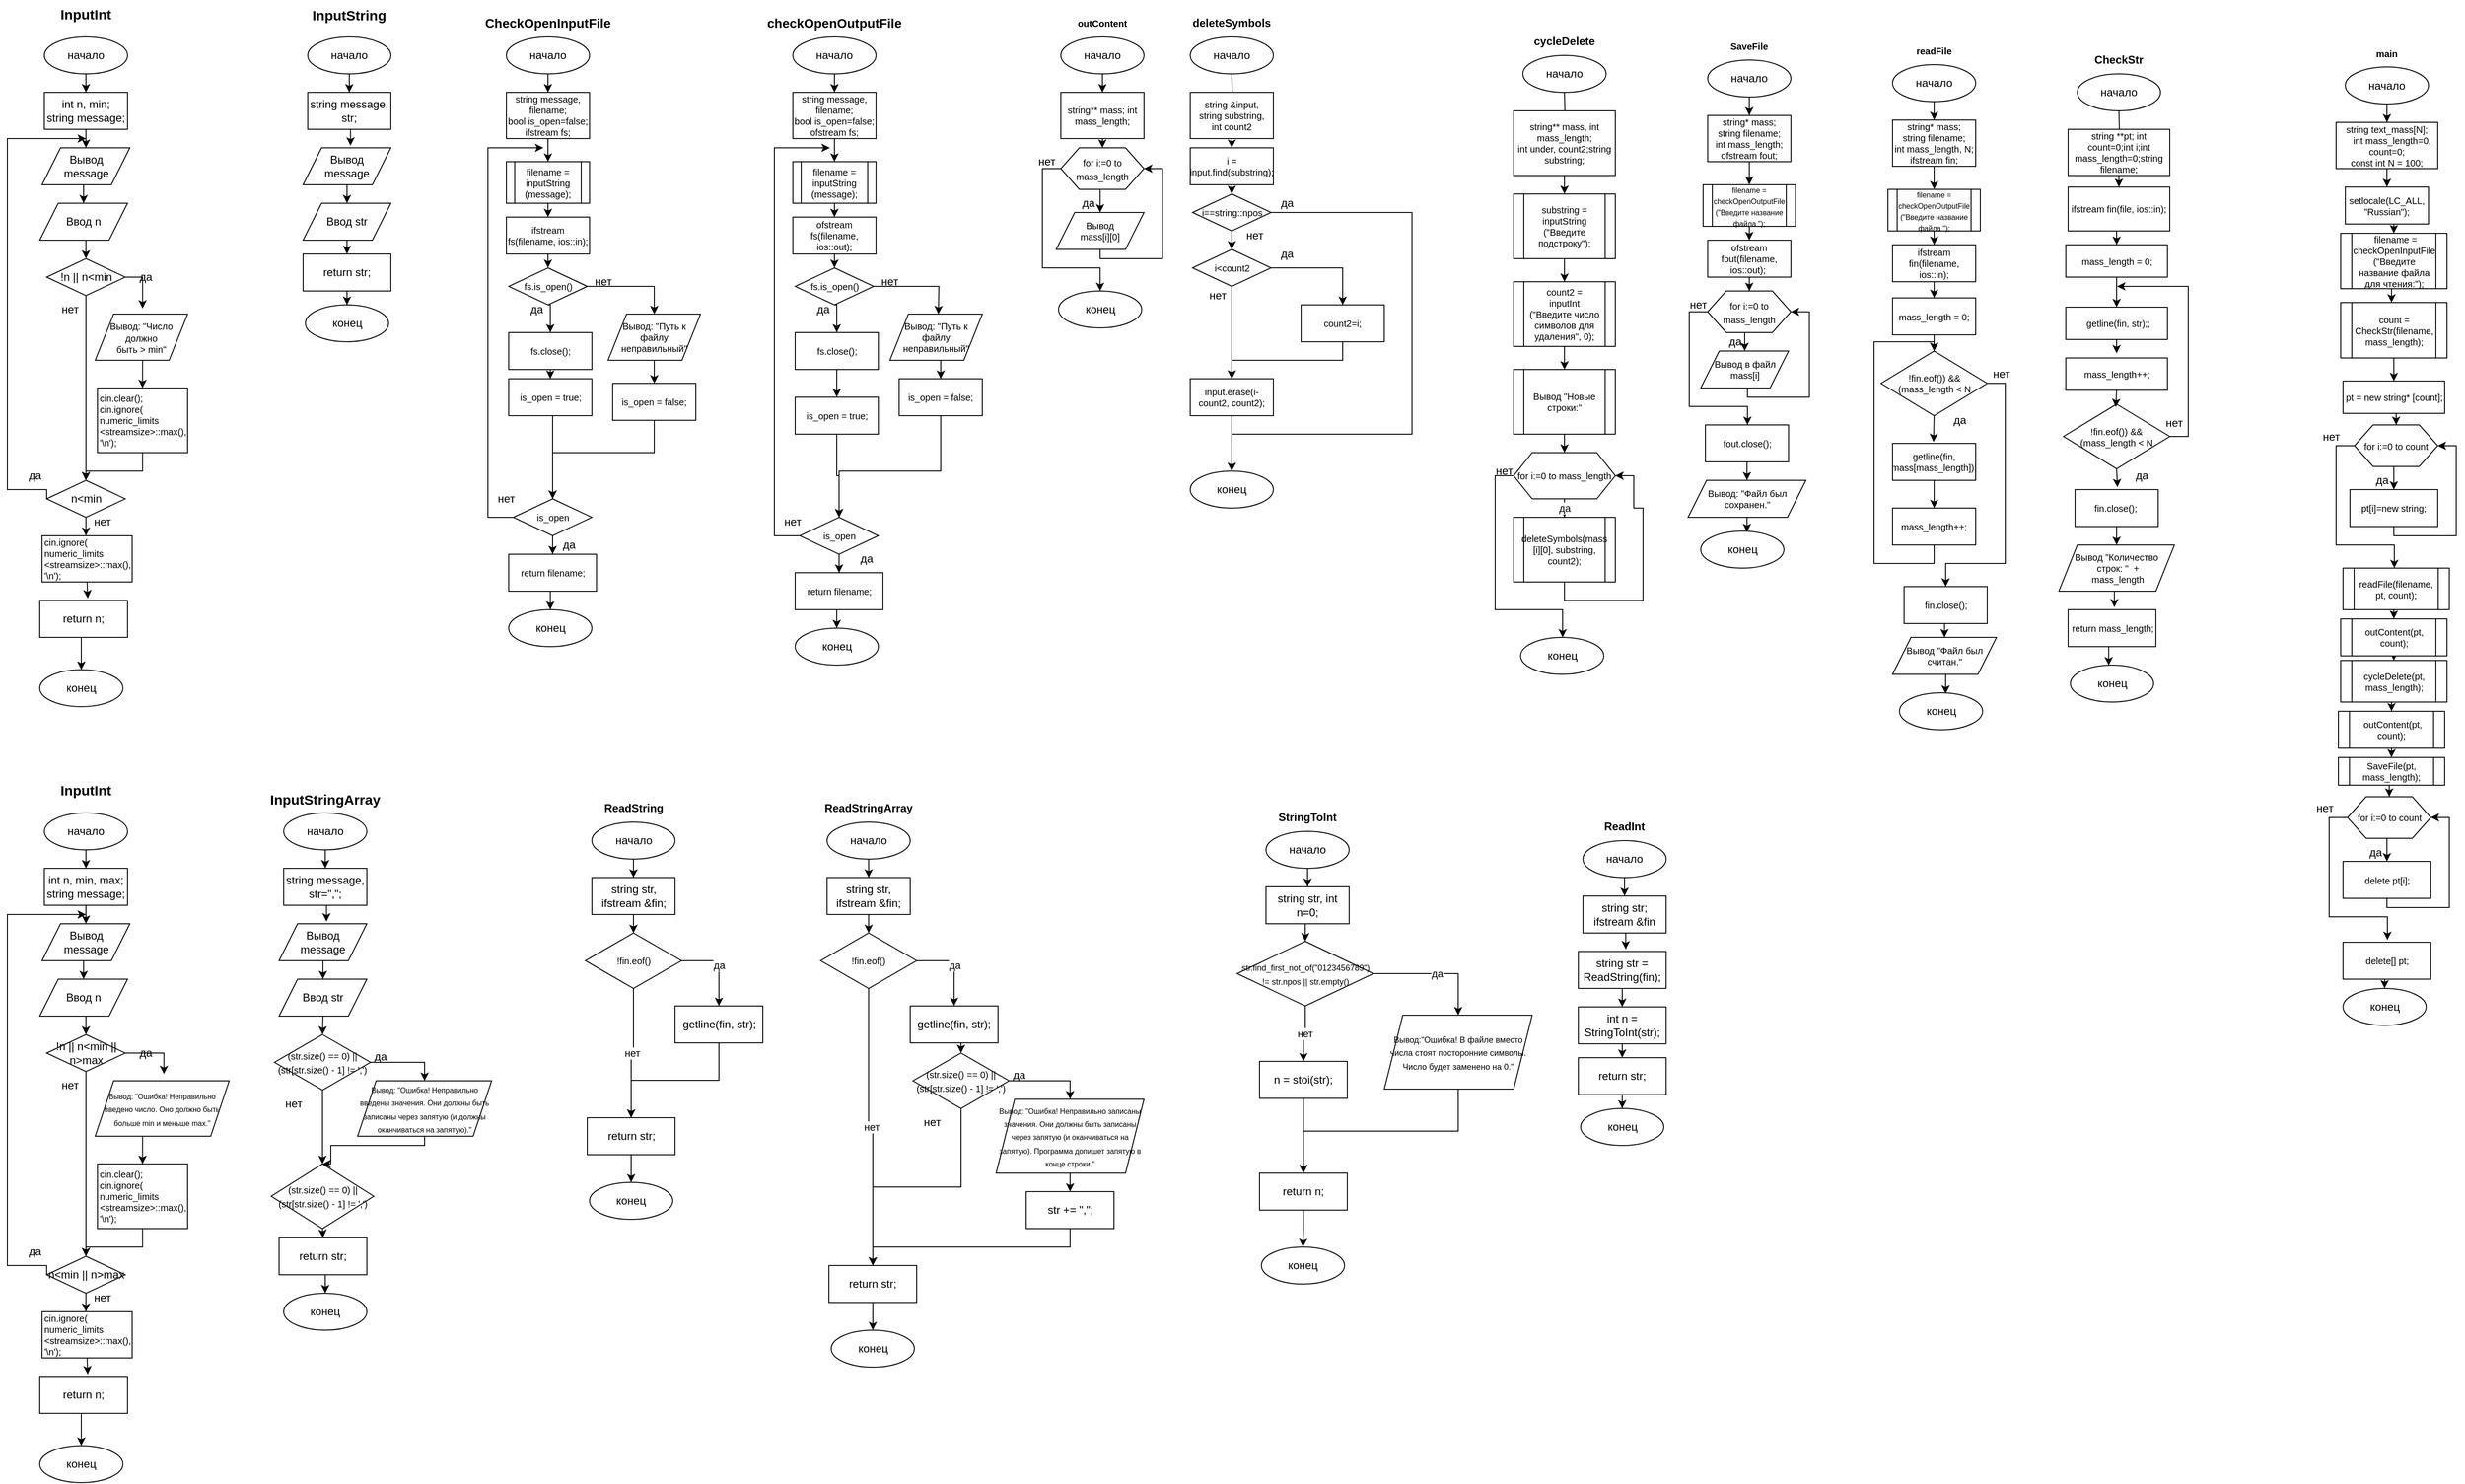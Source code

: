 <mxfile version="22.1.11" type="device">
  <diagram id="C5RBs43oDa-KdzZeNtuy" name="Page-1">
    <mxGraphModel dx="1381" dy="851" grid="1" gridSize="10" guides="1" tooltips="1" connect="1" arrows="1" fold="1" page="1" pageScale="1" pageWidth="827" pageHeight="1169" math="0" shadow="0">
      <root>
        <mxCell id="WIyWlLk6GJQsqaUBKTNV-0" />
        <mxCell id="WIyWlLk6GJQsqaUBKTNV-1" parent="WIyWlLk6GJQsqaUBKTNV-0" />
        <mxCell id="Kou-GCSw7aOlVnfjeSuj-2" style="edgeStyle=orthogonalEdgeStyle;rounded=0;orthogonalLoop=1;jettySize=auto;html=1;exitX=0.5;exitY=1;exitDx=0;exitDy=0;entryX=0.5;entryY=0;entryDx=0;entryDy=0;" parent="WIyWlLk6GJQsqaUBKTNV-1" source="Kou-GCSw7aOlVnfjeSuj-0" target="Kou-GCSw7aOlVnfjeSuj-1" edge="1">
          <mxGeometry relative="1" as="geometry" />
        </mxCell>
        <mxCell id="Kou-GCSw7aOlVnfjeSuj-0" value="начало" style="ellipse;whiteSpace=wrap;html=1;" parent="WIyWlLk6GJQsqaUBKTNV-1" vertex="1">
          <mxGeometry x="160" y="50" width="90" height="40" as="geometry" />
        </mxCell>
        <mxCell id="Kou-GCSw7aOlVnfjeSuj-4" style="edgeStyle=orthogonalEdgeStyle;rounded=0;orthogonalLoop=1;jettySize=auto;html=1;exitX=0.5;exitY=1;exitDx=0;exitDy=0;entryX=0.5;entryY=0;entryDx=0;entryDy=0;" parent="WIyWlLk6GJQsqaUBKTNV-1" source="Kou-GCSw7aOlVnfjeSuj-1" target="Kou-GCSw7aOlVnfjeSuj-3" edge="1">
          <mxGeometry relative="1" as="geometry" />
        </mxCell>
        <mxCell id="Kou-GCSw7aOlVnfjeSuj-1" value="int n, min;&lt;br&gt;string message;" style="rounded=0;whiteSpace=wrap;html=1;" parent="WIyWlLk6GJQsqaUBKTNV-1" vertex="1">
          <mxGeometry x="160" y="110" width="90" height="40" as="geometry" />
        </mxCell>
        <mxCell id="Kou-GCSw7aOlVnfjeSuj-7" style="edgeStyle=orthogonalEdgeStyle;rounded=0;orthogonalLoop=1;jettySize=auto;html=1;exitX=0.5;exitY=1;exitDx=0;exitDy=0;entryX=0.5;entryY=0;entryDx=0;entryDy=0;" parent="WIyWlLk6GJQsqaUBKTNV-1" source="Kou-GCSw7aOlVnfjeSuj-3" target="Kou-GCSw7aOlVnfjeSuj-6" edge="1">
          <mxGeometry relative="1" as="geometry" />
        </mxCell>
        <mxCell id="Kou-GCSw7aOlVnfjeSuj-3" value="Вывод &lt;br&gt;message" style="shape=parallelogram;perimeter=parallelogramPerimeter;whiteSpace=wrap;html=1;fixedSize=1;" parent="WIyWlLk6GJQsqaUBKTNV-1" vertex="1">
          <mxGeometry x="157.5" y="170" width="95" height="40" as="geometry" />
        </mxCell>
        <mxCell id="Kou-GCSw7aOlVnfjeSuj-10" style="edgeStyle=orthogonalEdgeStyle;rounded=0;orthogonalLoop=1;jettySize=auto;html=1;exitX=0.5;exitY=1;exitDx=0;exitDy=0;entryX=0.5;entryY=0;entryDx=0;entryDy=0;" parent="WIyWlLk6GJQsqaUBKTNV-1" source="Kou-GCSw7aOlVnfjeSuj-6" target="Kou-GCSw7aOlVnfjeSuj-8" edge="1">
          <mxGeometry relative="1" as="geometry" />
        </mxCell>
        <mxCell id="Kou-GCSw7aOlVnfjeSuj-6" value="Ввод n" style="shape=parallelogram;perimeter=parallelogramPerimeter;whiteSpace=wrap;html=1;fixedSize=1;" parent="WIyWlLk6GJQsqaUBKTNV-1" vertex="1">
          <mxGeometry x="155" y="230" width="95" height="40" as="geometry" />
        </mxCell>
        <mxCell id="Kou-GCSw7aOlVnfjeSuj-13" style="edgeStyle=orthogonalEdgeStyle;rounded=0;orthogonalLoop=1;jettySize=auto;html=1;exitX=1;exitY=0.5;exitDx=0;exitDy=0;entryX=0.513;entryY=-0.122;entryDx=0;entryDy=0;entryPerimeter=0;" parent="WIyWlLk6GJQsqaUBKTNV-1" source="Kou-GCSw7aOlVnfjeSuj-8" target="Kou-GCSw7aOlVnfjeSuj-11" edge="1">
          <mxGeometry relative="1" as="geometry" />
        </mxCell>
        <mxCell id="Kou-GCSw7aOlVnfjeSuj-17" style="edgeStyle=orthogonalEdgeStyle;rounded=0;orthogonalLoop=1;jettySize=auto;html=1;exitX=0.5;exitY=1;exitDx=0;exitDy=0;entryX=0.5;entryY=0;entryDx=0;entryDy=0;" parent="WIyWlLk6GJQsqaUBKTNV-1" source="Kou-GCSw7aOlVnfjeSuj-8" target="Kou-GCSw7aOlVnfjeSuj-15" edge="1">
          <mxGeometry relative="1" as="geometry" />
        </mxCell>
        <mxCell id="Kou-GCSw7aOlVnfjeSuj-8" value="!n || n&amp;lt;min" style="rhombus;whiteSpace=wrap;html=1;" parent="WIyWlLk6GJQsqaUBKTNV-1" vertex="1">
          <mxGeometry x="162.5" y="290" width="85" height="40" as="geometry" />
        </mxCell>
        <mxCell id="Kou-GCSw7aOlVnfjeSuj-16" style="edgeStyle=orthogonalEdgeStyle;rounded=0;orthogonalLoop=1;jettySize=auto;html=1;exitX=0.5;exitY=1;exitDx=0;exitDy=0;entryX=0.5;entryY=0;entryDx=0;entryDy=0;" parent="WIyWlLk6GJQsqaUBKTNV-1" source="Kou-GCSw7aOlVnfjeSuj-11" target="Kou-GCSw7aOlVnfjeSuj-68" edge="1">
          <mxGeometry relative="1" as="geometry" />
        </mxCell>
        <mxCell id="Kou-GCSw7aOlVnfjeSuj-11" value="&lt;font style=&quot;font-size: 10px;&quot;&gt;Вывод: &quot;&lt;/font&gt;&lt;font style=&quot;font-size: 10px;&quot;&gt;Число &lt;br&gt;&lt;/font&gt;&lt;div style=&quot;font-size: 10px;&quot;&gt;&lt;font style=&quot;font-size: 10px;&quot;&gt;должно &lt;br&gt;&lt;/font&gt;&lt;/div&gt;&lt;div style=&quot;font-size: 10px;&quot;&gt;&lt;font style=&quot;font-size: 10px;&quot;&gt;быть &amp;gt; min&quot;&lt;/font&gt;&lt;/div&gt;" style="shape=parallelogram;perimeter=parallelogramPerimeter;whiteSpace=wrap;html=1;fixedSize=1;" parent="WIyWlLk6GJQsqaUBKTNV-1" vertex="1">
          <mxGeometry x="215" y="350" width="100" height="50" as="geometry" />
        </mxCell>
        <mxCell id="Kou-GCSw7aOlVnfjeSuj-14" value="да" style="text;html=1;strokeColor=none;fillColor=none;align=center;verticalAlign=middle;whiteSpace=wrap;rounded=0;" parent="WIyWlLk6GJQsqaUBKTNV-1" vertex="1">
          <mxGeometry x="240" y="295" width="60" height="30" as="geometry" />
        </mxCell>
        <mxCell id="Kou-GCSw7aOlVnfjeSuj-19" style="edgeStyle=orthogonalEdgeStyle;rounded=0;orthogonalLoop=1;jettySize=auto;html=1;exitX=0;exitY=0.5;exitDx=0;exitDy=0;" parent="WIyWlLk6GJQsqaUBKTNV-1" source="Kou-GCSw7aOlVnfjeSuj-15" edge="1">
          <mxGeometry relative="1" as="geometry">
            <mxPoint x="205" y="160" as="targetPoint" />
            <Array as="points">
              <mxPoint x="163" y="540" />
              <mxPoint x="120" y="540" />
              <mxPoint x="120" y="160" />
            </Array>
          </mxGeometry>
        </mxCell>
        <mxCell id="Kou-GCSw7aOlVnfjeSuj-23" style="edgeStyle=orthogonalEdgeStyle;rounded=0;orthogonalLoop=1;jettySize=auto;html=1;exitX=0.5;exitY=1;exitDx=0;exitDy=0;" parent="WIyWlLk6GJQsqaUBKTNV-1" source="Kou-GCSw7aOlVnfjeSuj-15" edge="1">
          <mxGeometry relative="1" as="geometry">
            <mxPoint x="205" y="590" as="targetPoint" />
          </mxGeometry>
        </mxCell>
        <mxCell id="Kou-GCSw7aOlVnfjeSuj-15" value="n&amp;lt;min" style="rhombus;whiteSpace=wrap;html=1;" parent="WIyWlLk6GJQsqaUBKTNV-1" vertex="1">
          <mxGeometry x="162.5" y="530" width="85" height="40" as="geometry" />
        </mxCell>
        <mxCell id="Kou-GCSw7aOlVnfjeSuj-18" value="нет" style="text;html=1;strokeColor=none;fillColor=none;align=center;verticalAlign=middle;whiteSpace=wrap;rounded=0;" parent="WIyWlLk6GJQsqaUBKTNV-1" vertex="1">
          <mxGeometry x="157.5" y="330" width="60" height="30" as="geometry" />
        </mxCell>
        <mxCell id="Kou-GCSw7aOlVnfjeSuj-20" value="да" style="text;html=1;strokeColor=none;fillColor=none;align=center;verticalAlign=middle;whiteSpace=wrap;rounded=0;" parent="WIyWlLk6GJQsqaUBKTNV-1" vertex="1">
          <mxGeometry x="120" y="510" width="60" height="30" as="geometry" />
        </mxCell>
        <mxCell id="Kou-GCSw7aOlVnfjeSuj-21" value="return n;" style="shape=rectangle;perimeter=rectanglePerimeter;whiteSpace=wrap;html=1;fixedSize=1;" parent="WIyWlLk6GJQsqaUBKTNV-1" vertex="1">
          <mxGeometry x="155" y="660" width="95" height="40" as="geometry" />
        </mxCell>
        <mxCell id="Kou-GCSw7aOlVnfjeSuj-24" value="конец" style="ellipse;whiteSpace=wrap;html=1;" parent="WIyWlLk6GJQsqaUBKTNV-1" vertex="1">
          <mxGeometry x="155" y="735" width="90" height="40" as="geometry" />
        </mxCell>
        <mxCell id="Kou-GCSw7aOlVnfjeSuj-25" style="edgeStyle=orthogonalEdgeStyle;rounded=0;orthogonalLoop=1;jettySize=auto;html=1;exitX=0.5;exitY=1;exitDx=0;exitDy=0;entryX=0.5;entryY=0;entryDx=0;entryDy=0;" parent="WIyWlLk6GJQsqaUBKTNV-1" source="Kou-GCSw7aOlVnfjeSuj-21" target="Kou-GCSw7aOlVnfjeSuj-24" edge="1">
          <mxGeometry relative="1" as="geometry">
            <mxPoint x="215" y="650" as="sourcePoint" />
            <mxPoint x="215" y="668" as="targetPoint" />
            <Array as="points">
              <mxPoint x="200" y="700" />
            </Array>
          </mxGeometry>
        </mxCell>
        <mxCell id="Kou-GCSw7aOlVnfjeSuj-26" value="нет" style="text;html=1;strokeColor=none;fillColor=none;align=center;verticalAlign=middle;whiteSpace=wrap;rounded=0;" parent="WIyWlLk6GJQsqaUBKTNV-1" vertex="1">
          <mxGeometry x="192.5" y="560" width="60" height="30" as="geometry" />
        </mxCell>
        <mxCell id="Kou-GCSw7aOlVnfjeSuj-27" value="&lt;font style=&quot;font-size: 15px;&quot;&gt;&lt;b&gt;InputInt&lt;/b&gt;&lt;/font&gt;" style="text;html=1;strokeColor=none;fillColor=none;align=center;verticalAlign=middle;whiteSpace=wrap;rounded=0;" parent="WIyWlLk6GJQsqaUBKTNV-1" vertex="1">
          <mxGeometry x="175" y="10" width="60" height="30" as="geometry" />
        </mxCell>
        <mxCell id="Kou-GCSw7aOlVnfjeSuj-28" value="&lt;div&gt;&lt;font style=&quot;font-size: 15px;&quot;&gt;&lt;b&gt;InputString&lt;/b&gt;&lt;/font&gt;&lt;/div&gt;&lt;div&gt;&lt;font style=&quot;font-size: 15px;&quot;&gt;&lt;b&gt;&lt;br&gt;&lt;/b&gt;&lt;/font&gt;&lt;/div&gt;" style="text;html=1;strokeColor=none;fillColor=none;align=center;verticalAlign=middle;whiteSpace=wrap;rounded=0;" parent="WIyWlLk6GJQsqaUBKTNV-1" vertex="1">
          <mxGeometry x="460" y="20" width="60" height="30" as="geometry" />
        </mxCell>
        <mxCell id="Kou-GCSw7aOlVnfjeSuj-31" style="edgeStyle=orthogonalEdgeStyle;rounded=0;orthogonalLoop=1;jettySize=auto;html=1;exitX=0.5;exitY=1;exitDx=0;exitDy=0;" parent="WIyWlLk6GJQsqaUBKTNV-1" source="Kou-GCSw7aOlVnfjeSuj-29" target="Kou-GCSw7aOlVnfjeSuj-30" edge="1">
          <mxGeometry relative="1" as="geometry" />
        </mxCell>
        <mxCell id="Kou-GCSw7aOlVnfjeSuj-29" value="начало" style="ellipse;whiteSpace=wrap;html=1;" parent="WIyWlLk6GJQsqaUBKTNV-1" vertex="1">
          <mxGeometry x="445" y="50" width="90" height="40" as="geometry" />
        </mxCell>
        <mxCell id="Kou-GCSw7aOlVnfjeSuj-35" style="edgeStyle=orthogonalEdgeStyle;rounded=0;orthogonalLoop=1;jettySize=auto;html=1;exitX=0.5;exitY=1;exitDx=0;exitDy=0;entryX=0.54;entryY=-0.06;entryDx=0;entryDy=0;entryPerimeter=0;" parent="WIyWlLk6GJQsqaUBKTNV-1" source="Kou-GCSw7aOlVnfjeSuj-30" target="Kou-GCSw7aOlVnfjeSuj-33" edge="1">
          <mxGeometry relative="1" as="geometry" />
        </mxCell>
        <mxCell id="Kou-GCSw7aOlVnfjeSuj-30" value="string message, str;" style="rounded=0;whiteSpace=wrap;html=1;" parent="WIyWlLk6GJQsqaUBKTNV-1" vertex="1">
          <mxGeometry x="445" y="110" width="90" height="40" as="geometry" />
        </mxCell>
        <mxCell id="Kou-GCSw7aOlVnfjeSuj-32" style="edgeStyle=orthogonalEdgeStyle;rounded=0;orthogonalLoop=1;jettySize=auto;html=1;exitX=0.5;exitY=1;exitDx=0;exitDy=0;entryX=0.5;entryY=0;entryDx=0;entryDy=0;" parent="WIyWlLk6GJQsqaUBKTNV-1" source="Kou-GCSw7aOlVnfjeSuj-33" target="Kou-GCSw7aOlVnfjeSuj-34" edge="1">
          <mxGeometry relative="1" as="geometry" />
        </mxCell>
        <mxCell id="Kou-GCSw7aOlVnfjeSuj-33" value="Вывод &lt;br&gt;message" style="shape=parallelogram;perimeter=parallelogramPerimeter;whiteSpace=wrap;html=1;fixedSize=1;" parent="WIyWlLk6GJQsqaUBKTNV-1" vertex="1">
          <mxGeometry x="440" y="170" width="95" height="40" as="geometry" />
        </mxCell>
        <mxCell id="Kou-GCSw7aOlVnfjeSuj-37" style="edgeStyle=orthogonalEdgeStyle;rounded=0;orthogonalLoop=1;jettySize=auto;html=1;exitX=0.5;exitY=1;exitDx=0;exitDy=0;entryX=0.5;entryY=0;entryDx=0;entryDy=0;" parent="WIyWlLk6GJQsqaUBKTNV-1" source="Kou-GCSw7aOlVnfjeSuj-34" target="Kou-GCSw7aOlVnfjeSuj-36" edge="1">
          <mxGeometry relative="1" as="geometry" />
        </mxCell>
        <mxCell id="Kou-GCSw7aOlVnfjeSuj-34" value="Ввод str" style="shape=parallelogram;perimeter=parallelogramPerimeter;whiteSpace=wrap;html=1;fixedSize=1;" parent="WIyWlLk6GJQsqaUBKTNV-1" vertex="1">
          <mxGeometry x="440" y="230" width="95" height="40" as="geometry" />
        </mxCell>
        <mxCell id="Kou-GCSw7aOlVnfjeSuj-39" style="edgeStyle=orthogonalEdgeStyle;rounded=0;orthogonalLoop=1;jettySize=auto;html=1;exitX=0.5;exitY=1;exitDx=0;exitDy=0;" parent="WIyWlLk6GJQsqaUBKTNV-1" source="Kou-GCSw7aOlVnfjeSuj-36" target="Kou-GCSw7aOlVnfjeSuj-38" edge="1">
          <mxGeometry relative="1" as="geometry" />
        </mxCell>
        <mxCell id="Kou-GCSw7aOlVnfjeSuj-36" value="return str;" style="shape=rectangle;perimeter=rectanglePerimeter;whiteSpace=wrap;html=1;fixedSize=1;" parent="WIyWlLk6GJQsqaUBKTNV-1" vertex="1">
          <mxGeometry x="440" y="285" width="95" height="40" as="geometry" />
        </mxCell>
        <mxCell id="Kou-GCSw7aOlVnfjeSuj-38" value="конец" style="ellipse;whiteSpace=wrap;html=1;" parent="WIyWlLk6GJQsqaUBKTNV-1" vertex="1">
          <mxGeometry x="442.5" y="340" width="90" height="40" as="geometry" />
        </mxCell>
        <mxCell id="Kou-GCSw7aOlVnfjeSuj-40" value="&lt;font size=&quot;1&quot;&gt;&lt;b style=&quot;font-size: 14px;&quot;&gt;CheckOpenInputFile&lt;/b&gt;&lt;/font&gt;" style="text;html=1;strokeColor=none;fillColor=none;align=center;verticalAlign=middle;whiteSpace=wrap;rounded=0;" parent="WIyWlLk6GJQsqaUBKTNV-1" vertex="1">
          <mxGeometry x="675" y="20" width="60" height="30" as="geometry" />
        </mxCell>
        <mxCell id="Kou-GCSw7aOlVnfjeSuj-41" style="edgeStyle=orthogonalEdgeStyle;rounded=0;orthogonalLoop=1;jettySize=auto;html=1;exitX=0.5;exitY=1;exitDx=0;exitDy=0;" parent="WIyWlLk6GJQsqaUBKTNV-1" source="Kou-GCSw7aOlVnfjeSuj-42" target="Kou-GCSw7aOlVnfjeSuj-43" edge="1">
          <mxGeometry relative="1" as="geometry" />
        </mxCell>
        <mxCell id="Kou-GCSw7aOlVnfjeSuj-42" value="начало" style="ellipse;whiteSpace=wrap;html=1;" parent="WIyWlLk6GJQsqaUBKTNV-1" vertex="1">
          <mxGeometry x="660" y="50" width="90" height="40" as="geometry" />
        </mxCell>
        <mxCell id="Kou-GCSw7aOlVnfjeSuj-46" style="edgeStyle=orthogonalEdgeStyle;rounded=0;orthogonalLoop=1;jettySize=auto;html=1;exitX=0.5;exitY=1;exitDx=0;exitDy=0;entryX=0.5;entryY=0;entryDx=0;entryDy=0;fontSize=10;" parent="WIyWlLk6GJQsqaUBKTNV-1" source="Kou-GCSw7aOlVnfjeSuj-43" target="Kou-GCSw7aOlVnfjeSuj-45" edge="1">
          <mxGeometry relative="1" as="geometry" />
        </mxCell>
        <mxCell id="Kou-GCSw7aOlVnfjeSuj-43" value="&lt;div style=&quot;font-size: 10px;&quot;&gt;&lt;font style=&quot;font-size: 10px;&quot;&gt;string message, filename;&lt;/font&gt;&lt;/div&gt;&lt;div style=&quot;font-size: 10px;&quot;&gt;&lt;font style=&quot;font-size: 10px;&quot;&gt;bool is_open=false;&lt;font style=&quot;font-size: 10px;&quot;&gt;&lt;br style=&quot;font-size: 10px;&quot;&gt;&lt;/font&gt;&lt;/font&gt;&lt;/div&gt;&lt;font style=&quot;font-size: 10px;&quot;&gt;ifstream fs;&lt;font style=&quot;font-size: 10px;&quot;&gt;&lt;br style=&quot;font-size: 10px;&quot;&gt;&lt;/font&gt;&lt;/font&gt;" style="rounded=0;whiteSpace=wrap;html=1;fontSize=10;" parent="WIyWlLk6GJQsqaUBKTNV-1" vertex="1">
          <mxGeometry x="660" y="110" width="90" height="50" as="geometry" />
        </mxCell>
        <mxCell id="Kou-GCSw7aOlVnfjeSuj-50" style="edgeStyle=orthogonalEdgeStyle;rounded=0;orthogonalLoop=1;jettySize=auto;html=1;exitX=0.5;exitY=1;exitDx=0;exitDy=0;entryX=0.5;entryY=0;entryDx=0;entryDy=0;fontSize=10;" parent="WIyWlLk6GJQsqaUBKTNV-1" source="Kou-GCSw7aOlVnfjeSuj-44" target="Kou-GCSw7aOlVnfjeSuj-49" edge="1">
          <mxGeometry relative="1" as="geometry" />
        </mxCell>
        <mxCell id="Kou-GCSw7aOlVnfjeSuj-44" value="&lt;font style=&quot;font-size: 10px;&quot;&gt;ifstream fs(filename, ios::in);&lt;/font&gt;" style="rounded=0;whiteSpace=wrap;html=1;fontSize=10;" parent="WIyWlLk6GJQsqaUBKTNV-1" vertex="1">
          <mxGeometry x="660" y="245" width="90" height="40" as="geometry" />
        </mxCell>
        <mxCell id="Kou-GCSw7aOlVnfjeSuj-48" style="edgeStyle=orthogonalEdgeStyle;rounded=0;orthogonalLoop=1;jettySize=auto;html=1;exitX=0.5;exitY=1;exitDx=0;exitDy=0;entryX=0.5;entryY=0;entryDx=0;entryDy=0;fontSize=10;" parent="WIyWlLk6GJQsqaUBKTNV-1" source="Kou-GCSw7aOlVnfjeSuj-45" target="Kou-GCSw7aOlVnfjeSuj-44" edge="1">
          <mxGeometry relative="1" as="geometry" />
        </mxCell>
        <mxCell id="Kou-GCSw7aOlVnfjeSuj-45" value="&lt;font style=&quot;font-size: 10px;&quot;&gt;filename = &lt;/font&gt;&lt;div style=&quot;font-size: 10px;&quot;&gt;&lt;font style=&quot;font-size: 10px;&quot;&gt;inputString&lt;/font&gt;&lt;/div&gt;&lt;font style=&quot;font-size: 10px;&quot;&gt;(message);&lt;/font&gt;" style="shape=process;whiteSpace=wrap;html=1;backgroundOutline=1;fontSize=10;" parent="WIyWlLk6GJQsqaUBKTNV-1" vertex="1">
          <mxGeometry x="660" y="185" width="90" height="45" as="geometry" />
        </mxCell>
        <mxCell id="Kou-GCSw7aOlVnfjeSuj-52" style="edgeStyle=orthogonalEdgeStyle;rounded=0;orthogonalLoop=1;jettySize=auto;html=1;exitX=1;exitY=0.5;exitDx=0;exitDy=0;fontSize=10;" parent="WIyWlLk6GJQsqaUBKTNV-1" source="Kou-GCSw7aOlVnfjeSuj-49" target="Kou-GCSw7aOlVnfjeSuj-51" edge="1">
          <mxGeometry relative="1" as="geometry" />
        </mxCell>
        <mxCell id="Kou-GCSw7aOlVnfjeSuj-57" style="edgeStyle=orthogonalEdgeStyle;rounded=0;orthogonalLoop=1;jettySize=auto;html=1;exitX=0.5;exitY=1;exitDx=0;exitDy=0;entryX=0.5;entryY=0;entryDx=0;entryDy=0;" parent="WIyWlLk6GJQsqaUBKTNV-1" source="Kou-GCSw7aOlVnfjeSuj-49" target="Kou-GCSw7aOlVnfjeSuj-56" edge="1">
          <mxGeometry relative="1" as="geometry" />
        </mxCell>
        <mxCell id="Kou-GCSw7aOlVnfjeSuj-49" value="&lt;font style=&quot;font-size: 10px;&quot;&gt;fs.is_open()&lt;/font&gt;" style="rhombus;whiteSpace=wrap;html=1;fontSize=10;" parent="WIyWlLk6GJQsqaUBKTNV-1" vertex="1">
          <mxGeometry x="662.5" y="300" width="85" height="40" as="geometry" />
        </mxCell>
        <mxCell id="Kou-GCSw7aOlVnfjeSuj-54" style="edgeStyle=orthogonalEdgeStyle;rounded=0;orthogonalLoop=1;jettySize=auto;html=1;exitX=0.5;exitY=1;exitDx=0;exitDy=0;entryX=0.5;entryY=0;entryDx=0;entryDy=0;" parent="WIyWlLk6GJQsqaUBKTNV-1" source="Kou-GCSw7aOlVnfjeSuj-51" target="Kou-GCSw7aOlVnfjeSuj-53" edge="1">
          <mxGeometry relative="1" as="geometry" />
        </mxCell>
        <mxCell id="Kou-GCSw7aOlVnfjeSuj-51" value="Вывод: &quot;&lt;font style=&quot;font-size: 10px;&quot;&gt;Путь к файлу неправильный&quot;&lt;br style=&quot;font-size: 10px;&quot;&gt;&lt;/font&gt;" style="shape=parallelogram;perimeter=parallelogramPerimeter;whiteSpace=wrap;html=1;fixedSize=1;fontSize=10;" parent="WIyWlLk6GJQsqaUBKTNV-1" vertex="1">
          <mxGeometry x="770" y="350" width="100" height="50" as="geometry" />
        </mxCell>
        <mxCell id="Kou-GCSw7aOlVnfjeSuj-60" style="edgeStyle=orthogonalEdgeStyle;rounded=0;orthogonalLoop=1;jettySize=auto;html=1;exitX=0.5;exitY=1;exitDx=0;exitDy=0;entryX=0.5;entryY=0;entryDx=0;entryDy=0;" parent="WIyWlLk6GJQsqaUBKTNV-1" source="Kou-GCSw7aOlVnfjeSuj-53" target="Kou-GCSw7aOlVnfjeSuj-59" edge="1">
          <mxGeometry relative="1" as="geometry">
            <Array as="points">
              <mxPoint x="820" y="500" />
              <mxPoint x="710" y="500" />
            </Array>
          </mxGeometry>
        </mxCell>
        <mxCell id="Kou-GCSw7aOlVnfjeSuj-53" value="is_open = false;" style="rounded=0;whiteSpace=wrap;html=1;fontSize=10;" parent="WIyWlLk6GJQsqaUBKTNV-1" vertex="1">
          <mxGeometry x="775" y="425" width="90" height="40" as="geometry" />
        </mxCell>
        <mxCell id="Kou-GCSw7aOlVnfjeSuj-55" value="нет" style="text;html=1;strokeColor=none;fillColor=none;align=center;verticalAlign=middle;whiteSpace=wrap;rounded=0;" parent="WIyWlLk6GJQsqaUBKTNV-1" vertex="1">
          <mxGeometry x="735" y="300" width="60" height="30" as="geometry" />
        </mxCell>
        <mxCell id="3QOpX5osjgXmDj752tih-80" style="edgeStyle=orthogonalEdgeStyle;rounded=0;orthogonalLoop=1;jettySize=auto;html=1;exitX=0.5;exitY=1;exitDx=0;exitDy=0;entryX=0.5;entryY=0;entryDx=0;entryDy=0;" parent="WIyWlLk6GJQsqaUBKTNV-1" source="Kou-GCSw7aOlVnfjeSuj-56" target="3QOpX5osjgXmDj752tih-79" edge="1">
          <mxGeometry relative="1" as="geometry" />
        </mxCell>
        <mxCell id="Kou-GCSw7aOlVnfjeSuj-56" value="fs.close();" style="rounded=0;whiteSpace=wrap;html=1;fontSize=10;" parent="WIyWlLk6GJQsqaUBKTNV-1" vertex="1">
          <mxGeometry x="662.5" y="370" width="90" height="40" as="geometry" />
        </mxCell>
        <mxCell id="Kou-GCSw7aOlVnfjeSuj-58" value="да" style="text;html=1;strokeColor=none;fillColor=none;align=center;verticalAlign=middle;whiteSpace=wrap;rounded=0;" parent="WIyWlLk6GJQsqaUBKTNV-1" vertex="1">
          <mxGeometry x="662.5" y="330" width="60" height="30" as="geometry" />
        </mxCell>
        <mxCell id="Kou-GCSw7aOlVnfjeSuj-62" style="edgeStyle=orthogonalEdgeStyle;rounded=0;orthogonalLoop=1;jettySize=auto;html=1;exitX=0;exitY=0.5;exitDx=0;exitDy=0;" parent="WIyWlLk6GJQsqaUBKTNV-1" source="Kou-GCSw7aOlVnfjeSuj-59" edge="1">
          <mxGeometry relative="1" as="geometry">
            <mxPoint x="700" y="170" as="targetPoint" />
            <Array as="points">
              <mxPoint x="640" y="570" />
              <mxPoint x="640" y="170" />
            </Array>
          </mxGeometry>
        </mxCell>
        <mxCell id="Kou-GCSw7aOlVnfjeSuj-65" style="edgeStyle=orthogonalEdgeStyle;rounded=0;orthogonalLoop=1;jettySize=auto;html=1;exitX=0.5;exitY=1;exitDx=0;exitDy=0;" parent="WIyWlLk6GJQsqaUBKTNV-1" source="Kou-GCSw7aOlVnfjeSuj-59" target="Kou-GCSw7aOlVnfjeSuj-64" edge="1">
          <mxGeometry relative="1" as="geometry" />
        </mxCell>
        <mxCell id="Kou-GCSw7aOlVnfjeSuj-59" value="is_open" style="rhombus;whiteSpace=wrap;html=1;fontSize=10;" parent="WIyWlLk6GJQsqaUBKTNV-1" vertex="1">
          <mxGeometry x="667.5" y="550" width="85" height="40" as="geometry" />
        </mxCell>
        <mxCell id="Kou-GCSw7aOlVnfjeSuj-63" value="нет" style="text;html=1;strokeColor=none;fillColor=none;align=center;verticalAlign=middle;whiteSpace=wrap;rounded=0;" parent="WIyWlLk6GJQsqaUBKTNV-1" vertex="1">
          <mxGeometry x="630" y="535" width="60" height="30" as="geometry" />
        </mxCell>
        <mxCell id="Kou-GCSw7aOlVnfjeSuj-67" style="edgeStyle=orthogonalEdgeStyle;rounded=0;orthogonalLoop=1;jettySize=auto;html=1;exitX=0.5;exitY=1;exitDx=0;exitDy=0;entryX=0.5;entryY=0;entryDx=0;entryDy=0;" parent="WIyWlLk6GJQsqaUBKTNV-1" source="Kou-GCSw7aOlVnfjeSuj-64" target="Kou-GCSw7aOlVnfjeSuj-66" edge="1">
          <mxGeometry relative="1" as="geometry" />
        </mxCell>
        <mxCell id="Kou-GCSw7aOlVnfjeSuj-64" value="return filename;" style="shape=rectangle;perimeter=rectanglePerimeter;whiteSpace=wrap;html=1;fixedSize=1;fontSize=10;" parent="WIyWlLk6GJQsqaUBKTNV-1" vertex="1">
          <mxGeometry x="662.5" y="610" width="95" height="40" as="geometry" />
        </mxCell>
        <mxCell id="Kou-GCSw7aOlVnfjeSuj-66" value="конец" style="ellipse;whiteSpace=wrap;html=1;" parent="WIyWlLk6GJQsqaUBKTNV-1" vertex="1">
          <mxGeometry x="662.5" y="670" width="90" height="40" as="geometry" />
        </mxCell>
        <mxCell id="Kou-GCSw7aOlVnfjeSuj-69" style="edgeStyle=orthogonalEdgeStyle;rounded=0;orthogonalLoop=1;jettySize=auto;html=1;exitX=0.5;exitY=1;exitDx=0;exitDy=0;entryX=0.5;entryY=0;entryDx=0;entryDy=0;" parent="WIyWlLk6GJQsqaUBKTNV-1" source="Kou-GCSw7aOlVnfjeSuj-68" target="Kou-GCSw7aOlVnfjeSuj-15" edge="1">
          <mxGeometry relative="1" as="geometry" />
        </mxCell>
        <mxCell id="Kou-GCSw7aOlVnfjeSuj-68" value="&lt;div align=&quot;left&quot;&gt;cin.clear();&amp;nbsp;&amp;nbsp;&amp;nbsp;&amp;nbsp;&amp;nbsp;&amp;nbsp;&amp;nbsp;&amp;nbsp;&amp;nbsp;&amp;nbsp; cin.ignore(&lt;/div&gt;&lt;div align=&quot;left&quot;&gt;numeric_limits&lt;/div&gt;&lt;div align=&quot;left&quot;&gt;&amp;lt;streamsize&amp;gt;::max(), &#39;\n&#39;);&lt;/div&gt;" style="rounded=0;whiteSpace=wrap;html=1;fontSize=10;align=left;" parent="WIyWlLk6GJQsqaUBKTNV-1" vertex="1">
          <mxGeometry x="217.5" y="430" width="97.5" height="70" as="geometry" />
        </mxCell>
        <mxCell id="Kou-GCSw7aOlVnfjeSuj-72" style="edgeStyle=orthogonalEdgeStyle;rounded=0;orthogonalLoop=1;jettySize=auto;html=1;exitX=0.5;exitY=1;exitDx=0;exitDy=0;entryX=0.547;entryY=-0.057;entryDx=0;entryDy=0;entryPerimeter=0;" parent="WIyWlLk6GJQsqaUBKTNV-1" source="Kou-GCSw7aOlVnfjeSuj-70" target="Kou-GCSw7aOlVnfjeSuj-21" edge="1">
          <mxGeometry relative="1" as="geometry" />
        </mxCell>
        <mxCell id="Kou-GCSw7aOlVnfjeSuj-70" value="&lt;div align=&quot;left&quot;&gt;cin.ignore(&lt;/div&gt;&lt;div align=&quot;left&quot;&gt;numeric_limits&lt;/div&gt;&lt;div align=&quot;left&quot;&gt;&amp;lt;streamsize&amp;gt;::max(), &#39;\n&#39;);&lt;/div&gt;" style="rounded=0;whiteSpace=wrap;html=1;fontSize=10;align=left;" parent="WIyWlLk6GJQsqaUBKTNV-1" vertex="1">
          <mxGeometry x="157.5" y="590" width="97.5" height="50" as="geometry" />
        </mxCell>
        <mxCell id="Kou-GCSw7aOlVnfjeSuj-100" value="&lt;font size=&quot;1&quot;&gt;&lt;b style=&quot;font-size: 14px;&quot;&gt;checkOpenOutputFile&lt;/b&gt;&lt;/font&gt;" style="text;html=1;strokeColor=none;fillColor=none;align=center;verticalAlign=middle;whiteSpace=wrap;rounded=0;" parent="WIyWlLk6GJQsqaUBKTNV-1" vertex="1">
          <mxGeometry x="985" y="20" width="60" height="30" as="geometry" />
        </mxCell>
        <mxCell id="Kou-GCSw7aOlVnfjeSuj-101" style="edgeStyle=orthogonalEdgeStyle;rounded=0;orthogonalLoop=1;jettySize=auto;html=1;exitX=0.5;exitY=1;exitDx=0;exitDy=0;" parent="WIyWlLk6GJQsqaUBKTNV-1" source="Kou-GCSw7aOlVnfjeSuj-102" target="Kou-GCSw7aOlVnfjeSuj-104" edge="1">
          <mxGeometry relative="1" as="geometry" />
        </mxCell>
        <mxCell id="Kou-GCSw7aOlVnfjeSuj-102" value="начало" style="ellipse;whiteSpace=wrap;html=1;" parent="WIyWlLk6GJQsqaUBKTNV-1" vertex="1">
          <mxGeometry x="970" y="50" width="90" height="40" as="geometry" />
        </mxCell>
        <mxCell id="Kou-GCSw7aOlVnfjeSuj-103" style="edgeStyle=orthogonalEdgeStyle;rounded=0;orthogonalLoop=1;jettySize=auto;html=1;exitX=0.5;exitY=1;exitDx=0;exitDy=0;entryX=0.5;entryY=0;entryDx=0;entryDy=0;fontSize=10;" parent="WIyWlLk6GJQsqaUBKTNV-1" source="Kou-GCSw7aOlVnfjeSuj-104" target="Kou-GCSw7aOlVnfjeSuj-108" edge="1">
          <mxGeometry relative="1" as="geometry" />
        </mxCell>
        <mxCell id="Kou-GCSw7aOlVnfjeSuj-104" value="&lt;div style=&quot;font-size: 10px;&quot;&gt;&lt;font style=&quot;font-size: 10px;&quot;&gt;string message, filename;&lt;/font&gt;&lt;/div&gt;&lt;div style=&quot;font-size: 10px;&quot;&gt;&lt;font style=&quot;font-size: 10px;&quot;&gt;bool is_open=false;&lt;font style=&quot;font-size: 10px;&quot;&gt;&lt;br style=&quot;font-size: 10px;&quot;&gt;&lt;/font&gt;&lt;/font&gt;&lt;/div&gt;&lt;font style=&quot;font-size: 10px;&quot;&gt;ofstream fs;&lt;font style=&quot;font-size: 10px;&quot;&gt;&lt;br style=&quot;font-size: 10px;&quot;&gt;&lt;/font&gt;&lt;/font&gt;" style="rounded=0;whiteSpace=wrap;html=1;fontSize=10;" parent="WIyWlLk6GJQsqaUBKTNV-1" vertex="1">
          <mxGeometry x="970" y="110" width="90" height="50" as="geometry" />
        </mxCell>
        <mxCell id="Kou-GCSw7aOlVnfjeSuj-105" style="edgeStyle=orthogonalEdgeStyle;rounded=0;orthogonalLoop=1;jettySize=auto;html=1;exitX=0.5;exitY=1;exitDx=0;exitDy=0;entryX=0.5;entryY=0;entryDx=0;entryDy=0;fontSize=10;" parent="WIyWlLk6GJQsqaUBKTNV-1" source="Kou-GCSw7aOlVnfjeSuj-106" target="Kou-GCSw7aOlVnfjeSuj-111" edge="1">
          <mxGeometry relative="1" as="geometry" />
        </mxCell>
        <mxCell id="Kou-GCSw7aOlVnfjeSuj-106" value="&lt;font style=&quot;font-size: 10px;&quot;&gt;ofstream fs(filename, ios::out);&lt;/font&gt;" style="rounded=0;whiteSpace=wrap;html=1;fontSize=10;" parent="WIyWlLk6GJQsqaUBKTNV-1" vertex="1">
          <mxGeometry x="970" y="245" width="90" height="40" as="geometry" />
        </mxCell>
        <mxCell id="Kou-GCSw7aOlVnfjeSuj-107" style="edgeStyle=orthogonalEdgeStyle;rounded=0;orthogonalLoop=1;jettySize=auto;html=1;exitX=0.5;exitY=1;exitDx=0;exitDy=0;entryX=0.5;entryY=0;entryDx=0;entryDy=0;fontSize=10;" parent="WIyWlLk6GJQsqaUBKTNV-1" source="Kou-GCSw7aOlVnfjeSuj-108" target="Kou-GCSw7aOlVnfjeSuj-106" edge="1">
          <mxGeometry relative="1" as="geometry" />
        </mxCell>
        <mxCell id="Kou-GCSw7aOlVnfjeSuj-108" value="&lt;font style=&quot;font-size: 10px;&quot;&gt;filename = &lt;/font&gt;&lt;div style=&quot;font-size: 10px;&quot;&gt;&lt;font style=&quot;font-size: 10px;&quot;&gt;inputString&lt;/font&gt;&lt;/div&gt;&lt;font style=&quot;font-size: 10px;&quot;&gt;(message)&lt;/font&gt;;" style="shape=process;whiteSpace=wrap;html=1;backgroundOutline=1;fontSize=10;" parent="WIyWlLk6GJQsqaUBKTNV-1" vertex="1">
          <mxGeometry x="970" y="185" width="90" height="45" as="geometry" />
        </mxCell>
        <mxCell id="Kou-GCSw7aOlVnfjeSuj-109" style="edgeStyle=orthogonalEdgeStyle;rounded=0;orthogonalLoop=1;jettySize=auto;html=1;exitX=1;exitY=0.5;exitDx=0;exitDy=0;fontSize=10;" parent="WIyWlLk6GJQsqaUBKTNV-1" source="Kou-GCSw7aOlVnfjeSuj-111" edge="1">
          <mxGeometry relative="1" as="geometry">
            <mxPoint x="1127.5" y="350" as="targetPoint" />
          </mxGeometry>
        </mxCell>
        <mxCell id="Kou-GCSw7aOlVnfjeSuj-110" style="edgeStyle=orthogonalEdgeStyle;rounded=0;orthogonalLoop=1;jettySize=auto;html=1;exitX=0.5;exitY=1;exitDx=0;exitDy=0;entryX=0.5;entryY=0;entryDx=0;entryDy=0;" parent="WIyWlLk6GJQsqaUBKTNV-1" source="Kou-GCSw7aOlVnfjeSuj-111" edge="1">
          <mxGeometry relative="1" as="geometry">
            <mxPoint x="1017.5" y="370" as="targetPoint" />
          </mxGeometry>
        </mxCell>
        <mxCell id="Kou-GCSw7aOlVnfjeSuj-111" value="&lt;font style=&quot;font-size: 10px;&quot;&gt;fs.is_open()&lt;/font&gt;" style="rhombus;whiteSpace=wrap;html=1;fontSize=10;" parent="WIyWlLk6GJQsqaUBKTNV-1" vertex="1">
          <mxGeometry x="972.5" y="300" width="85" height="40" as="geometry" />
        </mxCell>
        <mxCell id="Kou-GCSw7aOlVnfjeSuj-112" style="edgeStyle=orthogonalEdgeStyle;rounded=0;orthogonalLoop=1;jettySize=auto;html=1;exitX=0.5;exitY=1;exitDx=0;exitDy=0;entryX=0.5;entryY=0;entryDx=0;entryDy=0;" parent="WIyWlLk6GJQsqaUBKTNV-1" target="Kou-GCSw7aOlVnfjeSuj-115" edge="1">
          <mxGeometry relative="1" as="geometry">
            <mxPoint x="1127.5" y="390" as="sourcePoint" />
          </mxGeometry>
        </mxCell>
        <mxCell id="Kou-GCSw7aOlVnfjeSuj-114" style="edgeStyle=orthogonalEdgeStyle;rounded=0;orthogonalLoop=1;jettySize=auto;html=1;exitX=0.5;exitY=1;exitDx=0;exitDy=0;entryX=0.5;entryY=0;entryDx=0;entryDy=0;" parent="WIyWlLk6GJQsqaUBKTNV-1" source="Kou-GCSw7aOlVnfjeSuj-115" target="Kou-GCSw7aOlVnfjeSuj-122" edge="1">
          <mxGeometry relative="1" as="geometry">
            <Array as="points">
              <mxPoint x="1130" y="520" />
              <mxPoint x="1020" y="520" />
            </Array>
          </mxGeometry>
        </mxCell>
        <mxCell id="Kou-GCSw7aOlVnfjeSuj-115" value="is_open = false;" style="rounded=0;whiteSpace=wrap;html=1;fontSize=10;" parent="WIyWlLk6GJQsqaUBKTNV-1" vertex="1">
          <mxGeometry x="1085" y="420" width="90" height="40" as="geometry" />
        </mxCell>
        <mxCell id="Kou-GCSw7aOlVnfjeSuj-116" value="нет" style="text;html=1;strokeColor=none;fillColor=none;align=center;verticalAlign=middle;whiteSpace=wrap;rounded=0;" parent="WIyWlLk6GJQsqaUBKTNV-1" vertex="1">
          <mxGeometry x="1045" y="300" width="60" height="30" as="geometry" />
        </mxCell>
        <mxCell id="Kou-GCSw7aOlVnfjeSuj-119" value="да" style="text;html=1;strokeColor=none;fillColor=none;align=center;verticalAlign=middle;whiteSpace=wrap;rounded=0;" parent="WIyWlLk6GJQsqaUBKTNV-1" vertex="1">
          <mxGeometry x="972.5" y="330" width="60" height="30" as="geometry" />
        </mxCell>
        <mxCell id="Kou-GCSw7aOlVnfjeSuj-120" style="edgeStyle=orthogonalEdgeStyle;rounded=0;orthogonalLoop=1;jettySize=auto;html=1;exitX=0;exitY=0.5;exitDx=0;exitDy=0;" parent="WIyWlLk6GJQsqaUBKTNV-1" source="Kou-GCSw7aOlVnfjeSuj-122" edge="1">
          <mxGeometry relative="1" as="geometry">
            <mxPoint x="1010" y="170" as="targetPoint" />
            <Array as="points">
              <mxPoint x="950" y="590" />
              <mxPoint x="950" y="170" />
            </Array>
          </mxGeometry>
        </mxCell>
        <mxCell id="Kou-GCSw7aOlVnfjeSuj-121" style="edgeStyle=orthogonalEdgeStyle;rounded=0;orthogonalLoop=1;jettySize=auto;html=1;exitX=0.5;exitY=1;exitDx=0;exitDy=0;" parent="WIyWlLk6GJQsqaUBKTNV-1" source="Kou-GCSw7aOlVnfjeSuj-122" target="Kou-GCSw7aOlVnfjeSuj-125" edge="1">
          <mxGeometry relative="1" as="geometry" />
        </mxCell>
        <mxCell id="Kou-GCSw7aOlVnfjeSuj-122" value="is_open" style="rhombus;whiteSpace=wrap;html=1;fontSize=10;" parent="WIyWlLk6GJQsqaUBKTNV-1" vertex="1">
          <mxGeometry x="977.5" y="570" width="85" height="40" as="geometry" />
        </mxCell>
        <mxCell id="Kou-GCSw7aOlVnfjeSuj-123" value="нет" style="text;html=1;strokeColor=none;fillColor=none;align=center;verticalAlign=middle;whiteSpace=wrap;rounded=0;" parent="WIyWlLk6GJQsqaUBKTNV-1" vertex="1">
          <mxGeometry x="940" y="560" width="60" height="30" as="geometry" />
        </mxCell>
        <mxCell id="Kou-GCSw7aOlVnfjeSuj-124" style="edgeStyle=orthogonalEdgeStyle;rounded=0;orthogonalLoop=1;jettySize=auto;html=1;exitX=0.5;exitY=1;exitDx=0;exitDy=0;entryX=0.5;entryY=0;entryDx=0;entryDy=0;" parent="WIyWlLk6GJQsqaUBKTNV-1" source="Kou-GCSw7aOlVnfjeSuj-125" target="Kou-GCSw7aOlVnfjeSuj-126" edge="1">
          <mxGeometry relative="1" as="geometry" />
        </mxCell>
        <mxCell id="Kou-GCSw7aOlVnfjeSuj-125" value="return filename;" style="shape=rectangle;perimeter=rectanglePerimeter;&#xa;whiteSpace=wrap;html=1;fixedSize=1;fontSize=10;" parent="WIyWlLk6GJQsqaUBKTNV-1" vertex="1">
          <mxGeometry x="972.5" y="630" width="95" height="40" as="geometry" />
        </mxCell>
        <mxCell id="Kou-GCSw7aOlVnfjeSuj-126" value="конец" style="ellipse;whiteSpace=wrap;html=1;" parent="WIyWlLk6GJQsqaUBKTNV-1" vertex="1">
          <mxGeometry x="972.5" y="690" width="90" height="40" as="geometry" />
        </mxCell>
        <mxCell id="Kou-GCSw7aOlVnfjeSuj-128" value="&lt;font size=&quot;1&quot;&gt;&lt;b&gt;outContent&lt;/b&gt;&lt;/font&gt;" style="text;html=1;strokeColor=none;fillColor=none;align=center;verticalAlign=middle;whiteSpace=wrap;rounded=0;" parent="WIyWlLk6GJQsqaUBKTNV-1" vertex="1">
          <mxGeometry x="1275" y="20" width="60" height="30" as="geometry" />
        </mxCell>
        <mxCell id="Kou-GCSw7aOlVnfjeSuj-129" style="edgeStyle=orthogonalEdgeStyle;rounded=0;orthogonalLoop=1;jettySize=auto;html=1;exitX=0.5;exitY=1;exitDx=0;exitDy=0;" parent="WIyWlLk6GJQsqaUBKTNV-1" source="Kou-GCSw7aOlVnfjeSuj-130" target="Kou-GCSw7aOlVnfjeSuj-131" edge="1">
          <mxGeometry relative="1" as="geometry" />
        </mxCell>
        <mxCell id="Kou-GCSw7aOlVnfjeSuj-130" value="начало" style="ellipse;whiteSpace=wrap;html=1;" parent="WIyWlLk6GJQsqaUBKTNV-1" vertex="1">
          <mxGeometry x="1260" y="50" width="90" height="40" as="geometry" />
        </mxCell>
        <mxCell id="Kou-GCSw7aOlVnfjeSuj-133" style="edgeStyle=orthogonalEdgeStyle;rounded=0;orthogonalLoop=1;jettySize=auto;html=1;exitX=0.5;exitY=1;exitDx=0;exitDy=0;entryX=0.5;entryY=0;entryDx=0;entryDy=0;" parent="WIyWlLk6GJQsqaUBKTNV-1" source="Kou-GCSw7aOlVnfjeSuj-131" target="Kou-GCSw7aOlVnfjeSuj-132" edge="1">
          <mxGeometry relative="1" as="geometry" />
        </mxCell>
        <mxCell id="Kou-GCSw7aOlVnfjeSuj-131" value="&lt;div style=&quot;font-size: 10px;&quot;&gt;&lt;font style=&quot;font-size: 10px;&quot;&gt;string** mass; int mass_length;&lt;br&gt;&lt;/font&gt;&lt;/div&gt;" style="rounded=0;whiteSpace=wrap;html=1;fontSize=10;" parent="WIyWlLk6GJQsqaUBKTNV-1" vertex="1">
          <mxGeometry x="1260" y="110" width="90" height="50" as="geometry" />
        </mxCell>
        <mxCell id="Kou-GCSw7aOlVnfjeSuj-136" style="edgeStyle=orthogonalEdgeStyle;rounded=0;orthogonalLoop=1;jettySize=auto;html=1;exitX=0.5;exitY=1;exitDx=0;exitDy=0;entryX=0.5;entryY=0;entryDx=0;entryDy=0;" parent="WIyWlLk6GJQsqaUBKTNV-1" source="Kou-GCSw7aOlVnfjeSuj-132" target="Kou-GCSw7aOlVnfjeSuj-135" edge="1">
          <mxGeometry relative="1" as="geometry" />
        </mxCell>
        <mxCell id="Kou-GCSw7aOlVnfjeSuj-132" value="&lt;font style=&quot;font-size: 10px;&quot;&gt;for i:=0 to mass_length&lt;br&gt;&lt;/font&gt;" style="shape=hexagon;perimeter=hexagonPerimeter2;whiteSpace=wrap;html=1;fixedSize=1;" parent="WIyWlLk6GJQsqaUBKTNV-1" vertex="1">
          <mxGeometry x="1260" y="170" width="90" height="45" as="geometry" />
        </mxCell>
        <mxCell id="Kou-GCSw7aOlVnfjeSuj-139" style="edgeStyle=orthogonalEdgeStyle;rounded=0;orthogonalLoop=1;jettySize=auto;html=1;exitX=0;exitY=0.5;exitDx=0;exitDy=0;entryX=0.5;entryY=0;entryDx=0;entryDy=0;" parent="WIyWlLk6GJQsqaUBKTNV-1" source="Kou-GCSw7aOlVnfjeSuj-132" target="Kou-GCSw7aOlVnfjeSuj-138" edge="1">
          <mxGeometry relative="1" as="geometry">
            <Array as="points">
              <mxPoint x="1240" y="193" />
              <mxPoint x="1240" y="300" />
              <mxPoint x="1303" y="300" />
            </Array>
          </mxGeometry>
        </mxCell>
        <mxCell id="AVf6iye5ho6WVIr8OHe0-0" style="edgeStyle=orthogonalEdgeStyle;rounded=0;orthogonalLoop=1;jettySize=auto;html=1;exitX=0.5;exitY=1;exitDx=0;exitDy=0;entryX=1;entryY=0.5;entryDx=0;entryDy=0;" parent="WIyWlLk6GJQsqaUBKTNV-1" source="Kou-GCSw7aOlVnfjeSuj-135" target="Kou-GCSw7aOlVnfjeSuj-132" edge="1">
          <mxGeometry relative="1" as="geometry">
            <Array as="points">
              <mxPoint x="1303" y="290" />
              <mxPoint x="1370" y="290" />
              <mxPoint x="1370" y="193" />
            </Array>
          </mxGeometry>
        </mxCell>
        <mxCell id="Kou-GCSw7aOlVnfjeSuj-135" value="&lt;div&gt;Вывод &lt;br&gt;&lt;/div&gt;&lt;div&gt;mass[i][0]&lt;/div&gt;" style="shape=parallelogram;perimeter=parallelogramPerimeter;whiteSpace=wrap;html=1;fixedSize=1;fontSize=10;" parent="WIyWlLk6GJQsqaUBKTNV-1" vertex="1">
          <mxGeometry x="1255" y="240" width="95" height="40" as="geometry" />
        </mxCell>
        <mxCell id="Kou-GCSw7aOlVnfjeSuj-138" value="конец" style="ellipse;whiteSpace=wrap;html=1;" parent="WIyWlLk6GJQsqaUBKTNV-1" vertex="1">
          <mxGeometry x="1257.5" y="325" width="90" height="40" as="geometry" />
        </mxCell>
        <mxCell id="Kou-GCSw7aOlVnfjeSuj-141" value="&lt;b&gt;deleteSymbols&lt;/b&gt;" style="text;html=1;strokeColor=none;fillColor=none;align=center;verticalAlign=middle;whiteSpace=wrap;rounded=0;" parent="WIyWlLk6GJQsqaUBKTNV-1" vertex="1">
          <mxGeometry x="1415" y="20" width="60" height="30" as="geometry" />
        </mxCell>
        <mxCell id="Kou-GCSw7aOlVnfjeSuj-142" value="начало" style="ellipse;whiteSpace=wrap;html=1;" parent="WIyWlLk6GJQsqaUBKTNV-1" vertex="1">
          <mxGeometry x="1400" y="50" width="90" height="40" as="geometry" />
        </mxCell>
        <mxCell id="Kou-GCSw7aOlVnfjeSuj-144" style="edgeStyle=orthogonalEdgeStyle;rounded=0;orthogonalLoop=1;jettySize=auto;html=1;exitX=0.5;exitY=1;exitDx=0;exitDy=0;" parent="WIyWlLk6GJQsqaUBKTNV-1" target="Kou-GCSw7aOlVnfjeSuj-145" edge="1">
          <mxGeometry relative="1" as="geometry">
            <mxPoint x="1445" y="90" as="sourcePoint" />
          </mxGeometry>
        </mxCell>
        <mxCell id="Kou-GCSw7aOlVnfjeSuj-147" style="edgeStyle=orthogonalEdgeStyle;rounded=0;orthogonalLoop=1;jettySize=auto;html=1;exitX=0.5;exitY=1;exitDx=0;exitDy=0;entryX=0.5;entryY=0;entryDx=0;entryDy=0;" parent="WIyWlLk6GJQsqaUBKTNV-1" source="Kou-GCSw7aOlVnfjeSuj-145" target="Kou-GCSw7aOlVnfjeSuj-146" edge="1">
          <mxGeometry relative="1" as="geometry" />
        </mxCell>
        <mxCell id="Kou-GCSw7aOlVnfjeSuj-145" value="&lt;div style=&quot;font-size: 10px;&quot;&gt;string&amp;nbsp;&amp;amp;input, string&amp;nbsp;substring, int&amp;nbsp;count2&lt;br&gt;&lt;/div&gt;" style="rounded=0;whiteSpace=wrap;html=1;fontSize=10;" parent="WIyWlLk6GJQsqaUBKTNV-1" vertex="1">
          <mxGeometry x="1400" y="110" width="90" height="50" as="geometry" />
        </mxCell>
        <mxCell id="Kou-GCSw7aOlVnfjeSuj-149" style="edgeStyle=orthogonalEdgeStyle;rounded=0;orthogonalLoop=1;jettySize=auto;html=1;exitX=0.5;exitY=1;exitDx=0;exitDy=0;entryX=0.5;entryY=0;entryDx=0;entryDy=0;" parent="WIyWlLk6GJQsqaUBKTNV-1" source="Kou-GCSw7aOlVnfjeSuj-146" target="Kou-GCSw7aOlVnfjeSuj-148" edge="1">
          <mxGeometry relative="1" as="geometry" />
        </mxCell>
        <mxCell id="Kou-GCSw7aOlVnfjeSuj-146" value="i = input.find(substring);" style="rounded=0;whiteSpace=wrap;html=1;fontSize=10;" parent="WIyWlLk6GJQsqaUBKTNV-1" vertex="1">
          <mxGeometry x="1400" y="170" width="90" height="40" as="geometry" />
        </mxCell>
        <mxCell id="Kou-GCSw7aOlVnfjeSuj-153" style="edgeStyle=orthogonalEdgeStyle;rounded=0;orthogonalLoop=1;jettySize=auto;html=1;exitX=0.5;exitY=1;exitDx=0;exitDy=0;entryX=0.5;entryY=0;entryDx=0;entryDy=0;" parent="WIyWlLk6GJQsqaUBKTNV-1" source="Kou-GCSw7aOlVnfjeSuj-148" target="Kou-GCSw7aOlVnfjeSuj-150" edge="1">
          <mxGeometry relative="1" as="geometry" />
        </mxCell>
        <mxCell id="Kou-GCSw7aOlVnfjeSuj-161" style="edgeStyle=orthogonalEdgeStyle;rounded=0;orthogonalLoop=1;jettySize=auto;html=1;exitX=1;exitY=0.5;exitDx=0;exitDy=0;entryX=0.5;entryY=0;entryDx=0;entryDy=0;" parent="WIyWlLk6GJQsqaUBKTNV-1" source="Kou-GCSw7aOlVnfjeSuj-148" target="Kou-GCSw7aOlVnfjeSuj-159" edge="1">
          <mxGeometry relative="1" as="geometry">
            <mxPoint x="1450" y="510" as="targetPoint" />
            <Array as="points">
              <mxPoint x="1640" y="240" />
              <mxPoint x="1640" y="480" />
              <mxPoint x="1445" y="480" />
            </Array>
          </mxGeometry>
        </mxCell>
        <mxCell id="Kou-GCSw7aOlVnfjeSuj-148" value="i==string::npos" style="rhombus;whiteSpace=wrap;html=1;fontSize=10;" parent="WIyWlLk6GJQsqaUBKTNV-1" vertex="1">
          <mxGeometry x="1402.5" y="220" width="85" height="40" as="geometry" />
        </mxCell>
        <mxCell id="Kou-GCSw7aOlVnfjeSuj-152" style="edgeStyle=orthogonalEdgeStyle;rounded=0;orthogonalLoop=1;jettySize=auto;html=1;exitX=1;exitY=0.5;exitDx=0;exitDy=0;" parent="WIyWlLk6GJQsqaUBKTNV-1" source="Kou-GCSw7aOlVnfjeSuj-150" target="Kou-GCSw7aOlVnfjeSuj-151" edge="1">
          <mxGeometry relative="1" as="geometry" />
        </mxCell>
        <mxCell id="Kou-GCSw7aOlVnfjeSuj-155" style="edgeStyle=orthogonalEdgeStyle;rounded=0;orthogonalLoop=1;jettySize=auto;html=1;exitX=0.5;exitY=1;exitDx=0;exitDy=0;entryX=0.5;entryY=0;entryDx=0;entryDy=0;" parent="WIyWlLk6GJQsqaUBKTNV-1" source="Kou-GCSw7aOlVnfjeSuj-150" target="Kou-GCSw7aOlVnfjeSuj-154" edge="1">
          <mxGeometry relative="1" as="geometry" />
        </mxCell>
        <mxCell id="Kou-GCSw7aOlVnfjeSuj-150" value="i&amp;lt;count2" style="rhombus;whiteSpace=wrap;html=1;fontSize=10;" parent="WIyWlLk6GJQsqaUBKTNV-1" vertex="1">
          <mxGeometry x="1402.5" y="280" width="85" height="40" as="geometry" />
        </mxCell>
        <mxCell id="Kou-GCSw7aOlVnfjeSuj-156" style="edgeStyle=orthogonalEdgeStyle;rounded=0;orthogonalLoop=1;jettySize=auto;html=1;exitX=0.5;exitY=1;exitDx=0;exitDy=0;entryX=0.5;entryY=0;entryDx=0;entryDy=0;" parent="WIyWlLk6GJQsqaUBKTNV-1" source="Kou-GCSw7aOlVnfjeSuj-151" target="Kou-GCSw7aOlVnfjeSuj-154" edge="1">
          <mxGeometry relative="1" as="geometry" />
        </mxCell>
        <mxCell id="Kou-GCSw7aOlVnfjeSuj-151" value="count2=i;" style="rounded=0;whiteSpace=wrap;html=1;fontSize=10;" parent="WIyWlLk6GJQsqaUBKTNV-1" vertex="1">
          <mxGeometry x="1520" y="340" width="90" height="40" as="geometry" />
        </mxCell>
        <mxCell id="Kou-GCSw7aOlVnfjeSuj-160" style="edgeStyle=orthogonalEdgeStyle;rounded=0;orthogonalLoop=1;jettySize=auto;html=1;exitX=0.5;exitY=1;exitDx=0;exitDy=0;entryX=0.5;entryY=0;entryDx=0;entryDy=0;" parent="WIyWlLk6GJQsqaUBKTNV-1" source="Kou-GCSw7aOlVnfjeSuj-154" target="Kou-GCSw7aOlVnfjeSuj-159" edge="1">
          <mxGeometry relative="1" as="geometry" />
        </mxCell>
        <mxCell id="Kou-GCSw7aOlVnfjeSuj-154" value="input.erase(i-count2, count2);" style="rounded=0;whiteSpace=wrap;html=1;fontSize=10;" parent="WIyWlLk6GJQsqaUBKTNV-1" vertex="1">
          <mxGeometry x="1400" y="420" width="90" height="40" as="geometry" />
        </mxCell>
        <mxCell id="Kou-GCSw7aOlVnfjeSuj-157" value="нет" style="text;html=1;strokeColor=none;fillColor=none;align=center;verticalAlign=middle;whiteSpace=wrap;rounded=0;" parent="WIyWlLk6GJQsqaUBKTNV-1" vertex="1">
          <mxGeometry x="1400" y="315" width="60" height="30" as="geometry" />
        </mxCell>
        <mxCell id="Kou-GCSw7aOlVnfjeSuj-158" value="нет" style="text;html=1;strokeColor=none;fillColor=none;align=center;verticalAlign=middle;whiteSpace=wrap;rounded=0;" parent="WIyWlLk6GJQsqaUBKTNV-1" vertex="1">
          <mxGeometry x="1440" y="250" width="60" height="30" as="geometry" />
        </mxCell>
        <mxCell id="Kou-GCSw7aOlVnfjeSuj-159" value="конец" style="ellipse;whiteSpace=wrap;html=1;" parent="WIyWlLk6GJQsqaUBKTNV-1" vertex="1">
          <mxGeometry x="1400" y="520" width="90" height="40" as="geometry" />
        </mxCell>
        <mxCell id="Kou-GCSw7aOlVnfjeSuj-162" value="да" style="text;html=1;strokeColor=none;fillColor=none;align=center;verticalAlign=middle;whiteSpace=wrap;rounded=0;" parent="WIyWlLk6GJQsqaUBKTNV-1" vertex="1">
          <mxGeometry x="1475" y="215" width="60" height="30" as="geometry" />
        </mxCell>
        <mxCell id="Kou-GCSw7aOlVnfjeSuj-167" value="да" style="text;html=1;strokeColor=none;fillColor=none;align=center;verticalAlign=middle;whiteSpace=wrap;rounded=0;" parent="WIyWlLk6GJQsqaUBKTNV-1" vertex="1">
          <mxGeometry x="1475" y="270" width="60" height="30" as="geometry" />
        </mxCell>
        <mxCell id="3QOpX5osjgXmDj752tih-0" value="&lt;b&gt;cycleDelete&lt;/b&gt;" style="text;html=1;strokeColor=none;fillColor=none;align=center;verticalAlign=middle;whiteSpace=wrap;rounded=0;" parent="WIyWlLk6GJQsqaUBKTNV-1" vertex="1">
          <mxGeometry x="1775" y="40" width="60" height="30" as="geometry" />
        </mxCell>
        <mxCell id="3QOpX5osjgXmDj752tih-1" value="начало" style="ellipse;whiteSpace=wrap;html=1;" parent="WIyWlLk6GJQsqaUBKTNV-1" vertex="1">
          <mxGeometry x="1760" y="70" width="90" height="40" as="geometry" />
        </mxCell>
        <mxCell id="3QOpX5osjgXmDj752tih-2" style="edgeStyle=orthogonalEdgeStyle;rounded=0;orthogonalLoop=1;jettySize=auto;html=1;exitX=0.5;exitY=1;exitDx=0;exitDy=0;" parent="WIyWlLk6GJQsqaUBKTNV-1" target="3QOpX5osjgXmDj752tih-3" edge="1">
          <mxGeometry relative="1" as="geometry">
            <mxPoint x="1805" y="110" as="sourcePoint" />
          </mxGeometry>
        </mxCell>
        <mxCell id="3QOpX5osjgXmDj752tih-5" style="edgeStyle=orthogonalEdgeStyle;rounded=0;orthogonalLoop=1;jettySize=auto;html=1;exitX=0.5;exitY=1;exitDx=0;exitDy=0;entryX=0.5;entryY=0;entryDx=0;entryDy=0;" parent="WIyWlLk6GJQsqaUBKTNV-1" source="3QOpX5osjgXmDj752tih-3" target="3QOpX5osjgXmDj752tih-4" edge="1">
          <mxGeometry relative="1" as="geometry" />
        </mxCell>
        <mxCell id="3QOpX5osjgXmDj752tih-3" value="string** mass, int mass_length;&lt;br&gt;int under, count2&lt;span style=&quot;background-color: initial;&quot;&gt;;string substring;&lt;/span&gt;" style="rounded=0;whiteSpace=wrap;html=1;fontSize=10;" parent="WIyWlLk6GJQsqaUBKTNV-1" vertex="1">
          <mxGeometry x="1750" y="130" width="110" height="70" as="geometry" />
        </mxCell>
        <mxCell id="3QOpX5osjgXmDj752tih-7" style="edgeStyle=orthogonalEdgeStyle;rounded=0;orthogonalLoop=1;jettySize=auto;html=1;exitX=0.5;exitY=1;exitDx=0;exitDy=0;entryX=0.5;entryY=0;entryDx=0;entryDy=0;" parent="WIyWlLk6GJQsqaUBKTNV-1" source="3QOpX5osjgXmDj752tih-4" target="3QOpX5osjgXmDj752tih-6" edge="1">
          <mxGeometry relative="1" as="geometry" />
        </mxCell>
        <mxCell id="3QOpX5osjgXmDj752tih-4" value="&lt;font style=&quot;font-size: 10px;&quot;&gt;substring = &lt;/font&gt;&lt;div style=&quot;font-size: 10px;&quot;&gt;&lt;font style=&quot;font-size: 10px;&quot;&gt;inputString&lt;/font&gt;&lt;/div&gt;&lt;font style=&quot;font-size: 10px;&quot;&gt;(&quot;Введите подстроку&quot;)&lt;/font&gt;;" style="shape=process;whiteSpace=wrap;html=1;backgroundOutline=1;fontSize=10;" parent="WIyWlLk6GJQsqaUBKTNV-1" vertex="1">
          <mxGeometry x="1750" y="220" width="110" height="70" as="geometry" />
        </mxCell>
        <mxCell id="3QOpX5osjgXmDj752tih-9" style="edgeStyle=orthogonalEdgeStyle;rounded=0;orthogonalLoop=1;jettySize=auto;html=1;exitX=0.5;exitY=1;exitDx=0;exitDy=0;entryX=0.5;entryY=0;entryDx=0;entryDy=0;" parent="WIyWlLk6GJQsqaUBKTNV-1" source="3QOpX5osjgXmDj752tih-6" target="3QOpX5osjgXmDj752tih-8" edge="1">
          <mxGeometry relative="1" as="geometry" />
        </mxCell>
        <mxCell id="3QOpX5osjgXmDj752tih-6" value="&lt;font style=&quot;font-size: 10px;&quot;&gt;count2 = &lt;/font&gt;&lt;div style=&quot;font-size: 10px;&quot;&gt;&lt;font style=&quot;font-size: 10px;&quot;&gt;inputInt&lt;/font&gt;&lt;/div&gt;&lt;font style=&quot;font-size: 10px;&quot;&gt;(&quot;Введите число символов для удаления&quot;, 0)&lt;/font&gt;;" style="shape=process;whiteSpace=wrap;html=1;backgroundOutline=1;fontSize=10;" parent="WIyWlLk6GJQsqaUBKTNV-1" vertex="1">
          <mxGeometry x="1750" y="315" width="110" height="70" as="geometry" />
        </mxCell>
        <mxCell id="3QOpX5osjgXmDj752tih-16" style="edgeStyle=orthogonalEdgeStyle;rounded=0;orthogonalLoop=1;jettySize=auto;html=1;exitX=0.5;exitY=1;exitDx=0;exitDy=0;entryX=0.5;entryY=0;entryDx=0;entryDy=0;" parent="WIyWlLk6GJQsqaUBKTNV-1" source="3QOpX5osjgXmDj752tih-8" target="3QOpX5osjgXmDj752tih-11" edge="1">
          <mxGeometry relative="1" as="geometry" />
        </mxCell>
        <mxCell id="3QOpX5osjgXmDj752tih-8" value="Вывод&amp;nbsp;&quot;Новые строки:&quot;" style="shape=process;whiteSpace=wrap;html=1;backgroundOutline=1;fontSize=10;" parent="WIyWlLk6GJQsqaUBKTNV-1" vertex="1">
          <mxGeometry x="1750" y="410" width="110" height="70" as="geometry" />
        </mxCell>
        <mxCell id="3QOpX5osjgXmDj752tih-18" value="да" style="edgeStyle=orthogonalEdgeStyle;rounded=0;orthogonalLoop=1;jettySize=auto;html=1;exitX=0.5;exitY=1;exitDx=0;exitDy=0;" parent="WIyWlLk6GJQsqaUBKTNV-1" source="3QOpX5osjgXmDj752tih-11" target="3QOpX5osjgXmDj752tih-17" edge="1">
          <mxGeometry relative="1" as="geometry" />
        </mxCell>
        <mxCell id="AVf6iye5ho6WVIr8OHe0-9" style="edgeStyle=orthogonalEdgeStyle;rounded=0;orthogonalLoop=1;jettySize=auto;html=1;exitX=0;exitY=0.5;exitDx=0;exitDy=0;" parent="WIyWlLk6GJQsqaUBKTNV-1" source="3QOpX5osjgXmDj752tih-11" target="3QOpX5osjgXmDj752tih-15" edge="1">
          <mxGeometry relative="1" as="geometry">
            <Array as="points">
              <mxPoint x="1730" y="525" />
              <mxPoint x="1730" y="670" />
              <mxPoint x="1803" y="670" />
            </Array>
          </mxGeometry>
        </mxCell>
        <mxCell id="3QOpX5osjgXmDj752tih-11" value="&lt;font style=&quot;font-size: 10px;&quot;&gt;for i:=0 to mass_length&lt;br&gt;&lt;/font&gt;" style="shape=hexagon;perimeter=hexagonPerimeter2;whiteSpace=wrap;html=1;fixedSize=1;" parent="WIyWlLk6GJQsqaUBKTNV-1" vertex="1">
          <mxGeometry x="1750" y="500" width="110" height="50" as="geometry" />
        </mxCell>
        <mxCell id="3QOpX5osjgXmDj752tih-15" value="конец" style="ellipse;whiteSpace=wrap;html=1;" parent="WIyWlLk6GJQsqaUBKTNV-1" vertex="1">
          <mxGeometry x="1757.5" y="700" width="90" height="40" as="geometry" />
        </mxCell>
        <mxCell id="AVf6iye5ho6WVIr8OHe0-10" style="edgeStyle=orthogonalEdgeStyle;rounded=0;orthogonalLoop=1;jettySize=auto;html=1;exitX=0.5;exitY=1;exitDx=0;exitDy=0;entryX=1;entryY=0.5;entryDx=0;entryDy=0;" parent="WIyWlLk6GJQsqaUBKTNV-1" source="3QOpX5osjgXmDj752tih-17" target="3QOpX5osjgXmDj752tih-11" edge="1">
          <mxGeometry relative="1" as="geometry">
            <Array as="points">
              <mxPoint x="1805" y="660" />
              <mxPoint x="1890" y="660" />
              <mxPoint x="1890" y="560" />
              <mxPoint x="1880" y="560" />
              <mxPoint x="1880" y="525" />
            </Array>
          </mxGeometry>
        </mxCell>
        <mxCell id="3QOpX5osjgXmDj752tih-17" value="deleteSymbols(mass&lt;br&gt;[i][0], substring, count2);" style="shape=process;whiteSpace=wrap;html=1;backgroundOutline=1;fontSize=10;" parent="WIyWlLk6GJQsqaUBKTNV-1" vertex="1">
          <mxGeometry x="1750" y="570" width="110" height="70" as="geometry" />
        </mxCell>
        <mxCell id="3QOpX5osjgXmDj752tih-22" value="&lt;font size=&quot;1&quot;&gt;&lt;b&gt;SaveFile&lt;/b&gt;&lt;/font&gt;" style="text;html=1;strokeColor=none;fillColor=none;align=center;verticalAlign=middle;whiteSpace=wrap;rounded=0;" parent="WIyWlLk6GJQsqaUBKTNV-1" vertex="1">
          <mxGeometry x="1975" y="45" width="60" height="30" as="geometry" />
        </mxCell>
        <mxCell id="3QOpX5osjgXmDj752tih-23" style="edgeStyle=orthogonalEdgeStyle;rounded=0;orthogonalLoop=1;jettySize=auto;html=1;exitX=0.5;exitY=1;exitDx=0;exitDy=0;" parent="WIyWlLk6GJQsqaUBKTNV-1" source="3QOpX5osjgXmDj752tih-24" target="3QOpX5osjgXmDj752tih-25" edge="1">
          <mxGeometry relative="1" as="geometry" />
        </mxCell>
        <mxCell id="3QOpX5osjgXmDj752tih-24" value="начало" style="ellipse;whiteSpace=wrap;html=1;" parent="WIyWlLk6GJQsqaUBKTNV-1" vertex="1">
          <mxGeometry x="1960" y="75" width="90" height="40" as="geometry" />
        </mxCell>
        <mxCell id="3QOpX5osjgXmDj752tih-28" style="edgeStyle=orthogonalEdgeStyle;rounded=0;orthogonalLoop=1;jettySize=auto;html=1;exitX=0.5;exitY=1;exitDx=0;exitDy=0;" parent="WIyWlLk6GJQsqaUBKTNV-1" source="3QOpX5osjgXmDj752tih-25" target="3QOpX5osjgXmDj752tih-26" edge="1">
          <mxGeometry relative="1" as="geometry" />
        </mxCell>
        <mxCell id="3QOpX5osjgXmDj752tih-25" value="&lt;div style=&quot;font-size: 10px;&quot;&gt;&lt;font style=&quot;font-size: 10px;&quot;&gt;string* mass;&lt;/font&gt;&lt;/div&gt;&lt;div style=&quot;font-size: 10px;&quot;&gt;&lt;font style=&quot;font-size: 10px;&quot;&gt;string filename;&lt;br&gt; int mass_length;&lt;br&gt;&lt;/font&gt;&lt;/div&gt;&lt;div style=&quot;font-size: 10px;&quot;&gt;&lt;font style=&quot;font-size: 10px;&quot;&gt;ofstream fout;&lt;br&gt;&lt;/font&gt;&lt;/div&gt;" style="rounded=0;whiteSpace=wrap;html=1;fontSize=10;" parent="WIyWlLk6GJQsqaUBKTNV-1" vertex="1">
          <mxGeometry x="1960" y="135" width="90" height="50" as="geometry" />
        </mxCell>
        <mxCell id="3QOpX5osjgXmDj752tih-30" style="edgeStyle=orthogonalEdgeStyle;rounded=0;orthogonalLoop=1;jettySize=auto;html=1;exitX=0.5;exitY=1;exitDx=0;exitDy=0;" parent="WIyWlLk6GJQsqaUBKTNV-1" source="3QOpX5osjgXmDj752tih-26" target="3QOpX5osjgXmDj752tih-29" edge="1">
          <mxGeometry relative="1" as="geometry" />
        </mxCell>
        <mxCell id="3QOpX5osjgXmDj752tih-26" value="&lt;div&gt;&lt;font style=&quot;font-size: 8px;&quot;&gt;filename = checkOpenOutputFile&lt;/font&gt;&lt;/div&gt;&lt;div&gt;&lt;font style=&quot;font-size: 8px;&quot;&gt;(&quot;Введите название файла &quot;);&lt;/font&gt;&lt;/div&gt;" style="shape=process;whiteSpace=wrap;html=1;backgroundOutline=1;fontSize=10;" parent="WIyWlLk6GJQsqaUBKTNV-1" vertex="1">
          <mxGeometry x="1955" y="210" width="100" height="45" as="geometry" />
        </mxCell>
        <mxCell id="3QOpX5osjgXmDj752tih-35" style="edgeStyle=orthogonalEdgeStyle;rounded=0;orthogonalLoop=1;jettySize=auto;html=1;exitX=0.5;exitY=1;exitDx=0;exitDy=0;" parent="WIyWlLk6GJQsqaUBKTNV-1" source="3QOpX5osjgXmDj752tih-29" target="3QOpX5osjgXmDj752tih-32" edge="1">
          <mxGeometry relative="1" as="geometry" />
        </mxCell>
        <mxCell id="3QOpX5osjgXmDj752tih-29" value="ofstream fout(filename, ios::out);&amp;nbsp; " style="rounded=0;whiteSpace=wrap;html=1;fontSize=10;" parent="WIyWlLk6GJQsqaUBKTNV-1" vertex="1">
          <mxGeometry x="1960" y="270" width="90" height="40" as="geometry" />
        </mxCell>
        <mxCell id="3QOpX5osjgXmDj752tih-31" style="edgeStyle=orthogonalEdgeStyle;rounded=0;orthogonalLoop=1;jettySize=auto;html=1;exitX=0.5;exitY=1;exitDx=0;exitDy=0;entryX=0.5;entryY=0;entryDx=0;entryDy=0;" parent="WIyWlLk6GJQsqaUBKTNV-1" source="3QOpX5osjgXmDj752tih-32" target="3QOpX5osjgXmDj752tih-34" edge="1">
          <mxGeometry relative="1" as="geometry" />
        </mxCell>
        <mxCell id="AVf6iye5ho6WVIr8OHe0-6" style="edgeStyle=orthogonalEdgeStyle;rounded=0;orthogonalLoop=1;jettySize=auto;html=1;exitX=0;exitY=0.5;exitDx=0;exitDy=0;" parent="WIyWlLk6GJQsqaUBKTNV-1" source="3QOpX5osjgXmDj752tih-32" target="3QOpX5osjgXmDj752tih-36" edge="1">
          <mxGeometry relative="1" as="geometry">
            <Array as="points">
              <mxPoint x="1940" y="348" />
              <mxPoint x="1940" y="450" />
              <mxPoint x="2003" y="450" />
            </Array>
          </mxGeometry>
        </mxCell>
        <mxCell id="3QOpX5osjgXmDj752tih-32" value="&lt;font style=&quot;font-size: 10px;&quot;&gt;for i:=0 to mass_length&lt;br&gt;&lt;/font&gt;" style="shape=hexagon;perimeter=hexagonPerimeter2;whiteSpace=wrap;html=1;fixedSize=1;" parent="WIyWlLk6GJQsqaUBKTNV-1" vertex="1">
          <mxGeometry x="1960" y="325" width="90" height="45" as="geometry" />
        </mxCell>
        <mxCell id="AVf6iye5ho6WVIr8OHe0-5" style="edgeStyle=orthogonalEdgeStyle;rounded=0;orthogonalLoop=1;jettySize=auto;html=1;exitX=0.5;exitY=1;exitDx=0;exitDy=0;entryX=1;entryY=0.5;entryDx=0;entryDy=0;" parent="WIyWlLk6GJQsqaUBKTNV-1" source="3QOpX5osjgXmDj752tih-34" target="3QOpX5osjgXmDj752tih-32" edge="1">
          <mxGeometry relative="1" as="geometry">
            <Array as="points">
              <mxPoint x="2003" y="430" />
              <mxPoint x="2003" y="440" />
              <mxPoint x="2070" y="440" />
              <mxPoint x="2070" y="348" />
            </Array>
          </mxGeometry>
        </mxCell>
        <mxCell id="3QOpX5osjgXmDj752tih-34" value="&lt;div&gt;Вывод в файл &lt;br&gt;&lt;/div&gt;&lt;div&gt;mass[i]&lt;/div&gt;" style="shape=parallelogram;perimeter=parallelogramPerimeter;whiteSpace=wrap;html=1;fixedSize=1;fontSize=10;" parent="WIyWlLk6GJQsqaUBKTNV-1" vertex="1">
          <mxGeometry x="1952.5" y="390" width="95" height="40" as="geometry" />
        </mxCell>
        <mxCell id="3QOpX5osjgXmDj752tih-39" style="edgeStyle=orthogonalEdgeStyle;rounded=0;orthogonalLoop=1;jettySize=auto;html=1;exitX=0.5;exitY=1;exitDx=0;exitDy=0;entryX=0.5;entryY=0;entryDx=0;entryDy=0;" parent="WIyWlLk6GJQsqaUBKTNV-1" source="3QOpX5osjgXmDj752tih-36" target="3QOpX5osjgXmDj752tih-38" edge="1">
          <mxGeometry relative="1" as="geometry" />
        </mxCell>
        <mxCell id="3QOpX5osjgXmDj752tih-36" value="fout.close();" style="rounded=0;whiteSpace=wrap;html=1;fontSize=10;" parent="WIyWlLk6GJQsqaUBKTNV-1" vertex="1">
          <mxGeometry x="1957.5" y="470" width="90" height="40" as="geometry" />
        </mxCell>
        <mxCell id="3QOpX5osjgXmDj752tih-42" style="edgeStyle=orthogonalEdgeStyle;rounded=0;orthogonalLoop=1;jettySize=auto;html=1;exitX=0.5;exitY=1;exitDx=0;exitDy=0;entryX=0.555;entryY=0.025;entryDx=0;entryDy=0;entryPerimeter=0;" parent="WIyWlLk6GJQsqaUBKTNV-1" source="3QOpX5osjgXmDj752tih-38" target="3QOpX5osjgXmDj752tih-40" edge="1">
          <mxGeometry relative="1" as="geometry" />
        </mxCell>
        <mxCell id="3QOpX5osjgXmDj752tih-38" value="Вывод: &quot;Файл был сохранен.&quot;" style="shape=parallelogram;perimeter=parallelogramPerimeter;whiteSpace=wrap;html=1;fixedSize=1;fontSize=10;" parent="WIyWlLk6GJQsqaUBKTNV-1" vertex="1">
          <mxGeometry x="1938.75" y="530" width="127.5" height="40" as="geometry" />
        </mxCell>
        <mxCell id="3QOpX5osjgXmDj752tih-40" value="конец" style="ellipse;whiteSpace=wrap;html=1;" parent="WIyWlLk6GJQsqaUBKTNV-1" vertex="1">
          <mxGeometry x="1952.5" y="585" width="90" height="40" as="geometry" />
        </mxCell>
        <mxCell id="3QOpX5osjgXmDj752tih-43" value="&lt;font size=&quot;1&quot;&gt;&lt;b&gt;readFile&lt;/b&gt;&lt;/font&gt;" style="text;html=1;strokeColor=none;fillColor=none;align=center;verticalAlign=middle;whiteSpace=wrap;rounded=0;" parent="WIyWlLk6GJQsqaUBKTNV-1" vertex="1">
          <mxGeometry x="2175" y="50" width="60" height="30" as="geometry" />
        </mxCell>
        <mxCell id="3QOpX5osjgXmDj752tih-44" style="edgeStyle=orthogonalEdgeStyle;rounded=0;orthogonalLoop=1;jettySize=auto;html=1;exitX=0.5;exitY=1;exitDx=0;exitDy=0;" parent="WIyWlLk6GJQsqaUBKTNV-1" source="3QOpX5osjgXmDj752tih-45" target="3QOpX5osjgXmDj752tih-47" edge="1">
          <mxGeometry relative="1" as="geometry" />
        </mxCell>
        <mxCell id="3QOpX5osjgXmDj752tih-45" value="начало" style="ellipse;whiteSpace=wrap;html=1;" parent="WIyWlLk6GJQsqaUBKTNV-1" vertex="1">
          <mxGeometry x="2160" y="80" width="90" height="40" as="geometry" />
        </mxCell>
        <mxCell id="3QOpX5osjgXmDj752tih-46" style="edgeStyle=orthogonalEdgeStyle;rounded=0;orthogonalLoop=1;jettySize=auto;html=1;exitX=0.5;exitY=1;exitDx=0;exitDy=0;" parent="WIyWlLk6GJQsqaUBKTNV-1" source="3QOpX5osjgXmDj752tih-47" target="3QOpX5osjgXmDj752tih-49" edge="1">
          <mxGeometry relative="1" as="geometry" />
        </mxCell>
        <mxCell id="3QOpX5osjgXmDj752tih-47" value="&lt;div style=&quot;font-size: 10px;&quot;&gt;&lt;font style=&quot;font-size: 10px;&quot;&gt;string* mass;&lt;/font&gt;&lt;/div&gt;&lt;div style=&quot;font-size: 10px;&quot;&gt;&lt;font style=&quot;font-size: 10px;&quot;&gt;string filename;&lt;br&gt; int mass_length, N;&lt;br&gt;&lt;/font&gt;&lt;/div&gt;&lt;div style=&quot;font-size: 10px;&quot;&gt;&lt;font style=&quot;font-size: 10px;&quot;&gt;ifstream fin;&lt;/font&gt;&lt;/div&gt;" style="rounded=0;whiteSpace=wrap;html=1;fontSize=10;" parent="WIyWlLk6GJQsqaUBKTNV-1" vertex="1">
          <mxGeometry x="2160" y="140" width="90" height="50" as="geometry" />
        </mxCell>
        <mxCell id="3QOpX5osjgXmDj752tih-48" style="edgeStyle=orthogonalEdgeStyle;rounded=0;orthogonalLoop=1;jettySize=auto;html=1;exitX=0.5;exitY=1;exitDx=0;exitDy=0;" parent="WIyWlLk6GJQsqaUBKTNV-1" source="3QOpX5osjgXmDj752tih-49" target="3QOpX5osjgXmDj752tih-51" edge="1">
          <mxGeometry relative="1" as="geometry" />
        </mxCell>
        <mxCell id="3QOpX5osjgXmDj752tih-49" value="&lt;div&gt;&lt;font style=&quot;font-size: 8px;&quot;&gt;filename = checkOpenOutputFile&lt;/font&gt;&lt;/div&gt;&lt;div&gt;&lt;font style=&quot;font-size: 8px;&quot;&gt;(&quot;Введите название файла &quot;);&lt;/font&gt;&lt;/div&gt;" style="shape=process;whiteSpace=wrap;html=1;backgroundOutline=1;fontSize=10;" parent="WIyWlLk6GJQsqaUBKTNV-1" vertex="1">
          <mxGeometry x="2155" y="215" width="100" height="45" as="geometry" />
        </mxCell>
        <mxCell id="3QOpX5osjgXmDj752tih-63" style="edgeStyle=orthogonalEdgeStyle;rounded=0;orthogonalLoop=1;jettySize=auto;html=1;exitX=0.5;exitY=1;exitDx=0;exitDy=0;" parent="WIyWlLk6GJQsqaUBKTNV-1" source="3QOpX5osjgXmDj752tih-51" target="3QOpX5osjgXmDj752tih-62" edge="1">
          <mxGeometry relative="1" as="geometry" />
        </mxCell>
        <mxCell id="3QOpX5osjgXmDj752tih-51" value="ifstream fin(filename, ios::in);" style="rounded=0;whiteSpace=wrap;html=1;fontSize=10;" parent="WIyWlLk6GJQsqaUBKTNV-1" vertex="1">
          <mxGeometry x="2160" y="275" width="90" height="40" as="geometry" />
        </mxCell>
        <mxCell id="3QOpX5osjgXmDj752tih-54" style="edgeStyle=orthogonalEdgeStyle;rounded=0;orthogonalLoop=1;jettySize=auto;html=1;exitX=0.5;exitY=1;exitDx=0;exitDy=0;entryX=0;entryY=0.5;entryDx=0;entryDy=0;" parent="WIyWlLk6GJQsqaUBKTNV-1" edge="1">
          <mxGeometry relative="1" as="geometry">
            <Array as="points">
              <mxPoint x="2412" y="450" />
              <mxPoint x="2340" y="450" />
              <mxPoint x="2340" y="360" />
              <mxPoint x="2350" y="360" />
              <mxPoint x="2350" y="353" />
            </Array>
            <mxPoint x="2370" y="352.5" as="targetPoint" />
          </mxGeometry>
        </mxCell>
        <mxCell id="3QOpX5osjgXmDj752tih-57" style="edgeStyle=orthogonalEdgeStyle;rounded=0;orthogonalLoop=1;jettySize=auto;html=1;exitX=0.5;exitY=1;exitDx=0;exitDy=0;entryX=0.5;entryY=0;entryDx=0;entryDy=0;" parent="WIyWlLk6GJQsqaUBKTNV-1" source="3QOpX5osjgXmDj752tih-58" target="3QOpX5osjgXmDj752tih-60" edge="1">
          <mxGeometry relative="1" as="geometry" />
        </mxCell>
        <mxCell id="3QOpX5osjgXmDj752tih-58" value="fin.close();" style="rounded=0;whiteSpace=wrap;html=1;fontSize=10;" parent="WIyWlLk6GJQsqaUBKTNV-1" vertex="1">
          <mxGeometry x="2172.5" y="645" width="90" height="40" as="geometry" />
        </mxCell>
        <mxCell id="3QOpX5osjgXmDj752tih-59" style="edgeStyle=orthogonalEdgeStyle;rounded=0;orthogonalLoop=1;jettySize=auto;html=1;exitX=0.5;exitY=1;exitDx=0;exitDy=0;entryX=0.555;entryY=0.025;entryDx=0;entryDy=0;entryPerimeter=0;" parent="WIyWlLk6GJQsqaUBKTNV-1" source="3QOpX5osjgXmDj752tih-60" target="3QOpX5osjgXmDj752tih-61" edge="1">
          <mxGeometry relative="1" as="geometry" />
        </mxCell>
        <mxCell id="3QOpX5osjgXmDj752tih-60" value="Вывод &quot;Файл был&lt;br&gt; считан.&quot;" style="shape=parallelogram;perimeter=parallelogramPerimeter;whiteSpace=wrap;html=1;fixedSize=1;fontSize=10;" parent="WIyWlLk6GJQsqaUBKTNV-1" vertex="1">
          <mxGeometry x="2160" y="700" width="112.5" height="40" as="geometry" />
        </mxCell>
        <mxCell id="3QOpX5osjgXmDj752tih-61" value="конец" style="ellipse;whiteSpace=wrap;html=1;" parent="WIyWlLk6GJQsqaUBKTNV-1" vertex="1">
          <mxGeometry x="2167.5" y="760" width="90" height="40" as="geometry" />
        </mxCell>
        <mxCell id="3QOpX5osjgXmDj752tih-65" style="edgeStyle=orthogonalEdgeStyle;rounded=0;orthogonalLoop=1;jettySize=auto;html=1;exitX=0.5;exitY=1;exitDx=0;exitDy=0;" parent="WIyWlLk6GJQsqaUBKTNV-1" source="3QOpX5osjgXmDj752tih-62" target="3QOpX5osjgXmDj752tih-64" edge="1">
          <mxGeometry relative="1" as="geometry" />
        </mxCell>
        <mxCell id="3QOpX5osjgXmDj752tih-62" value="mass_length = 0;" style="rounded=0;whiteSpace=wrap;html=1;fontSize=10;" parent="WIyWlLk6GJQsqaUBKTNV-1" vertex="1">
          <mxGeometry x="2160" y="332.5" width="90" height="40" as="geometry" />
        </mxCell>
        <mxCell id="3QOpX5osjgXmDj752tih-68" style="edgeStyle=orthogonalEdgeStyle;rounded=0;orthogonalLoop=1;jettySize=auto;html=1;exitX=0.5;exitY=1;exitDx=0;exitDy=0;entryX=0.493;entryY=-0.04;entryDx=0;entryDy=0;entryPerimeter=0;" parent="WIyWlLk6GJQsqaUBKTNV-1" source="3QOpX5osjgXmDj752tih-64" target="3QOpX5osjgXmDj752tih-66" edge="1">
          <mxGeometry relative="1" as="geometry">
            <mxPoint x="2204.833" y="470" as="targetPoint" />
          </mxGeometry>
        </mxCell>
        <mxCell id="3QOpX5osjgXmDj752tih-76" style="edgeStyle=orthogonalEdgeStyle;rounded=0;orthogonalLoop=1;jettySize=auto;html=1;exitX=1;exitY=0.5;exitDx=0;exitDy=0;entryX=0.5;entryY=0;entryDx=0;entryDy=0;" parent="WIyWlLk6GJQsqaUBKTNV-1" source="3QOpX5osjgXmDj752tih-64" target="3QOpX5osjgXmDj752tih-58" edge="1">
          <mxGeometry relative="1" as="geometry">
            <Array as="points">
              <mxPoint x="2282" y="425" />
              <mxPoint x="2282" y="620" />
              <mxPoint x="2218" y="620" />
            </Array>
          </mxGeometry>
        </mxCell>
        <mxCell id="3QOpX5osjgXmDj752tih-64" value="!fin.eof()) &amp;amp;&amp;amp; (mass_length &amp;lt; N" style="rhombus;whiteSpace=wrap;html=1;fontSize=10;" parent="WIyWlLk6GJQsqaUBKTNV-1" vertex="1">
          <mxGeometry x="2147.5" y="390" width="115" height="70" as="geometry" />
        </mxCell>
        <mxCell id="3QOpX5osjgXmDj752tih-69" style="edgeStyle=orthogonalEdgeStyle;rounded=0;orthogonalLoop=1;jettySize=auto;html=1;exitX=0.5;exitY=1;exitDx=0;exitDy=0;" parent="WIyWlLk6GJQsqaUBKTNV-1" source="3QOpX5osjgXmDj752tih-66" target="3QOpX5osjgXmDj752tih-67" edge="1">
          <mxGeometry relative="1" as="geometry" />
        </mxCell>
        <mxCell id="3QOpX5osjgXmDj752tih-66" value="getline(fin, mass[mass_length]);" style="rounded=0;whiteSpace=wrap;html=1;fontSize=10;" parent="WIyWlLk6GJQsqaUBKTNV-1" vertex="1">
          <mxGeometry x="2160" y="490" width="90" height="40" as="geometry" />
        </mxCell>
        <mxCell id="3QOpX5osjgXmDj752tih-72" style="edgeStyle=orthogonalEdgeStyle;rounded=0;orthogonalLoop=1;jettySize=auto;html=1;exitX=0.5;exitY=1;exitDx=0;exitDy=0;entryX=0.5;entryY=0;entryDx=0;entryDy=0;" parent="WIyWlLk6GJQsqaUBKTNV-1" source="3QOpX5osjgXmDj752tih-67" target="3QOpX5osjgXmDj752tih-64" edge="1">
          <mxGeometry relative="1" as="geometry">
            <mxPoint x="2209.83" y="646.16" as="targetPoint" />
            <Array as="points">
              <mxPoint x="2205" y="620" />
              <mxPoint x="2140" y="620" />
              <mxPoint x="2140" y="380" />
              <mxPoint x="2205" y="380" />
            </Array>
          </mxGeometry>
        </mxCell>
        <mxCell id="3QOpX5osjgXmDj752tih-67" value="mass_length++;" style="rounded=0;whiteSpace=wrap;html=1;fontSize=10;" parent="WIyWlLk6GJQsqaUBKTNV-1" vertex="1">
          <mxGeometry x="2160" y="560" width="90" height="40" as="geometry" />
        </mxCell>
        <mxCell id="3QOpX5osjgXmDj752tih-70" value="да" style="text;html=1;strokeColor=none;fillColor=none;align=center;verticalAlign=middle;whiteSpace=wrap;rounded=0;" parent="WIyWlLk6GJQsqaUBKTNV-1" vertex="1">
          <mxGeometry x="2202.5" y="450" width="60" height="30" as="geometry" />
        </mxCell>
        <mxCell id="3QOpX5osjgXmDj752tih-78" value="нет" style="text;html=1;strokeColor=none;fillColor=none;align=center;verticalAlign=middle;whiteSpace=wrap;rounded=0;" parent="WIyWlLk6GJQsqaUBKTNV-1" vertex="1">
          <mxGeometry x="2247.5" y="400" width="60" height="30" as="geometry" />
        </mxCell>
        <mxCell id="3QOpX5osjgXmDj752tih-81" style="edgeStyle=orthogonalEdgeStyle;rounded=0;orthogonalLoop=1;jettySize=auto;html=1;exitX=0.5;exitY=1;exitDx=0;exitDy=0;" parent="WIyWlLk6GJQsqaUBKTNV-1" source="3QOpX5osjgXmDj752tih-79" target="Kou-GCSw7aOlVnfjeSuj-59" edge="1">
          <mxGeometry relative="1" as="geometry">
            <Array as="points">
              <mxPoint x="710" y="460" />
            </Array>
          </mxGeometry>
        </mxCell>
        <mxCell id="3QOpX5osjgXmDj752tih-79" value="is_open = true;" style="rounded=0;whiteSpace=wrap;html=1;fontSize=10;" parent="WIyWlLk6GJQsqaUBKTNV-1" vertex="1">
          <mxGeometry x="662.5" y="420" width="90" height="40" as="geometry" />
        </mxCell>
        <mxCell id="3QOpX5osjgXmDj752tih-82" style="edgeStyle=orthogonalEdgeStyle;rounded=0;orthogonalLoop=1;jettySize=auto;html=1;exitX=0.5;exitY=1;exitDx=0;exitDy=0;entryX=0.5;entryY=0;entryDx=0;entryDy=0;" parent="WIyWlLk6GJQsqaUBKTNV-1" source="3QOpX5osjgXmDj752tih-83" target="3QOpX5osjgXmDj752tih-84" edge="1">
          <mxGeometry relative="1" as="geometry" />
        </mxCell>
        <mxCell id="3QOpX5osjgXmDj752tih-83" value="fs.close();" style="rounded=0;whiteSpace=wrap;html=1;fontSize=10;" parent="WIyWlLk6GJQsqaUBKTNV-1" vertex="1">
          <mxGeometry x="972.5" y="370" width="90" height="40" as="geometry" />
        </mxCell>
        <mxCell id="3QOpX5osjgXmDj752tih-85" style="edgeStyle=orthogonalEdgeStyle;rounded=0;orthogonalLoop=1;jettySize=auto;html=1;exitX=0.5;exitY=1;exitDx=0;exitDy=0;" parent="WIyWlLk6GJQsqaUBKTNV-1" source="3QOpX5osjgXmDj752tih-84" target="Kou-GCSw7aOlVnfjeSuj-122" edge="1">
          <mxGeometry relative="1" as="geometry" />
        </mxCell>
        <mxCell id="3QOpX5osjgXmDj752tih-84" value="is_open = true;" style="rounded=0;whiteSpace=wrap;html=1;fontSize=10;" parent="WIyWlLk6GJQsqaUBKTNV-1" vertex="1">
          <mxGeometry x="972.5" y="440" width="90" height="40" as="geometry" />
        </mxCell>
        <mxCell id="qyex0iI_ZcIU3OyCrz51-0" value="&lt;font size=&quot;1&quot;&gt;&lt;b&gt;main&lt;/b&gt;&lt;/font&gt;" style="text;html=1;strokeColor=none;fillColor=none;align=center;verticalAlign=middle;whiteSpace=wrap;rounded=0;" parent="WIyWlLk6GJQsqaUBKTNV-1" vertex="1">
          <mxGeometry x="2665" y="52.5" width="60" height="30" as="geometry" />
        </mxCell>
        <mxCell id="qyex0iI_ZcIU3OyCrz51-1" style="edgeStyle=orthogonalEdgeStyle;rounded=0;orthogonalLoop=1;jettySize=auto;html=1;exitX=0.5;exitY=1;exitDx=0;exitDy=0;" parent="WIyWlLk6GJQsqaUBKTNV-1" source="qyex0iI_ZcIU3OyCrz51-2" target="qyex0iI_ZcIU3OyCrz51-3" edge="1">
          <mxGeometry relative="1" as="geometry" />
        </mxCell>
        <mxCell id="qyex0iI_ZcIU3OyCrz51-2" value="начало" style="ellipse;whiteSpace=wrap;html=1;" parent="WIyWlLk6GJQsqaUBKTNV-1" vertex="1">
          <mxGeometry x="2650" y="82.5" width="90" height="40" as="geometry" />
        </mxCell>
        <mxCell id="qyex0iI_ZcIU3OyCrz51-5" style="edgeStyle=orthogonalEdgeStyle;rounded=0;orthogonalLoop=1;jettySize=auto;html=1;exitX=0.5;exitY=1;exitDx=0;exitDy=0;entryX=0.5;entryY=0;entryDx=0;entryDy=0;" parent="WIyWlLk6GJQsqaUBKTNV-1" source="qyex0iI_ZcIU3OyCrz51-3" target="qyex0iI_ZcIU3OyCrz51-4" edge="1">
          <mxGeometry relative="1" as="geometry" />
        </mxCell>
        <mxCell id="qyex0iI_ZcIU3OyCrz51-3" value="string text_mass[N];&lt;br&gt;&lt;div&gt;&amp;nbsp;&amp;nbsp;&amp;nbsp; int mass_length=0, count=0;&lt;/div&gt;&lt;div&gt;const int N = 100;&lt;br&gt;&lt;/div&gt;" style="rounded=0;whiteSpace=wrap;html=1;fontSize=10;" parent="WIyWlLk6GJQsqaUBKTNV-1" vertex="1">
          <mxGeometry x="2640" y="142.5" width="110" height="50" as="geometry" />
        </mxCell>
        <mxCell id="qyex0iI_ZcIU3OyCrz51-7" style="edgeStyle=orthogonalEdgeStyle;rounded=0;orthogonalLoop=1;jettySize=auto;html=1;exitX=0.5;exitY=1;exitDx=0;exitDy=0;entryX=0.5;entryY=0;entryDx=0;entryDy=0;" parent="WIyWlLk6GJQsqaUBKTNV-1" source="qyex0iI_ZcIU3OyCrz51-4" target="qyex0iI_ZcIU3OyCrz51-6" edge="1">
          <mxGeometry relative="1" as="geometry" />
        </mxCell>
        <mxCell id="qyex0iI_ZcIU3OyCrz51-4" value="setlocale(LC_ALL, &quot;Russian&quot;);" style="rounded=0;whiteSpace=wrap;html=1;fontSize=10;" parent="WIyWlLk6GJQsqaUBKTNV-1" vertex="1">
          <mxGeometry x="2650" y="212.5" width="90" height="40" as="geometry" />
        </mxCell>
        <mxCell id="qyex0iI_ZcIU3OyCrz51-9" style="edgeStyle=orthogonalEdgeStyle;rounded=0;orthogonalLoop=1;jettySize=auto;html=1;exitX=0.5;exitY=1;exitDx=0;exitDy=0;entryX=0.5;entryY=0;entryDx=0;entryDy=0;" parent="WIyWlLk6GJQsqaUBKTNV-1" source="qyex0iI_ZcIU3OyCrz51-6" edge="1">
          <mxGeometry relative="1" as="geometry">
            <mxPoint x="2700" y="337.5" as="targetPoint" />
          </mxGeometry>
        </mxCell>
        <mxCell id="qyex0iI_ZcIU3OyCrz51-6" value="&amp;nbsp;filename = checkOpenInputFile&lt;br&gt;(&quot;Введите название файла для чтения:&quot;);" style="shape=process;whiteSpace=wrap;html=1;backgroundOutline=1;fontSize=10;" parent="WIyWlLk6GJQsqaUBKTNV-1" vertex="1">
          <mxGeometry x="2645" y="262.5" width="115" height="60" as="geometry" />
        </mxCell>
        <mxCell id="qyex0iI_ZcIU3OyCrz51-22" value="да" style="text;html=1;strokeColor=none;fillColor=none;align=center;verticalAlign=middle;whiteSpace=wrap;rounded=0;" parent="WIyWlLk6GJQsqaUBKTNV-1" vertex="1">
          <mxGeometry x="697.5" y="585" width="60" height="30" as="geometry" />
        </mxCell>
        <mxCell id="qyex0iI_ZcIU3OyCrz51-23" value="да" style="text;html=1;strokeColor=none;fillColor=none;align=center;verticalAlign=middle;whiteSpace=wrap;rounded=0;" parent="WIyWlLk6GJQsqaUBKTNV-1" vertex="1">
          <mxGeometry x="1020" y="600" width="60" height="30" as="geometry" />
        </mxCell>
        <mxCell id="AVf6iye5ho6WVIr8OHe0-1" value="да" style="text;html=1;strokeColor=none;fillColor=none;align=center;verticalAlign=middle;whiteSpace=wrap;rounded=0;" parent="WIyWlLk6GJQsqaUBKTNV-1" vertex="1">
          <mxGeometry x="1260" y="215" width="60" height="30" as="geometry" />
        </mxCell>
        <mxCell id="AVf6iye5ho6WVIr8OHe0-2" value="нет" style="text;html=1;strokeColor=none;fillColor=none;align=center;verticalAlign=middle;whiteSpace=wrap;rounded=0;" parent="WIyWlLk6GJQsqaUBKTNV-1" vertex="1">
          <mxGeometry x="1215" y="170" width="60" height="30" as="geometry" />
        </mxCell>
        <mxCell id="AVf6iye5ho6WVIr8OHe0-4" value="Вывод: &quot;&lt;font style=&quot;font-size: 10px;&quot;&gt;Путь к файлу неправильный&quot;&lt;br style=&quot;font-size: 10px;&quot;&gt;&lt;/font&gt;" style="shape=parallelogram;perimeter=parallelogramPerimeter;whiteSpace=wrap;html=1;fixedSize=1;fontSize=10;" parent="WIyWlLk6GJQsqaUBKTNV-1" vertex="1">
          <mxGeometry x="1075" y="350" width="100" height="50" as="geometry" />
        </mxCell>
        <mxCell id="AVf6iye5ho6WVIr8OHe0-7" value="да" style="text;html=1;strokeColor=none;fillColor=none;align=center;verticalAlign=middle;whiteSpace=wrap;rounded=0;" parent="WIyWlLk6GJQsqaUBKTNV-1" vertex="1">
          <mxGeometry x="1960" y="365" width="60" height="30" as="geometry" />
        </mxCell>
        <mxCell id="AVf6iye5ho6WVIr8OHe0-8" value="нет" style="text;html=1;strokeColor=none;fillColor=none;align=center;verticalAlign=middle;whiteSpace=wrap;rounded=0;" parent="WIyWlLk6GJQsqaUBKTNV-1" vertex="1">
          <mxGeometry x="1920" y="325" width="60" height="30" as="geometry" />
        </mxCell>
        <mxCell id="AVf6iye5ho6WVIr8OHe0-11" value="нет" style="text;html=1;strokeColor=none;fillColor=none;align=center;verticalAlign=middle;whiteSpace=wrap;rounded=0;" parent="WIyWlLk6GJQsqaUBKTNV-1" vertex="1">
          <mxGeometry x="1710" y="505" width="60" height="30" as="geometry" />
        </mxCell>
        <mxCell id="onm2Zg-b9KOXSEAZjMHa-0" value="&lt;b&gt;CheckStr&lt;/b&gt;" style="text;html=1;strokeColor=none;fillColor=none;align=center;verticalAlign=middle;whiteSpace=wrap;rounded=0;" parent="WIyWlLk6GJQsqaUBKTNV-1" vertex="1">
          <mxGeometry x="2375" y="60" width="60" height="30" as="geometry" />
        </mxCell>
        <mxCell id="onm2Zg-b9KOXSEAZjMHa-1" value="начало" style="ellipse;whiteSpace=wrap;html=1;" parent="WIyWlLk6GJQsqaUBKTNV-1" vertex="1">
          <mxGeometry x="2360" y="90" width="90" height="40" as="geometry" />
        </mxCell>
        <mxCell id="onm2Zg-b9KOXSEAZjMHa-2" style="edgeStyle=orthogonalEdgeStyle;rounded=0;orthogonalLoop=1;jettySize=auto;html=1;exitX=0.5;exitY=1;exitDx=0;exitDy=0;" parent="WIyWlLk6GJQsqaUBKTNV-1" target="onm2Zg-b9KOXSEAZjMHa-4" edge="1">
          <mxGeometry relative="1" as="geometry">
            <mxPoint x="2405" y="130" as="sourcePoint" />
          </mxGeometry>
        </mxCell>
        <mxCell id="onm2Zg-b9KOXSEAZjMHa-3" style="edgeStyle=orthogonalEdgeStyle;rounded=0;orthogonalLoop=1;jettySize=auto;html=1;exitX=0.5;exitY=1;exitDx=0;exitDy=0;entryX=0.5;entryY=0;entryDx=0;entryDy=0;" parent="WIyWlLk6GJQsqaUBKTNV-1" source="onm2Zg-b9KOXSEAZjMHa-4" target="onm2Zg-b9KOXSEAZjMHa-6" edge="1">
          <mxGeometry relative="1" as="geometry" />
        </mxCell>
        <mxCell id="onm2Zg-b9KOXSEAZjMHa-4" value="string **pt;&amp;nbsp;int count=0;int i;int mass_length=0;string filename;" style="rounded=0;whiteSpace=wrap;html=1;fontSize=10;" parent="WIyWlLk6GJQsqaUBKTNV-1" vertex="1">
          <mxGeometry x="2350" y="150" width="110" height="50" as="geometry" />
        </mxCell>
        <mxCell id="onm2Zg-b9KOXSEAZjMHa-5" style="edgeStyle=orthogonalEdgeStyle;rounded=0;orthogonalLoop=1;jettySize=auto;html=1;exitX=0.5;exitY=1;exitDx=0;exitDy=0;entryX=0.5;entryY=0;entryDx=0;entryDy=0;" parent="WIyWlLk6GJQsqaUBKTNV-1" source="onm2Zg-b9KOXSEAZjMHa-6" target="onm2Zg-b9KOXSEAZjMHa-8" edge="1">
          <mxGeometry relative="1" as="geometry" />
        </mxCell>
        <mxCell id="onm2Zg-b9KOXSEAZjMHa-6" value="ifstream fin(file, ios::in);" style="rounded=0;whiteSpace=wrap;html=1;fontSize=10;" parent="WIyWlLk6GJQsqaUBKTNV-1" vertex="1">
          <mxGeometry x="2350" y="212.5" width="110" height="47.5" as="geometry" />
        </mxCell>
        <mxCell id="onm2Zg-b9KOXSEAZjMHa-7" style="edgeStyle=orthogonalEdgeStyle;rounded=0;orthogonalLoop=1;jettySize=auto;html=1;exitX=0.5;exitY=1;exitDx=0;exitDy=0;" parent="WIyWlLk6GJQsqaUBKTNV-1" source="onm2Zg-b9KOXSEAZjMHa-8" target="onm2Zg-b9KOXSEAZjMHa-18" edge="1">
          <mxGeometry relative="1" as="geometry">
            <mxPoint x="2403" y="340" as="targetPoint" />
          </mxGeometry>
        </mxCell>
        <mxCell id="onm2Zg-b9KOXSEAZjMHa-8" value="mass_length = 0;" style="rounded=0;whiteSpace=wrap;html=1;fontSize=10;" parent="WIyWlLk6GJQsqaUBKTNV-1" vertex="1">
          <mxGeometry x="2347.5" y="275" width="110" height="35" as="geometry" />
        </mxCell>
        <mxCell id="onm2Zg-b9KOXSEAZjMHa-17" value="mass_length++;" style="rounded=0;whiteSpace=wrap;html=1;fontSize=10;" parent="WIyWlLk6GJQsqaUBKTNV-1" vertex="1">
          <mxGeometry x="2347.5" y="397.5" width="110" height="35" as="geometry" />
        </mxCell>
        <mxCell id="onm2Zg-b9KOXSEAZjMHa-18" value="&amp;nbsp;getline(fin, str);;" style="rounded=0;whiteSpace=wrap;html=1;fontSize=10;" parent="WIyWlLk6GJQsqaUBKTNV-1" vertex="1">
          <mxGeometry x="2347.5" y="342.5" width="110" height="35" as="geometry" />
        </mxCell>
        <mxCell id="onm2Zg-b9KOXSEAZjMHa-19" style="edgeStyle=orthogonalEdgeStyle;rounded=0;orthogonalLoop=1;jettySize=auto;html=1;exitX=0.5;exitY=1;exitDx=0;exitDy=0;entryX=0.5;entryY=-0.143;entryDx=0;entryDy=0;entryPerimeter=0;" parent="WIyWlLk6GJQsqaUBKTNV-1" source="onm2Zg-b9KOXSEAZjMHa-18" target="onm2Zg-b9KOXSEAZjMHa-17" edge="1">
          <mxGeometry relative="1" as="geometry" />
        </mxCell>
        <mxCell id="onm2Zg-b9KOXSEAZjMHa-22" style="edgeStyle=orthogonalEdgeStyle;rounded=0;orthogonalLoop=1;jettySize=auto;html=1;exitX=1;exitY=0.5;exitDx=0;exitDy=0;" parent="WIyWlLk6GJQsqaUBKTNV-1" source="onm2Zg-b9KOXSEAZjMHa-20" edge="1">
          <mxGeometry relative="1" as="geometry">
            <mxPoint x="2403" y="320" as="targetPoint" />
            <Array as="points">
              <mxPoint x="2480" y="483" />
              <mxPoint x="2480" y="320" />
            </Array>
          </mxGeometry>
        </mxCell>
        <mxCell id="onm2Zg-b9KOXSEAZjMHa-20" value="!fin.eof()) &amp;amp;&amp;amp; (mass_length &amp;lt; N" style="rhombus;whiteSpace=wrap;html=1;fontSize=10;" parent="WIyWlLk6GJQsqaUBKTNV-1" vertex="1">
          <mxGeometry x="2345" y="447.5" width="115" height="70" as="geometry" />
        </mxCell>
        <mxCell id="onm2Zg-b9KOXSEAZjMHa-21" style="edgeStyle=orthogonalEdgeStyle;rounded=0;orthogonalLoop=1;jettySize=auto;html=1;exitX=0.5;exitY=1;exitDx=0;exitDy=0;entryX=0.492;entryY=0.046;entryDx=0;entryDy=0;entryPerimeter=0;" parent="WIyWlLk6GJQsqaUBKTNV-1" source="onm2Zg-b9KOXSEAZjMHa-17" target="onm2Zg-b9KOXSEAZjMHa-20" edge="1">
          <mxGeometry relative="1" as="geometry" />
        </mxCell>
        <mxCell id="onm2Zg-b9KOXSEAZjMHa-23" value="да" style="text;html=1;strokeColor=none;fillColor=none;align=center;verticalAlign=middle;whiteSpace=wrap;rounded=0;" parent="WIyWlLk6GJQsqaUBKTNV-1" vertex="1">
          <mxGeometry x="2400" y="510" width="60" height="30" as="geometry" />
        </mxCell>
        <mxCell id="onm2Zg-b9KOXSEAZjMHa-24" value="нет" style="text;html=1;strokeColor=none;fillColor=none;align=center;verticalAlign=middle;whiteSpace=wrap;rounded=0;" parent="WIyWlLk6GJQsqaUBKTNV-1" vertex="1">
          <mxGeometry x="2435" y="452.5" width="60" height="30" as="geometry" />
        </mxCell>
        <mxCell id="onm2Zg-b9KOXSEAZjMHa-28" style="edgeStyle=orthogonalEdgeStyle;rounded=0;orthogonalLoop=1;jettySize=auto;html=1;exitX=0.5;exitY=1;exitDx=0;exitDy=0;entryX=0.5;entryY=0;entryDx=0;entryDy=0;" parent="WIyWlLk6GJQsqaUBKTNV-1" source="onm2Zg-b9KOXSEAZjMHa-25" target="onm2Zg-b9KOXSEAZjMHa-27" edge="1">
          <mxGeometry relative="1" as="geometry" />
        </mxCell>
        <mxCell id="onm2Zg-b9KOXSEAZjMHa-25" value="fin.close();&amp;nbsp;" style="rounded=0;whiteSpace=wrap;html=1;fontSize=10;" parent="WIyWlLk6GJQsqaUBKTNV-1" vertex="1">
          <mxGeometry x="2357.5" y="540" width="90" height="40" as="geometry" />
        </mxCell>
        <mxCell id="onm2Zg-b9KOXSEAZjMHa-26" style="edgeStyle=orthogonalEdgeStyle;rounded=0;orthogonalLoop=1;jettySize=auto;html=1;exitX=0.5;exitY=1;exitDx=0;exitDy=0;entryX=0.51;entryY=-0.065;entryDx=0;entryDy=0;entryPerimeter=0;" parent="WIyWlLk6GJQsqaUBKTNV-1" source="onm2Zg-b9KOXSEAZjMHa-20" target="onm2Zg-b9KOXSEAZjMHa-25" edge="1">
          <mxGeometry relative="1" as="geometry" />
        </mxCell>
        <mxCell id="onm2Zg-b9KOXSEAZjMHa-27" value="Вывод &quot;Количество&lt;br&gt;&amp;nbsp;строк: &quot;&amp;nbsp; +&lt;br&gt;&amp;nbsp;mass_length" style="shape=parallelogram;perimeter=parallelogramPerimeter;whiteSpace=wrap;html=1;fixedSize=1;fontSize=10;" parent="WIyWlLk6GJQsqaUBKTNV-1" vertex="1">
          <mxGeometry x="2340" y="600" width="125" height="50" as="geometry" />
        </mxCell>
        <mxCell id="onm2Zg-b9KOXSEAZjMHa-29" value="return&amp;nbsp;mass_length&lt;span style=&quot;background-color: initial;&quot;&gt;;&lt;/span&gt;" style="shape=rectangle;perimeter=rectanglePerimeter;&#xa;whiteSpace=wrap;html=1;fixedSize=1;fontSize=10;" parent="WIyWlLk6GJQsqaUBKTNV-1" vertex="1">
          <mxGeometry x="2350" y="670" width="95" height="40" as="geometry" />
        </mxCell>
        <mxCell id="onm2Zg-b9KOXSEAZjMHa-30" style="edgeStyle=orthogonalEdgeStyle;rounded=0;orthogonalLoop=1;jettySize=auto;html=1;exitX=0.5;exitY=1;exitDx=0;exitDy=0;entryX=0.527;entryY=-0.065;entryDx=0;entryDy=0;entryPerimeter=0;" parent="WIyWlLk6GJQsqaUBKTNV-1" source="onm2Zg-b9KOXSEAZjMHa-27" target="onm2Zg-b9KOXSEAZjMHa-29" edge="1">
          <mxGeometry relative="1" as="geometry" />
        </mxCell>
        <mxCell id="onm2Zg-b9KOXSEAZjMHa-31" value="конец" style="ellipse;whiteSpace=wrap;html=1;" parent="WIyWlLk6GJQsqaUBKTNV-1" vertex="1">
          <mxGeometry x="2352.5" y="730" width="90" height="40" as="geometry" />
        </mxCell>
        <mxCell id="onm2Zg-b9KOXSEAZjMHa-32" style="edgeStyle=orthogonalEdgeStyle;rounded=0;orthogonalLoop=1;jettySize=auto;html=1;exitX=0.5;exitY=1;exitDx=0;exitDy=0;entryX=0.46;entryY=0.006;entryDx=0;entryDy=0;entryPerimeter=0;" parent="WIyWlLk6GJQsqaUBKTNV-1" source="onm2Zg-b9KOXSEAZjMHa-29" target="onm2Zg-b9KOXSEAZjMHa-31" edge="1">
          <mxGeometry relative="1" as="geometry" />
        </mxCell>
        <mxCell id="onm2Zg-b9KOXSEAZjMHa-35" style="edgeStyle=orthogonalEdgeStyle;rounded=0;orthogonalLoop=1;jettySize=auto;html=1;exitX=0.5;exitY=1;exitDx=0;exitDy=0;entryX=0.5;entryY=0;entryDx=0;entryDy=0;" parent="WIyWlLk6GJQsqaUBKTNV-1" source="onm2Zg-b9KOXSEAZjMHa-33" target="onm2Zg-b9KOXSEAZjMHa-34" edge="1">
          <mxGeometry relative="1" as="geometry" />
        </mxCell>
        <mxCell id="onm2Zg-b9KOXSEAZjMHa-33" value="count = CheckStr(filename, mass_length);" style="shape=process;whiteSpace=wrap;html=1;backgroundOutline=1;fontSize=10;" parent="WIyWlLk6GJQsqaUBKTNV-1" vertex="1">
          <mxGeometry x="2645" y="337.5" width="115" height="60" as="geometry" />
        </mxCell>
        <mxCell id="onm2Zg-b9KOXSEAZjMHa-44" style="edgeStyle=orthogonalEdgeStyle;rounded=0;orthogonalLoop=1;jettySize=auto;html=1;exitX=0.5;exitY=1;exitDx=0;exitDy=0;entryX=0.5;entryY=0;entryDx=0;entryDy=0;" parent="WIyWlLk6GJQsqaUBKTNV-1" source="onm2Zg-b9KOXSEAZjMHa-34" target="onm2Zg-b9KOXSEAZjMHa-37" edge="1">
          <mxGeometry relative="1" as="geometry" />
        </mxCell>
        <mxCell id="onm2Zg-b9KOXSEAZjMHa-34" value="pt = new string* [count];" style="rounded=0;whiteSpace=wrap;html=1;fontSize=10;" parent="WIyWlLk6GJQsqaUBKTNV-1" vertex="1">
          <mxGeometry x="2647.5" y="422.5" width="110" height="35" as="geometry" />
        </mxCell>
        <mxCell id="onm2Zg-b9KOXSEAZjMHa-36" style="edgeStyle=orthogonalEdgeStyle;rounded=0;orthogonalLoop=1;jettySize=auto;html=1;exitX=0.5;exitY=1;exitDx=0;exitDy=0;entryX=0.5;entryY=0;entryDx=0;entryDy=0;" parent="WIyWlLk6GJQsqaUBKTNV-1" source="onm2Zg-b9KOXSEAZjMHa-37" target="onm2Zg-b9KOXSEAZjMHa-40" edge="1">
          <mxGeometry relative="1" as="geometry" />
        </mxCell>
        <mxCell id="onm2Zg-b9KOXSEAZjMHa-37" value="&lt;font style=&quot;font-size: 10px;&quot;&gt;for i:=0 to count&lt;br&gt;&lt;/font&gt;" style="shape=hexagon;perimeter=hexagonPerimeter2;whiteSpace=wrap;html=1;fixedSize=1;" parent="WIyWlLk6GJQsqaUBKTNV-1" vertex="1">
          <mxGeometry x="2660" y="470" width="90" height="45" as="geometry" />
        </mxCell>
        <mxCell id="onm2Zg-b9KOXSEAZjMHa-38" style="edgeStyle=orthogonalEdgeStyle;rounded=0;orthogonalLoop=1;jettySize=auto;html=1;exitX=0;exitY=0.5;exitDx=0;exitDy=0;entryX=0.5;entryY=0;entryDx=0;entryDy=0;" parent="WIyWlLk6GJQsqaUBKTNV-1" source="onm2Zg-b9KOXSEAZjMHa-37" edge="1">
          <mxGeometry relative="1" as="geometry">
            <Array as="points">
              <mxPoint x="2640" y="493" />
              <mxPoint x="2640" y="600" />
              <mxPoint x="2703" y="600" />
            </Array>
            <mxPoint x="2703" y="625" as="targetPoint" />
          </mxGeometry>
        </mxCell>
        <mxCell id="onm2Zg-b9KOXSEAZjMHa-39" style="edgeStyle=orthogonalEdgeStyle;rounded=0;orthogonalLoop=1;jettySize=auto;html=1;exitX=0.5;exitY=1;exitDx=0;exitDy=0;entryX=1;entryY=0.5;entryDx=0;entryDy=0;" parent="WIyWlLk6GJQsqaUBKTNV-1" source="onm2Zg-b9KOXSEAZjMHa-40" target="onm2Zg-b9KOXSEAZjMHa-37" edge="1">
          <mxGeometry relative="1" as="geometry">
            <Array as="points">
              <mxPoint x="2703" y="590" />
              <mxPoint x="2770" y="590" />
              <mxPoint x="2770" y="493" />
            </Array>
          </mxGeometry>
        </mxCell>
        <mxCell id="onm2Zg-b9KOXSEAZjMHa-40" value="pt[i]=new string;" style="rounded=0;whiteSpace=wrap;html=1;fontSize=10;" parent="WIyWlLk6GJQsqaUBKTNV-1" vertex="1">
          <mxGeometry x="2655" y="540" width="95" height="40" as="geometry" />
        </mxCell>
        <mxCell id="onm2Zg-b9KOXSEAZjMHa-41" value="да" style="text;html=1;strokeColor=none;fillColor=none;align=center;verticalAlign=middle;whiteSpace=wrap;rounded=0;" parent="WIyWlLk6GJQsqaUBKTNV-1" vertex="1">
          <mxGeometry x="2660" y="515" width="60" height="30" as="geometry" />
        </mxCell>
        <mxCell id="onm2Zg-b9KOXSEAZjMHa-42" value="нет" style="text;html=1;strokeColor=none;fillColor=none;align=center;verticalAlign=middle;whiteSpace=wrap;rounded=0;" parent="WIyWlLk6GJQsqaUBKTNV-1" vertex="1">
          <mxGeometry x="2605" y="467.5" width="60" height="30" as="geometry" />
        </mxCell>
        <mxCell id="onm2Zg-b9KOXSEAZjMHa-52" style="edgeStyle=orthogonalEdgeStyle;rounded=0;orthogonalLoop=1;jettySize=auto;html=1;exitX=0.5;exitY=1;exitDx=0;exitDy=0;entryX=0.5;entryY=0;entryDx=0;entryDy=0;" parent="WIyWlLk6GJQsqaUBKTNV-1" source="onm2Zg-b9KOXSEAZjMHa-45" target="onm2Zg-b9KOXSEAZjMHa-46" edge="1">
          <mxGeometry relative="1" as="geometry" />
        </mxCell>
        <mxCell id="onm2Zg-b9KOXSEAZjMHa-45" value="readFile(filename, pt, count);" style="shape=process;whiteSpace=wrap;html=1;backgroundOutline=1;fontSize=10;" parent="WIyWlLk6GJQsqaUBKTNV-1" vertex="1">
          <mxGeometry x="2647.5" y="625" width="115" height="45" as="geometry" />
        </mxCell>
        <mxCell id="onm2Zg-b9KOXSEAZjMHa-53" style="edgeStyle=orthogonalEdgeStyle;rounded=0;orthogonalLoop=1;jettySize=auto;html=1;exitX=0.5;exitY=1;exitDx=0;exitDy=0;entryX=0.5;entryY=0;entryDx=0;entryDy=0;" parent="WIyWlLk6GJQsqaUBKTNV-1" source="onm2Zg-b9KOXSEAZjMHa-46" target="onm2Zg-b9KOXSEAZjMHa-47" edge="1">
          <mxGeometry relative="1" as="geometry" />
        </mxCell>
        <mxCell id="onm2Zg-b9KOXSEAZjMHa-46" value="outContent(pt, count);" style="shape=process;whiteSpace=wrap;html=1;backgroundOutline=1;fontSize=10;" parent="WIyWlLk6GJQsqaUBKTNV-1" vertex="1">
          <mxGeometry x="2645" y="680" width="115" height="40" as="geometry" />
        </mxCell>
        <mxCell id="onm2Zg-b9KOXSEAZjMHa-54" style="edgeStyle=orthogonalEdgeStyle;rounded=0;orthogonalLoop=1;jettySize=auto;html=1;exitX=0.5;exitY=1;exitDx=0;exitDy=0;entryX=0.5;entryY=0;entryDx=0;entryDy=0;" parent="WIyWlLk6GJQsqaUBKTNV-1" source="onm2Zg-b9KOXSEAZjMHa-47" target="onm2Zg-b9KOXSEAZjMHa-48" edge="1">
          <mxGeometry relative="1" as="geometry" />
        </mxCell>
        <mxCell id="onm2Zg-b9KOXSEAZjMHa-47" value="cycleDelete(pt, mass_length);" style="shape=process;whiteSpace=wrap;html=1;backgroundOutline=1;fontSize=10;" parent="WIyWlLk6GJQsqaUBKTNV-1" vertex="1">
          <mxGeometry x="2645" y="725" width="115" height="45" as="geometry" />
        </mxCell>
        <mxCell id="onm2Zg-b9KOXSEAZjMHa-55" style="edgeStyle=orthogonalEdgeStyle;rounded=0;orthogonalLoop=1;jettySize=auto;html=1;exitX=0.5;exitY=1;exitDx=0;exitDy=0;entryX=0.5;entryY=0;entryDx=0;entryDy=0;" parent="WIyWlLk6GJQsqaUBKTNV-1" source="onm2Zg-b9KOXSEAZjMHa-48" target="onm2Zg-b9KOXSEAZjMHa-49" edge="1">
          <mxGeometry relative="1" as="geometry" />
        </mxCell>
        <mxCell id="onm2Zg-b9KOXSEAZjMHa-48" value="&amp;nbsp;outContent(pt, count);" style="shape=process;whiteSpace=wrap;html=1;backgroundOutline=1;fontSize=10;" parent="WIyWlLk6GJQsqaUBKTNV-1" vertex="1">
          <mxGeometry x="2642.5" y="780" width="115" height="40" as="geometry" />
        </mxCell>
        <mxCell id="onm2Zg-b9KOXSEAZjMHa-63" style="edgeStyle=orthogonalEdgeStyle;rounded=0;orthogonalLoop=1;jettySize=auto;html=1;exitX=0.5;exitY=1;exitDx=0;exitDy=0;entryX=0.5;entryY=0;entryDx=0;entryDy=0;" parent="WIyWlLk6GJQsqaUBKTNV-1" source="onm2Zg-b9KOXSEAZjMHa-49" target="onm2Zg-b9KOXSEAZjMHa-57" edge="1">
          <mxGeometry relative="1" as="geometry" />
        </mxCell>
        <mxCell id="onm2Zg-b9KOXSEAZjMHa-49" value="SaveFile(pt, mass_length);" style="shape=process;whiteSpace=wrap;html=1;backgroundOutline=1;fontSize=10;" parent="WIyWlLk6GJQsqaUBKTNV-1" vertex="1">
          <mxGeometry x="2642.5" y="830" width="115" height="30" as="geometry" />
        </mxCell>
        <mxCell id="onm2Zg-b9KOXSEAZjMHa-56" style="edgeStyle=orthogonalEdgeStyle;rounded=0;orthogonalLoop=1;jettySize=auto;html=1;exitX=0.5;exitY=1;exitDx=0;exitDy=0;entryX=0.5;entryY=0;entryDx=0;entryDy=0;" parent="WIyWlLk6GJQsqaUBKTNV-1" source="onm2Zg-b9KOXSEAZjMHa-57" target="onm2Zg-b9KOXSEAZjMHa-60" edge="1">
          <mxGeometry relative="1" as="geometry" />
        </mxCell>
        <mxCell id="onm2Zg-b9KOXSEAZjMHa-57" value="&lt;font style=&quot;font-size: 10px;&quot;&gt;for i:=0 to count&lt;br&gt;&lt;/font&gt;" style="shape=hexagon;perimeter=hexagonPerimeter2;whiteSpace=wrap;html=1;fixedSize=1;" parent="WIyWlLk6GJQsqaUBKTNV-1" vertex="1">
          <mxGeometry x="2652.5" y="872.5" width="90" height="45" as="geometry" />
        </mxCell>
        <mxCell id="onm2Zg-b9KOXSEAZjMHa-58" style="edgeStyle=orthogonalEdgeStyle;rounded=0;orthogonalLoop=1;jettySize=auto;html=1;exitX=0;exitY=0.5;exitDx=0;exitDy=0;entryX=0.5;entryY=0;entryDx=0;entryDy=0;" parent="WIyWlLk6GJQsqaUBKTNV-1" source="onm2Zg-b9KOXSEAZjMHa-57" edge="1">
          <mxGeometry relative="1" as="geometry">
            <Array as="points">
              <mxPoint x="2632.5" y="895.5" />
              <mxPoint x="2632.5" y="1002.5" />
              <mxPoint x="2695.5" y="1002.5" />
            </Array>
            <mxPoint x="2695.5" y="1027.5" as="targetPoint" />
          </mxGeometry>
        </mxCell>
        <mxCell id="onm2Zg-b9KOXSEAZjMHa-59" style="edgeStyle=orthogonalEdgeStyle;rounded=0;orthogonalLoop=1;jettySize=auto;html=1;exitX=0.5;exitY=1;exitDx=0;exitDy=0;entryX=1;entryY=0.5;entryDx=0;entryDy=0;" parent="WIyWlLk6GJQsqaUBKTNV-1" source="onm2Zg-b9KOXSEAZjMHa-60" target="onm2Zg-b9KOXSEAZjMHa-57" edge="1">
          <mxGeometry relative="1" as="geometry">
            <Array as="points">
              <mxPoint x="2695.5" y="992.5" />
              <mxPoint x="2762.5" y="992.5" />
              <mxPoint x="2762.5" y="895.5" />
            </Array>
          </mxGeometry>
        </mxCell>
        <mxCell id="onm2Zg-b9KOXSEAZjMHa-60" value="delete pt[i];" style="rounded=0;whiteSpace=wrap;html=1;fontSize=10;" parent="WIyWlLk6GJQsqaUBKTNV-1" vertex="1">
          <mxGeometry x="2647.5" y="942.5" width="95" height="40" as="geometry" />
        </mxCell>
        <mxCell id="onm2Zg-b9KOXSEAZjMHa-61" value="да" style="text;html=1;strokeColor=none;fillColor=none;align=center;verticalAlign=middle;whiteSpace=wrap;rounded=0;" parent="WIyWlLk6GJQsqaUBKTNV-1" vertex="1">
          <mxGeometry x="2652.5" y="917.5" width="60" height="30" as="geometry" />
        </mxCell>
        <mxCell id="onm2Zg-b9KOXSEAZjMHa-62" value="нет" style="text;html=1;strokeColor=none;fillColor=none;align=center;verticalAlign=middle;whiteSpace=wrap;rounded=0;" parent="WIyWlLk6GJQsqaUBKTNV-1" vertex="1">
          <mxGeometry x="2597.5" y="870" width="60" height="30" as="geometry" />
        </mxCell>
        <mxCell id="onm2Zg-b9KOXSEAZjMHa-66" style="edgeStyle=orthogonalEdgeStyle;rounded=0;orthogonalLoop=1;jettySize=auto;html=1;exitX=0.5;exitY=1;exitDx=0;exitDy=0;entryX=0.5;entryY=0;entryDx=0;entryDy=0;" parent="WIyWlLk6GJQsqaUBKTNV-1" source="onm2Zg-b9KOXSEAZjMHa-64" target="onm2Zg-b9KOXSEAZjMHa-65" edge="1">
          <mxGeometry relative="1" as="geometry" />
        </mxCell>
        <mxCell id="onm2Zg-b9KOXSEAZjMHa-64" value="delete[] pt;" style="rounded=0;whiteSpace=wrap;html=1;fontSize=10;" parent="WIyWlLk6GJQsqaUBKTNV-1" vertex="1">
          <mxGeometry x="2647.5" y="1030" width="95" height="40" as="geometry" />
        </mxCell>
        <mxCell id="onm2Zg-b9KOXSEAZjMHa-65" value="конец" style="ellipse;whiteSpace=wrap;html=1;" parent="WIyWlLk6GJQsqaUBKTNV-1" vertex="1">
          <mxGeometry x="2647.5" y="1080" width="90" height="40" as="geometry" />
        </mxCell>
        <mxCell id="_6F_vdDdZkpbRs2v6p7i-0" style="edgeStyle=orthogonalEdgeStyle;rounded=0;orthogonalLoop=1;jettySize=auto;html=1;exitX=0.5;exitY=1;exitDx=0;exitDy=0;entryX=0.5;entryY=0;entryDx=0;entryDy=0;" edge="1" parent="WIyWlLk6GJQsqaUBKTNV-1" source="_6F_vdDdZkpbRs2v6p7i-1" target="_6F_vdDdZkpbRs2v6p7i-3">
          <mxGeometry relative="1" as="geometry" />
        </mxCell>
        <mxCell id="_6F_vdDdZkpbRs2v6p7i-1" value="начало" style="ellipse;whiteSpace=wrap;html=1;" vertex="1" parent="WIyWlLk6GJQsqaUBKTNV-1">
          <mxGeometry x="160" y="890" width="90" height="40" as="geometry" />
        </mxCell>
        <mxCell id="_6F_vdDdZkpbRs2v6p7i-2" style="edgeStyle=orthogonalEdgeStyle;rounded=0;orthogonalLoop=1;jettySize=auto;html=1;exitX=0.5;exitY=1;exitDx=0;exitDy=0;entryX=0.5;entryY=0;entryDx=0;entryDy=0;" edge="1" parent="WIyWlLk6GJQsqaUBKTNV-1" source="_6F_vdDdZkpbRs2v6p7i-3" target="_6F_vdDdZkpbRs2v6p7i-5">
          <mxGeometry relative="1" as="geometry" />
        </mxCell>
        <mxCell id="_6F_vdDdZkpbRs2v6p7i-3" value="int n, min, max;&lt;br&gt;string message;" style="rounded=0;whiteSpace=wrap;html=1;" vertex="1" parent="WIyWlLk6GJQsqaUBKTNV-1">
          <mxGeometry x="160" y="950" width="90" height="40" as="geometry" />
        </mxCell>
        <mxCell id="_6F_vdDdZkpbRs2v6p7i-4" style="edgeStyle=orthogonalEdgeStyle;rounded=0;orthogonalLoop=1;jettySize=auto;html=1;exitX=0.5;exitY=1;exitDx=0;exitDy=0;entryX=0.5;entryY=0;entryDx=0;entryDy=0;" edge="1" parent="WIyWlLk6GJQsqaUBKTNV-1" source="_6F_vdDdZkpbRs2v6p7i-5" target="_6F_vdDdZkpbRs2v6p7i-7">
          <mxGeometry relative="1" as="geometry" />
        </mxCell>
        <mxCell id="_6F_vdDdZkpbRs2v6p7i-5" value="Вывод &lt;br&gt;message" style="shape=parallelogram;perimeter=parallelogramPerimeter;whiteSpace=wrap;html=1;fixedSize=1;" vertex="1" parent="WIyWlLk6GJQsqaUBKTNV-1">
          <mxGeometry x="157.5" y="1010" width="95" height="40" as="geometry" />
        </mxCell>
        <mxCell id="_6F_vdDdZkpbRs2v6p7i-6" style="edgeStyle=orthogonalEdgeStyle;rounded=0;orthogonalLoop=1;jettySize=auto;html=1;exitX=0.5;exitY=1;exitDx=0;exitDy=0;entryX=0.5;entryY=0;entryDx=0;entryDy=0;" edge="1" parent="WIyWlLk6GJQsqaUBKTNV-1" source="_6F_vdDdZkpbRs2v6p7i-7" target="_6F_vdDdZkpbRs2v6p7i-10">
          <mxGeometry relative="1" as="geometry" />
        </mxCell>
        <mxCell id="_6F_vdDdZkpbRs2v6p7i-7" value="Ввод n" style="shape=parallelogram;perimeter=parallelogramPerimeter;whiteSpace=wrap;html=1;fixedSize=1;" vertex="1" parent="WIyWlLk6GJQsqaUBKTNV-1">
          <mxGeometry x="155" y="1070" width="95" height="40" as="geometry" />
        </mxCell>
        <mxCell id="_6F_vdDdZkpbRs2v6p7i-8" style="edgeStyle=orthogonalEdgeStyle;rounded=0;orthogonalLoop=1;jettySize=auto;html=1;exitX=1;exitY=0.5;exitDx=0;exitDy=0;entryX=0.513;entryY=-0.122;entryDx=0;entryDy=0;entryPerimeter=0;" edge="1" parent="WIyWlLk6GJQsqaUBKTNV-1" source="_6F_vdDdZkpbRs2v6p7i-10" target="_6F_vdDdZkpbRs2v6p7i-12">
          <mxGeometry relative="1" as="geometry" />
        </mxCell>
        <mxCell id="_6F_vdDdZkpbRs2v6p7i-9" style="edgeStyle=orthogonalEdgeStyle;rounded=0;orthogonalLoop=1;jettySize=auto;html=1;exitX=0.5;exitY=1;exitDx=0;exitDy=0;entryX=0.5;entryY=0;entryDx=0;entryDy=0;" edge="1" parent="WIyWlLk6GJQsqaUBKTNV-1" source="_6F_vdDdZkpbRs2v6p7i-10" target="_6F_vdDdZkpbRs2v6p7i-16">
          <mxGeometry relative="1" as="geometry" />
        </mxCell>
        <mxCell id="_6F_vdDdZkpbRs2v6p7i-10" value="!n || n&amp;lt;min || n&amp;gt;max" style="rhombus;whiteSpace=wrap;html=1;" vertex="1" parent="WIyWlLk6GJQsqaUBKTNV-1">
          <mxGeometry x="162.5" y="1130" width="85" height="40" as="geometry" />
        </mxCell>
        <mxCell id="_6F_vdDdZkpbRs2v6p7i-11" style="edgeStyle=orthogonalEdgeStyle;rounded=0;orthogonalLoop=1;jettySize=auto;html=1;exitX=0.5;exitY=1;exitDx=0;exitDy=0;entryX=0.5;entryY=0;entryDx=0;entryDy=0;" edge="1" parent="WIyWlLk6GJQsqaUBKTNV-1" source="_6F_vdDdZkpbRs2v6p7i-12" target="_6F_vdDdZkpbRs2v6p7i-25">
          <mxGeometry relative="1" as="geometry" />
        </mxCell>
        <mxCell id="_6F_vdDdZkpbRs2v6p7i-12" value="&lt;font style=&quot;font-size: 8px;&quot;&gt;&lt;font style=&quot;font-size: 8px;&quot;&gt;Вывод:&amp;nbsp;&lt;/font&gt;&quot;Ошибка! Неправильно введено число. Оно должно быть больше min и меньше max.&quot;&lt;/font&gt;" style="shape=parallelogram;perimeter=parallelogramPerimeter;whiteSpace=wrap;html=1;fixedSize=1;" vertex="1" parent="WIyWlLk6GJQsqaUBKTNV-1">
          <mxGeometry x="215" y="1180" width="145" height="60" as="geometry" />
        </mxCell>
        <mxCell id="_6F_vdDdZkpbRs2v6p7i-13" value="да" style="text;html=1;strokeColor=none;fillColor=none;align=center;verticalAlign=middle;whiteSpace=wrap;rounded=0;" vertex="1" parent="WIyWlLk6GJQsqaUBKTNV-1">
          <mxGeometry x="240" y="1135" width="60" height="30" as="geometry" />
        </mxCell>
        <mxCell id="_6F_vdDdZkpbRs2v6p7i-14" style="edgeStyle=orthogonalEdgeStyle;rounded=0;orthogonalLoop=1;jettySize=auto;html=1;exitX=0;exitY=0.5;exitDx=0;exitDy=0;" edge="1" parent="WIyWlLk6GJQsqaUBKTNV-1" source="_6F_vdDdZkpbRs2v6p7i-16">
          <mxGeometry relative="1" as="geometry">
            <mxPoint x="205" y="1000" as="targetPoint" />
            <Array as="points">
              <mxPoint x="163" y="1380" />
              <mxPoint x="120" y="1380" />
              <mxPoint x="120" y="1000" />
            </Array>
          </mxGeometry>
        </mxCell>
        <mxCell id="_6F_vdDdZkpbRs2v6p7i-15" style="edgeStyle=orthogonalEdgeStyle;rounded=0;orthogonalLoop=1;jettySize=auto;html=1;exitX=0.5;exitY=1;exitDx=0;exitDy=0;" edge="1" parent="WIyWlLk6GJQsqaUBKTNV-1" source="_6F_vdDdZkpbRs2v6p7i-16">
          <mxGeometry relative="1" as="geometry">
            <mxPoint x="205" y="1430" as="targetPoint" />
          </mxGeometry>
        </mxCell>
        <mxCell id="_6F_vdDdZkpbRs2v6p7i-16" value="n&amp;lt;min || n&amp;gt;max" style="rhombus;whiteSpace=wrap;html=1;" vertex="1" parent="WIyWlLk6GJQsqaUBKTNV-1">
          <mxGeometry x="162.5" y="1370" width="85" height="40" as="geometry" />
        </mxCell>
        <mxCell id="_6F_vdDdZkpbRs2v6p7i-17" value="нет" style="text;html=1;strokeColor=none;fillColor=none;align=center;verticalAlign=middle;whiteSpace=wrap;rounded=0;" vertex="1" parent="WIyWlLk6GJQsqaUBKTNV-1">
          <mxGeometry x="157.5" y="1170" width="60" height="30" as="geometry" />
        </mxCell>
        <mxCell id="_6F_vdDdZkpbRs2v6p7i-18" value="да" style="text;html=1;strokeColor=none;fillColor=none;align=center;verticalAlign=middle;whiteSpace=wrap;rounded=0;" vertex="1" parent="WIyWlLk6GJQsqaUBKTNV-1">
          <mxGeometry x="120" y="1350" width="60" height="30" as="geometry" />
        </mxCell>
        <mxCell id="_6F_vdDdZkpbRs2v6p7i-19" value="return n;" style="shape=rectangle;perimeter=rectanglePerimeter;whiteSpace=wrap;html=1;fixedSize=1;" vertex="1" parent="WIyWlLk6GJQsqaUBKTNV-1">
          <mxGeometry x="155" y="1500" width="95" height="40" as="geometry" />
        </mxCell>
        <mxCell id="_6F_vdDdZkpbRs2v6p7i-20" value="конец" style="ellipse;whiteSpace=wrap;html=1;" vertex="1" parent="WIyWlLk6GJQsqaUBKTNV-1">
          <mxGeometry x="155" y="1575" width="90" height="40" as="geometry" />
        </mxCell>
        <mxCell id="_6F_vdDdZkpbRs2v6p7i-21" style="edgeStyle=orthogonalEdgeStyle;rounded=0;orthogonalLoop=1;jettySize=auto;html=1;exitX=0.5;exitY=1;exitDx=0;exitDy=0;entryX=0.5;entryY=0;entryDx=0;entryDy=0;" edge="1" parent="WIyWlLk6GJQsqaUBKTNV-1" source="_6F_vdDdZkpbRs2v6p7i-19" target="_6F_vdDdZkpbRs2v6p7i-20">
          <mxGeometry relative="1" as="geometry">
            <mxPoint x="215" y="1490" as="sourcePoint" />
            <mxPoint x="215" y="1508" as="targetPoint" />
            <Array as="points">
              <mxPoint x="200" y="1540" />
            </Array>
          </mxGeometry>
        </mxCell>
        <mxCell id="_6F_vdDdZkpbRs2v6p7i-22" value="нет" style="text;html=1;strokeColor=none;fillColor=none;align=center;verticalAlign=middle;whiteSpace=wrap;rounded=0;" vertex="1" parent="WIyWlLk6GJQsqaUBKTNV-1">
          <mxGeometry x="192.5" y="1400" width="60" height="30" as="geometry" />
        </mxCell>
        <mxCell id="_6F_vdDdZkpbRs2v6p7i-23" value="&lt;font style=&quot;font-size: 15px;&quot;&gt;&lt;b&gt;InputInt&lt;/b&gt;&lt;/font&gt;" style="text;html=1;strokeColor=none;fillColor=none;align=center;verticalAlign=middle;whiteSpace=wrap;rounded=0;" vertex="1" parent="WIyWlLk6GJQsqaUBKTNV-1">
          <mxGeometry x="175" y="850" width="60" height="30" as="geometry" />
        </mxCell>
        <mxCell id="_6F_vdDdZkpbRs2v6p7i-24" style="edgeStyle=orthogonalEdgeStyle;rounded=0;orthogonalLoop=1;jettySize=auto;html=1;exitX=0.5;exitY=1;exitDx=0;exitDy=0;entryX=0.5;entryY=0;entryDx=0;entryDy=0;" edge="1" parent="WIyWlLk6GJQsqaUBKTNV-1" source="_6F_vdDdZkpbRs2v6p7i-25" target="_6F_vdDdZkpbRs2v6p7i-16">
          <mxGeometry relative="1" as="geometry" />
        </mxCell>
        <mxCell id="_6F_vdDdZkpbRs2v6p7i-25" value="&lt;div align=&quot;left&quot;&gt;cin.clear();&amp;nbsp;&amp;nbsp;&amp;nbsp;&amp;nbsp;&amp;nbsp;&amp;nbsp;&amp;nbsp;&amp;nbsp;&amp;nbsp;&amp;nbsp; cin.ignore(&lt;/div&gt;&lt;div align=&quot;left&quot;&gt;numeric_limits&lt;/div&gt;&lt;div align=&quot;left&quot;&gt;&amp;lt;streamsize&amp;gt;::max(), &#39;\n&#39;);&lt;/div&gt;" style="rounded=0;whiteSpace=wrap;html=1;fontSize=10;align=left;" vertex="1" parent="WIyWlLk6GJQsqaUBKTNV-1">
          <mxGeometry x="217.5" y="1270" width="97.5" height="70" as="geometry" />
        </mxCell>
        <mxCell id="_6F_vdDdZkpbRs2v6p7i-26" style="edgeStyle=orthogonalEdgeStyle;rounded=0;orthogonalLoop=1;jettySize=auto;html=1;exitX=0.5;exitY=1;exitDx=0;exitDy=0;entryX=0.547;entryY=-0.057;entryDx=0;entryDy=0;entryPerimeter=0;" edge="1" parent="WIyWlLk6GJQsqaUBKTNV-1" source="_6F_vdDdZkpbRs2v6p7i-27" target="_6F_vdDdZkpbRs2v6p7i-19">
          <mxGeometry relative="1" as="geometry" />
        </mxCell>
        <mxCell id="_6F_vdDdZkpbRs2v6p7i-27" value="&lt;div align=&quot;left&quot;&gt;cin.ignore(&lt;/div&gt;&lt;div align=&quot;left&quot;&gt;numeric_limits&lt;/div&gt;&lt;div align=&quot;left&quot;&gt;&amp;lt;streamsize&amp;gt;::max(), &#39;\n&#39;);&lt;/div&gt;" style="rounded=0;whiteSpace=wrap;html=1;fontSize=10;align=left;" vertex="1" parent="WIyWlLk6GJQsqaUBKTNV-1">
          <mxGeometry x="157.5" y="1430" width="97.5" height="50" as="geometry" />
        </mxCell>
        <mxCell id="_6F_vdDdZkpbRs2v6p7i-28" value="&lt;div&gt;&lt;font style=&quot;font-size: 15px;&quot;&gt;&lt;b&gt;InputStringArray&lt;/b&gt;&lt;/font&gt;&lt;/div&gt;" style="text;html=1;strokeColor=none;fillColor=none;align=center;verticalAlign=middle;whiteSpace=wrap;rounded=0;" vertex="1" parent="WIyWlLk6GJQsqaUBKTNV-1">
          <mxGeometry x="434" y="860" width="60" height="30" as="geometry" />
        </mxCell>
        <mxCell id="_6F_vdDdZkpbRs2v6p7i-29" style="edgeStyle=orthogonalEdgeStyle;rounded=0;orthogonalLoop=1;jettySize=auto;html=1;exitX=0.5;exitY=1;exitDx=0;exitDy=0;" edge="1" parent="WIyWlLk6GJQsqaUBKTNV-1" source="_6F_vdDdZkpbRs2v6p7i-30" target="_6F_vdDdZkpbRs2v6p7i-32">
          <mxGeometry relative="1" as="geometry" />
        </mxCell>
        <mxCell id="_6F_vdDdZkpbRs2v6p7i-30" value="начало" style="ellipse;whiteSpace=wrap;html=1;" vertex="1" parent="WIyWlLk6GJQsqaUBKTNV-1">
          <mxGeometry x="419" y="890" width="90" height="40" as="geometry" />
        </mxCell>
        <mxCell id="_6F_vdDdZkpbRs2v6p7i-31" style="edgeStyle=orthogonalEdgeStyle;rounded=0;orthogonalLoop=1;jettySize=auto;html=1;exitX=0.5;exitY=1;exitDx=0;exitDy=0;entryX=0.54;entryY=-0.06;entryDx=0;entryDy=0;entryPerimeter=0;" edge="1" parent="WIyWlLk6GJQsqaUBKTNV-1" source="_6F_vdDdZkpbRs2v6p7i-32" target="_6F_vdDdZkpbRs2v6p7i-34">
          <mxGeometry relative="1" as="geometry" />
        </mxCell>
        <mxCell id="_6F_vdDdZkpbRs2v6p7i-32" value="string message, str=&quot;,&quot;;" style="rounded=0;whiteSpace=wrap;html=1;" vertex="1" parent="WIyWlLk6GJQsqaUBKTNV-1">
          <mxGeometry x="419" y="950" width="90" height="40" as="geometry" />
        </mxCell>
        <mxCell id="_6F_vdDdZkpbRs2v6p7i-33" style="edgeStyle=orthogonalEdgeStyle;rounded=0;orthogonalLoop=1;jettySize=auto;html=1;exitX=0.5;exitY=1;exitDx=0;exitDy=0;entryX=0.5;entryY=0;entryDx=0;entryDy=0;" edge="1" parent="WIyWlLk6GJQsqaUBKTNV-1" source="_6F_vdDdZkpbRs2v6p7i-34" target="_6F_vdDdZkpbRs2v6p7i-36">
          <mxGeometry relative="1" as="geometry" />
        </mxCell>
        <mxCell id="_6F_vdDdZkpbRs2v6p7i-34" value="Вывод &lt;br&gt;message" style="shape=parallelogram;perimeter=parallelogramPerimeter;whiteSpace=wrap;html=1;fixedSize=1;" vertex="1" parent="WIyWlLk6GJQsqaUBKTNV-1">
          <mxGeometry x="414" y="1010" width="95" height="40" as="geometry" />
        </mxCell>
        <mxCell id="_6F_vdDdZkpbRs2v6p7i-36" value="Ввод str" style="shape=parallelogram;perimeter=parallelogramPerimeter;whiteSpace=wrap;html=1;fixedSize=1;" vertex="1" parent="WIyWlLk6GJQsqaUBKTNV-1">
          <mxGeometry x="414" y="1070" width="95" height="40" as="geometry" />
        </mxCell>
        <mxCell id="_6F_vdDdZkpbRs2v6p7i-50" style="edgeStyle=orthogonalEdgeStyle;rounded=0;orthogonalLoop=1;jettySize=auto;html=1;exitX=0.5;exitY=1;exitDx=0;exitDy=0;entryX=0.5;entryY=0;entryDx=0;entryDy=0;" edge="1" parent="WIyWlLk6GJQsqaUBKTNV-1" source="_6F_vdDdZkpbRs2v6p7i-38" target="_6F_vdDdZkpbRs2v6p7i-39">
          <mxGeometry relative="1" as="geometry" />
        </mxCell>
        <mxCell id="_6F_vdDdZkpbRs2v6p7i-38" value="return str;" style="shape=rectangle;perimeter=rectanglePerimeter;whiteSpace=wrap;html=1;fixedSize=1;" vertex="1" parent="WIyWlLk6GJQsqaUBKTNV-1">
          <mxGeometry x="414" y="1350" width="95" height="40" as="geometry" />
        </mxCell>
        <mxCell id="_6F_vdDdZkpbRs2v6p7i-39" value="конец" style="ellipse;whiteSpace=wrap;html=1;" vertex="1" parent="WIyWlLk6GJQsqaUBKTNV-1">
          <mxGeometry x="419" y="1410" width="90" height="40" as="geometry" />
        </mxCell>
        <mxCell id="_6F_vdDdZkpbRs2v6p7i-41" value="" style="edgeStyle=orthogonalEdgeStyle;rounded=0;orthogonalLoop=1;jettySize=auto;html=1;exitX=0.5;exitY=1;exitDx=0;exitDy=0;entryX=0.5;entryY=0;entryDx=0;entryDy=0;" edge="1" parent="WIyWlLk6GJQsqaUBKTNV-1" source="_6F_vdDdZkpbRs2v6p7i-36" target="_6F_vdDdZkpbRs2v6p7i-40">
          <mxGeometry relative="1" as="geometry">
            <mxPoint x="462" y="1110" as="sourcePoint" />
            <mxPoint x="467" y="1230" as="targetPoint" />
          </mxGeometry>
        </mxCell>
        <mxCell id="_6F_vdDdZkpbRs2v6p7i-44" style="edgeStyle=orthogonalEdgeStyle;rounded=0;orthogonalLoop=1;jettySize=auto;html=1;exitX=1;exitY=0.5;exitDx=0;exitDy=0;" edge="1" parent="WIyWlLk6GJQsqaUBKTNV-1" source="_6F_vdDdZkpbRs2v6p7i-40" target="_6F_vdDdZkpbRs2v6p7i-43">
          <mxGeometry relative="1" as="geometry" />
        </mxCell>
        <mxCell id="_6F_vdDdZkpbRs2v6p7i-45" style="edgeStyle=orthogonalEdgeStyle;rounded=0;orthogonalLoop=1;jettySize=auto;html=1;exitX=0.5;exitY=1;exitDx=0;exitDy=0;entryX=0.5;entryY=0;entryDx=0;entryDy=0;" edge="1" parent="WIyWlLk6GJQsqaUBKTNV-1" source="_6F_vdDdZkpbRs2v6p7i-40" target="_6F_vdDdZkpbRs2v6p7i-42">
          <mxGeometry relative="1" as="geometry" />
        </mxCell>
        <mxCell id="_6F_vdDdZkpbRs2v6p7i-40" value="&lt;font style=&quot;font-size: 10px;&quot;&gt;(str.size() == 0) || (str[str.size() - 1] != &#39;,&#39;)&lt;/font&gt;" style="rhombus;whiteSpace=wrap;html=1;" vertex="1" parent="WIyWlLk6GJQsqaUBKTNV-1">
          <mxGeometry x="409" y="1130" width="104" height="60" as="geometry" />
        </mxCell>
        <mxCell id="_6F_vdDdZkpbRs2v6p7i-49" style="edgeStyle=orthogonalEdgeStyle;rounded=0;orthogonalLoop=1;jettySize=auto;html=1;exitX=0.5;exitY=1;exitDx=0;exitDy=0;entryX=0.5;entryY=0;entryDx=0;entryDy=0;" edge="1" parent="WIyWlLk6GJQsqaUBKTNV-1" source="_6F_vdDdZkpbRs2v6p7i-42" target="_6F_vdDdZkpbRs2v6p7i-38">
          <mxGeometry relative="1" as="geometry" />
        </mxCell>
        <mxCell id="_6F_vdDdZkpbRs2v6p7i-42" value="&lt;font style=&quot;font-size: 10px;&quot;&gt;(str.size() == 0) || (str[str.size() - 1] != &#39;,&#39;)&lt;/font&gt;" style="rhombus;whiteSpace=wrap;html=1;" vertex="1" parent="WIyWlLk6GJQsqaUBKTNV-1">
          <mxGeometry x="405.5" y="1270" width="111" height="70" as="geometry" />
        </mxCell>
        <mxCell id="_6F_vdDdZkpbRs2v6p7i-48" style="edgeStyle=orthogonalEdgeStyle;rounded=0;orthogonalLoop=1;jettySize=auto;html=1;exitX=0.5;exitY=1;exitDx=0;exitDy=0;entryX=0.5;entryY=0;entryDx=0;entryDy=0;" edge="1" parent="WIyWlLk6GJQsqaUBKTNV-1" source="_6F_vdDdZkpbRs2v6p7i-43" target="_6F_vdDdZkpbRs2v6p7i-42">
          <mxGeometry relative="1" as="geometry">
            <Array as="points">
              <mxPoint x="572" y="1250" />
              <mxPoint x="470" y="1250" />
            </Array>
          </mxGeometry>
        </mxCell>
        <mxCell id="_6F_vdDdZkpbRs2v6p7i-43" value="&lt;font style=&quot;font-size: 8px;&quot;&gt;&lt;font style=&quot;font-size: 8px;&quot;&gt;&lt;font style=&quot;font-size: 8px;&quot;&gt;Вывод:&amp;nbsp;&lt;/font&gt;&lt;/font&gt;&quot;Ошибка! Неправильно введены значения. Они должны быть записаны через запятую (и должны оканчиваться на запятую).&quot;&lt;/font&gt;" style="shape=parallelogram;perimeter=parallelogramPerimeter;whiteSpace=wrap;html=1;fixedSize=1;" vertex="1" parent="WIyWlLk6GJQsqaUBKTNV-1">
          <mxGeometry x="499" y="1180" width="145" height="60" as="geometry" />
        </mxCell>
        <mxCell id="_6F_vdDdZkpbRs2v6p7i-46" value="нет" style="text;html=1;strokeColor=none;fillColor=none;align=center;verticalAlign=middle;whiteSpace=wrap;rounded=0;" vertex="1" parent="WIyWlLk6GJQsqaUBKTNV-1">
          <mxGeometry x="400" y="1190" width="60" height="30" as="geometry" />
        </mxCell>
        <mxCell id="_6F_vdDdZkpbRs2v6p7i-47" value="да" style="text;html=1;strokeColor=none;fillColor=none;align=center;verticalAlign=middle;whiteSpace=wrap;rounded=0;" vertex="1" parent="WIyWlLk6GJQsqaUBKTNV-1">
          <mxGeometry x="494" y="1139" width="60" height="30" as="geometry" />
        </mxCell>
        <mxCell id="_6F_vdDdZkpbRs2v6p7i-51" value="&lt;div&gt;&lt;b&gt;ReadString&lt;/b&gt;&lt;br&gt;&lt;/div&gt;" style="text;html=1;strokeColor=none;fillColor=none;align=center;verticalAlign=middle;whiteSpace=wrap;rounded=0;" vertex="1" parent="WIyWlLk6GJQsqaUBKTNV-1">
          <mxGeometry x="767.5" y="870" width="60" height="30" as="geometry" />
        </mxCell>
        <mxCell id="_6F_vdDdZkpbRs2v6p7i-52" style="edgeStyle=orthogonalEdgeStyle;rounded=0;orthogonalLoop=1;jettySize=auto;html=1;exitX=0.5;exitY=1;exitDx=0;exitDy=0;" edge="1" parent="WIyWlLk6GJQsqaUBKTNV-1" source="_6F_vdDdZkpbRs2v6p7i-53" target="_6F_vdDdZkpbRs2v6p7i-55">
          <mxGeometry relative="1" as="geometry" />
        </mxCell>
        <mxCell id="_6F_vdDdZkpbRs2v6p7i-53" value="начало" style="ellipse;whiteSpace=wrap;html=1;" vertex="1" parent="WIyWlLk6GJQsqaUBKTNV-1">
          <mxGeometry x="752.5" y="900" width="90" height="40" as="geometry" />
        </mxCell>
        <mxCell id="_6F_vdDdZkpbRs2v6p7i-66" style="edgeStyle=orthogonalEdgeStyle;rounded=0;orthogonalLoop=1;jettySize=auto;html=1;exitX=0.5;exitY=1;exitDx=0;exitDy=0;entryX=0.5;entryY=0;entryDx=0;entryDy=0;" edge="1" parent="WIyWlLk6GJQsqaUBKTNV-1" source="_6F_vdDdZkpbRs2v6p7i-55" target="_6F_vdDdZkpbRs2v6p7i-65">
          <mxGeometry relative="1" as="geometry" />
        </mxCell>
        <mxCell id="_6F_vdDdZkpbRs2v6p7i-55" value="string str, ifstream &amp;amp;fin;" style="rounded=0;whiteSpace=wrap;html=1;" vertex="1" parent="WIyWlLk6GJQsqaUBKTNV-1">
          <mxGeometry x="752.5" y="960" width="90" height="40" as="geometry" />
        </mxCell>
        <mxCell id="_6F_vdDdZkpbRs2v6p7i-58" style="edgeStyle=orthogonalEdgeStyle;rounded=0;orthogonalLoop=1;jettySize=auto;html=1;exitX=0.5;exitY=1;exitDx=0;exitDy=0;entryX=0.5;entryY=0;entryDx=0;entryDy=0;" edge="1" parent="WIyWlLk6GJQsqaUBKTNV-1" target="_6F_vdDdZkpbRs2v6p7i-61">
          <mxGeometry relative="1" as="geometry">
            <mxPoint x="779.5" y="1230" as="sourcePoint" />
          </mxGeometry>
        </mxCell>
        <mxCell id="_6F_vdDdZkpbRs2v6p7i-60" style="edgeStyle=orthogonalEdgeStyle;rounded=0;orthogonalLoop=1;jettySize=auto;html=1;exitX=0.5;exitY=1;exitDx=0;exitDy=0;" edge="1" parent="WIyWlLk6GJQsqaUBKTNV-1" source="_6F_vdDdZkpbRs2v6p7i-61" target="_6F_vdDdZkpbRs2v6p7i-62">
          <mxGeometry relative="1" as="geometry" />
        </mxCell>
        <mxCell id="_6F_vdDdZkpbRs2v6p7i-61" value="return str;" style="shape=rectangle;perimeter=rectanglePerimeter;whiteSpace=wrap;html=1;fixedSize=1;" vertex="1" parent="WIyWlLk6GJQsqaUBKTNV-1">
          <mxGeometry x="747.5" y="1220" width="95" height="40" as="geometry" />
        </mxCell>
        <mxCell id="_6F_vdDdZkpbRs2v6p7i-62" value="конец" style="ellipse;whiteSpace=wrap;html=1;" vertex="1" parent="WIyWlLk6GJQsqaUBKTNV-1">
          <mxGeometry x="750" y="1290" width="90" height="40" as="geometry" />
        </mxCell>
        <mxCell id="_6F_vdDdZkpbRs2v6p7i-69" value="да" style="edgeStyle=orthogonalEdgeStyle;rounded=0;orthogonalLoop=1;jettySize=auto;html=1;exitX=1;exitY=0.5;exitDx=0;exitDy=0;entryX=0.5;entryY=0;entryDx=0;entryDy=0;" edge="1" parent="WIyWlLk6GJQsqaUBKTNV-1" source="_6F_vdDdZkpbRs2v6p7i-65" target="_6F_vdDdZkpbRs2v6p7i-67">
          <mxGeometry relative="1" as="geometry" />
        </mxCell>
        <mxCell id="_6F_vdDdZkpbRs2v6p7i-70" value="нет" style="edgeStyle=orthogonalEdgeStyle;rounded=0;orthogonalLoop=1;jettySize=auto;html=1;exitX=0.5;exitY=1;exitDx=0;exitDy=0;entryX=0.5;entryY=0;entryDx=0;entryDy=0;" edge="1" parent="WIyWlLk6GJQsqaUBKTNV-1" source="_6F_vdDdZkpbRs2v6p7i-65" target="_6F_vdDdZkpbRs2v6p7i-61">
          <mxGeometry relative="1" as="geometry" />
        </mxCell>
        <mxCell id="_6F_vdDdZkpbRs2v6p7i-65" value="&lt;font style=&quot;font-size: 10px;&quot;&gt;!fin.eof()&lt;/font&gt;" style="rhombus;whiteSpace=wrap;html=1;" vertex="1" parent="WIyWlLk6GJQsqaUBKTNV-1">
          <mxGeometry x="745.5" y="1020" width="104" height="60" as="geometry" />
        </mxCell>
        <mxCell id="_6F_vdDdZkpbRs2v6p7i-71" style="edgeStyle=orthogonalEdgeStyle;rounded=0;orthogonalLoop=1;jettySize=auto;html=1;exitX=0.5;exitY=1;exitDx=0;exitDy=0;entryX=0.5;entryY=0;entryDx=0;entryDy=0;" edge="1" parent="WIyWlLk6GJQsqaUBKTNV-1" source="_6F_vdDdZkpbRs2v6p7i-67" target="_6F_vdDdZkpbRs2v6p7i-61">
          <mxGeometry relative="1" as="geometry" />
        </mxCell>
        <mxCell id="_6F_vdDdZkpbRs2v6p7i-67" value="getline(fin, str);" style="shape=rectangle;perimeter=rectanglePerimeter;whiteSpace=wrap;html=1;fixedSize=1;" vertex="1" parent="WIyWlLk6GJQsqaUBKTNV-1">
          <mxGeometry x="842.5" y="1099" width="95" height="40" as="geometry" />
        </mxCell>
        <mxCell id="_6F_vdDdZkpbRs2v6p7i-72" value="&lt;div&gt;&lt;b&gt;ReadStringArray&lt;/b&gt;&lt;br&gt;&lt;/div&gt;" style="text;html=1;strokeColor=none;fillColor=none;align=center;verticalAlign=middle;whiteSpace=wrap;rounded=0;" vertex="1" parent="WIyWlLk6GJQsqaUBKTNV-1">
          <mxGeometry x="1022" y="870" width="60" height="30" as="geometry" />
        </mxCell>
        <mxCell id="_6F_vdDdZkpbRs2v6p7i-73" style="edgeStyle=orthogonalEdgeStyle;rounded=0;orthogonalLoop=1;jettySize=auto;html=1;exitX=0.5;exitY=1;exitDx=0;exitDy=0;" edge="1" parent="WIyWlLk6GJQsqaUBKTNV-1" source="_6F_vdDdZkpbRs2v6p7i-74" target="_6F_vdDdZkpbRs2v6p7i-76">
          <mxGeometry relative="1" as="geometry" />
        </mxCell>
        <mxCell id="_6F_vdDdZkpbRs2v6p7i-74" value="начало" style="ellipse;whiteSpace=wrap;html=1;" vertex="1" parent="WIyWlLk6GJQsqaUBKTNV-1">
          <mxGeometry x="1007" y="900" width="90" height="40" as="geometry" />
        </mxCell>
        <mxCell id="_6F_vdDdZkpbRs2v6p7i-75" style="edgeStyle=orthogonalEdgeStyle;rounded=0;orthogonalLoop=1;jettySize=auto;html=1;exitX=0.5;exitY=1;exitDx=0;exitDy=0;entryX=0.5;entryY=0;entryDx=0;entryDy=0;" edge="1" parent="WIyWlLk6GJQsqaUBKTNV-1" source="_6F_vdDdZkpbRs2v6p7i-76" target="_6F_vdDdZkpbRs2v6p7i-83">
          <mxGeometry relative="1" as="geometry" />
        </mxCell>
        <mxCell id="_6F_vdDdZkpbRs2v6p7i-76" value="string str, ifstream &amp;amp;fin;" style="rounded=0;whiteSpace=wrap;html=1;" vertex="1" parent="WIyWlLk6GJQsqaUBKTNV-1">
          <mxGeometry x="1007" y="960" width="90" height="40" as="geometry" />
        </mxCell>
        <mxCell id="_6F_vdDdZkpbRs2v6p7i-77" style="edgeStyle=orthogonalEdgeStyle;rounded=0;orthogonalLoop=1;jettySize=auto;html=1;exitX=0.5;exitY=1;exitDx=0;exitDy=0;entryX=0.5;entryY=0;entryDx=0;entryDy=0;" edge="1" parent="WIyWlLk6GJQsqaUBKTNV-1" target="_6F_vdDdZkpbRs2v6p7i-79">
          <mxGeometry relative="1" as="geometry">
            <mxPoint x="1041" y="1390" as="sourcePoint" />
          </mxGeometry>
        </mxCell>
        <mxCell id="_6F_vdDdZkpbRs2v6p7i-78" style="edgeStyle=orthogonalEdgeStyle;rounded=0;orthogonalLoop=1;jettySize=auto;html=1;exitX=0.5;exitY=1;exitDx=0;exitDy=0;" edge="1" parent="WIyWlLk6GJQsqaUBKTNV-1" source="_6F_vdDdZkpbRs2v6p7i-79" target="_6F_vdDdZkpbRs2v6p7i-80">
          <mxGeometry relative="1" as="geometry" />
        </mxCell>
        <mxCell id="_6F_vdDdZkpbRs2v6p7i-79" value="return str;" style="shape=rectangle;perimeter=rectanglePerimeter;whiteSpace=wrap;html=1;fixedSize=1;" vertex="1" parent="WIyWlLk6GJQsqaUBKTNV-1">
          <mxGeometry x="1009" y="1380" width="95" height="40" as="geometry" />
        </mxCell>
        <mxCell id="_6F_vdDdZkpbRs2v6p7i-80" value="конец" style="ellipse;whiteSpace=wrap;html=1;" vertex="1" parent="WIyWlLk6GJQsqaUBKTNV-1">
          <mxGeometry x="1011.5" y="1450" width="90" height="40" as="geometry" />
        </mxCell>
        <mxCell id="_6F_vdDdZkpbRs2v6p7i-81" value="да" style="edgeStyle=orthogonalEdgeStyle;rounded=0;orthogonalLoop=1;jettySize=auto;html=1;exitX=1;exitY=0.5;exitDx=0;exitDy=0;entryX=0.5;entryY=0;entryDx=0;entryDy=0;" edge="1" parent="WIyWlLk6GJQsqaUBKTNV-1" source="_6F_vdDdZkpbRs2v6p7i-83" target="_6F_vdDdZkpbRs2v6p7i-85">
          <mxGeometry relative="1" as="geometry" />
        </mxCell>
        <mxCell id="_6F_vdDdZkpbRs2v6p7i-82" value="нет" style="edgeStyle=orthogonalEdgeStyle;rounded=0;orthogonalLoop=1;jettySize=auto;html=1;exitX=0.5;exitY=1;exitDx=0;exitDy=0;entryX=0.5;entryY=0;entryDx=0;entryDy=0;" edge="1" parent="WIyWlLk6GJQsqaUBKTNV-1" source="_6F_vdDdZkpbRs2v6p7i-83" target="_6F_vdDdZkpbRs2v6p7i-79">
          <mxGeometry relative="1" as="geometry" />
        </mxCell>
        <mxCell id="_6F_vdDdZkpbRs2v6p7i-83" value="&lt;font style=&quot;font-size: 10px;&quot;&gt;!fin.eof()&lt;/font&gt;" style="rhombus;whiteSpace=wrap;html=1;" vertex="1" parent="WIyWlLk6GJQsqaUBKTNV-1">
          <mxGeometry x="1000" y="1020" width="104" height="60" as="geometry" />
        </mxCell>
        <mxCell id="_6F_vdDdZkpbRs2v6p7i-102" style="edgeStyle=orthogonalEdgeStyle;rounded=0;orthogonalLoop=1;jettySize=auto;html=1;exitX=0.5;exitY=1;exitDx=0;exitDy=0;entryX=0.5;entryY=0;entryDx=0;entryDy=0;" edge="1" parent="WIyWlLk6GJQsqaUBKTNV-1" source="_6F_vdDdZkpbRs2v6p7i-85" target="_6F_vdDdZkpbRs2v6p7i-96">
          <mxGeometry relative="1" as="geometry" />
        </mxCell>
        <mxCell id="_6F_vdDdZkpbRs2v6p7i-85" value="getline(fin, str);" style="shape=rectangle;perimeter=rectanglePerimeter;whiteSpace=wrap;html=1;fixedSize=1;" vertex="1" parent="WIyWlLk6GJQsqaUBKTNV-1">
          <mxGeometry x="1097" y="1099" width="95" height="40" as="geometry" />
        </mxCell>
        <mxCell id="_6F_vdDdZkpbRs2v6p7i-94" style="edgeStyle=orthogonalEdgeStyle;rounded=0;orthogonalLoop=1;jettySize=auto;html=1;exitX=1;exitY=0.5;exitDx=0;exitDy=0;" edge="1" parent="WIyWlLk6GJQsqaUBKTNV-1" source="_6F_vdDdZkpbRs2v6p7i-96" target="_6F_vdDdZkpbRs2v6p7i-99">
          <mxGeometry relative="1" as="geometry" />
        </mxCell>
        <mxCell id="_6F_vdDdZkpbRs2v6p7i-95" style="edgeStyle=orthogonalEdgeStyle;rounded=0;orthogonalLoop=1;jettySize=auto;html=1;exitX=0.5;exitY=1;exitDx=0;exitDy=0;entryX=0.5;entryY=0;entryDx=0;entryDy=0;" edge="1" parent="WIyWlLk6GJQsqaUBKTNV-1" source="_6F_vdDdZkpbRs2v6p7i-96" target="_6F_vdDdZkpbRs2v6p7i-79">
          <mxGeometry relative="1" as="geometry">
            <mxPoint x="1152" y="1290" as="targetPoint" />
          </mxGeometry>
        </mxCell>
        <mxCell id="_6F_vdDdZkpbRs2v6p7i-96" value="&lt;font style=&quot;font-size: 10px;&quot;&gt;(str.size() == 0) || (str[str.size() - 1] != &#39;,&#39;)&lt;/font&gt;" style="rhombus;whiteSpace=wrap;html=1;" vertex="1" parent="WIyWlLk6GJQsqaUBKTNV-1">
          <mxGeometry x="1100" y="1150" width="104" height="60" as="geometry" />
        </mxCell>
        <mxCell id="_6F_vdDdZkpbRs2v6p7i-105" style="edgeStyle=orthogonalEdgeStyle;rounded=0;orthogonalLoop=1;jettySize=auto;html=1;exitX=0.5;exitY=1;exitDx=0;exitDy=0;entryX=0.5;entryY=0;entryDx=0;entryDy=0;" edge="1" parent="WIyWlLk6GJQsqaUBKTNV-1" source="_6F_vdDdZkpbRs2v6p7i-99" target="_6F_vdDdZkpbRs2v6p7i-104">
          <mxGeometry relative="1" as="geometry" />
        </mxCell>
        <mxCell id="_6F_vdDdZkpbRs2v6p7i-99" value="&lt;font style=&quot;font-size: 8px;&quot;&gt;&lt;font style=&quot;font-size: 8px;&quot;&gt;&lt;font style=&quot;font-size: 8px;&quot;&gt;&lt;font style=&quot;font-size: 8px;&quot;&gt;Вывод:&amp;nbsp;&lt;/font&gt;&lt;/font&gt;&lt;/font&gt;&quot;Ошибка! Неправильно записаны значения. Они должны быть записаны через запятую (и оканчиваться на запятую). Программа допишет запятую в конце строки.&quot;&lt;/font&gt;" style="shape=parallelogram;perimeter=parallelogramPerimeter;whiteSpace=wrap;html=1;fixedSize=1;" vertex="1" parent="WIyWlLk6GJQsqaUBKTNV-1">
          <mxGeometry x="1190" y="1200" width="160" height="80" as="geometry" />
        </mxCell>
        <mxCell id="_6F_vdDdZkpbRs2v6p7i-100" value="нет" style="text;html=1;strokeColor=none;fillColor=none;align=center;verticalAlign=middle;whiteSpace=wrap;rounded=0;" vertex="1" parent="WIyWlLk6GJQsqaUBKTNV-1">
          <mxGeometry x="1091" y="1210" width="60" height="30" as="geometry" />
        </mxCell>
        <mxCell id="_6F_vdDdZkpbRs2v6p7i-101" value="да" style="text;html=1;strokeColor=none;fillColor=none;align=center;verticalAlign=middle;whiteSpace=wrap;rounded=0;" vertex="1" parent="WIyWlLk6GJQsqaUBKTNV-1">
          <mxGeometry x="1185" y="1159" width="60" height="30" as="geometry" />
        </mxCell>
        <mxCell id="_6F_vdDdZkpbRs2v6p7i-106" style="edgeStyle=orthogonalEdgeStyle;rounded=0;orthogonalLoop=1;jettySize=auto;html=1;exitX=0.5;exitY=1;exitDx=0;exitDy=0;entryX=0.5;entryY=0;entryDx=0;entryDy=0;" edge="1" parent="WIyWlLk6GJQsqaUBKTNV-1" source="_6F_vdDdZkpbRs2v6p7i-104" target="_6F_vdDdZkpbRs2v6p7i-79">
          <mxGeometry relative="1" as="geometry" />
        </mxCell>
        <mxCell id="_6F_vdDdZkpbRs2v6p7i-104" value="str += &quot;,&quot;;" style="shape=rectangle;perimeter=rectanglePerimeter;whiteSpace=wrap;html=1;fixedSize=1;" vertex="1" parent="WIyWlLk6GJQsqaUBKTNV-1">
          <mxGeometry x="1222.5" y="1300" width="95" height="40" as="geometry" />
        </mxCell>
        <mxCell id="_6F_vdDdZkpbRs2v6p7i-107" value="&lt;div&gt;&lt;b&gt;StringToInt&lt;/b&gt;&lt;br&gt;&lt;/div&gt;" style="text;html=1;strokeColor=none;fillColor=none;align=center;verticalAlign=middle;whiteSpace=wrap;rounded=0;" vertex="1" parent="WIyWlLk6GJQsqaUBKTNV-1">
          <mxGeometry x="1497" y="880" width="60" height="30" as="geometry" />
        </mxCell>
        <mxCell id="_6F_vdDdZkpbRs2v6p7i-108" style="edgeStyle=orthogonalEdgeStyle;rounded=0;orthogonalLoop=1;jettySize=auto;html=1;exitX=0.5;exitY=1;exitDx=0;exitDy=0;" edge="1" parent="WIyWlLk6GJQsqaUBKTNV-1" source="_6F_vdDdZkpbRs2v6p7i-109" target="_6F_vdDdZkpbRs2v6p7i-111">
          <mxGeometry relative="1" as="geometry" />
        </mxCell>
        <mxCell id="_6F_vdDdZkpbRs2v6p7i-109" value="начало" style="ellipse;whiteSpace=wrap;html=1;" vertex="1" parent="WIyWlLk6GJQsqaUBKTNV-1">
          <mxGeometry x="1482" y="910" width="90" height="40" as="geometry" />
        </mxCell>
        <mxCell id="_6F_vdDdZkpbRs2v6p7i-110" style="edgeStyle=orthogonalEdgeStyle;rounded=0;orthogonalLoop=1;jettySize=auto;html=1;exitX=0.5;exitY=1;exitDx=0;exitDy=0;entryX=0.5;entryY=0;entryDx=0;entryDy=0;" edge="1" parent="WIyWlLk6GJQsqaUBKTNV-1" source="_6F_vdDdZkpbRs2v6p7i-111" target="_6F_vdDdZkpbRs2v6p7i-118">
          <mxGeometry relative="1" as="geometry" />
        </mxCell>
        <mxCell id="_6F_vdDdZkpbRs2v6p7i-111" value="string str, int n=0;" style="rounded=0;whiteSpace=wrap;html=1;" vertex="1" parent="WIyWlLk6GJQsqaUBKTNV-1">
          <mxGeometry x="1482" y="970" width="90" height="40" as="geometry" />
        </mxCell>
        <mxCell id="_6F_vdDdZkpbRs2v6p7i-113" style="edgeStyle=orthogonalEdgeStyle;rounded=0;orthogonalLoop=1;jettySize=auto;html=1;exitX=0.5;exitY=1;exitDx=0;exitDy=0;" edge="1" parent="WIyWlLk6GJQsqaUBKTNV-1" source="_6F_vdDdZkpbRs2v6p7i-122" target="_6F_vdDdZkpbRs2v6p7i-115">
          <mxGeometry relative="1" as="geometry" />
        </mxCell>
        <mxCell id="_6F_vdDdZkpbRs2v6p7i-114" value="n = stoi(str);" style="shape=rectangle;perimeter=rectanglePerimeter;whiteSpace=wrap;html=1;fixedSize=1;" vertex="1" parent="WIyWlLk6GJQsqaUBKTNV-1">
          <mxGeometry x="1475" y="1159" width="95" height="40" as="geometry" />
        </mxCell>
        <mxCell id="_6F_vdDdZkpbRs2v6p7i-115" value="конец" style="ellipse;whiteSpace=wrap;html=1;" vertex="1" parent="WIyWlLk6GJQsqaUBKTNV-1">
          <mxGeometry x="1477" y="1360" width="90" height="40" as="geometry" />
        </mxCell>
        <mxCell id="_6F_vdDdZkpbRs2v6p7i-116" value="да" style="edgeStyle=orthogonalEdgeStyle;rounded=0;orthogonalLoop=1;jettySize=auto;html=1;exitX=1;exitY=0.5;exitDx=0;exitDy=0;entryX=0.5;entryY=0;entryDx=0;entryDy=0;" edge="1" parent="WIyWlLk6GJQsqaUBKTNV-1" source="_6F_vdDdZkpbRs2v6p7i-118" target="_6F_vdDdZkpbRs2v6p7i-121">
          <mxGeometry relative="1" as="geometry">
            <mxPoint x="1619.5" y="1109" as="targetPoint" />
          </mxGeometry>
        </mxCell>
        <mxCell id="_6F_vdDdZkpbRs2v6p7i-117" value="нет" style="edgeStyle=orthogonalEdgeStyle;rounded=0;orthogonalLoop=1;jettySize=auto;html=1;exitX=0.5;exitY=1;exitDx=0;exitDy=0;entryX=0.5;entryY=0;entryDx=0;entryDy=0;" edge="1" parent="WIyWlLk6GJQsqaUBKTNV-1" source="_6F_vdDdZkpbRs2v6p7i-118" target="_6F_vdDdZkpbRs2v6p7i-114">
          <mxGeometry relative="1" as="geometry" />
        </mxCell>
        <mxCell id="_6F_vdDdZkpbRs2v6p7i-118" value="&lt;font style=&quot;font-size: 9px;&quot;&gt;str.find_first_not_of(&quot;0123456789&quot;) != str.npos || str.empty()&lt;/font&gt;" style="rhombus;whiteSpace=wrap;html=1;" vertex="1" parent="WIyWlLk6GJQsqaUBKTNV-1">
          <mxGeometry x="1450.75" y="1029" width="147.5" height="70" as="geometry" />
        </mxCell>
        <mxCell id="_6F_vdDdZkpbRs2v6p7i-124" style="edgeStyle=orthogonalEdgeStyle;rounded=0;orthogonalLoop=1;jettySize=auto;html=1;exitX=0.5;exitY=1;exitDx=0;exitDy=0;entryX=0.5;entryY=0;entryDx=0;entryDy=0;" edge="1" parent="WIyWlLk6GJQsqaUBKTNV-1" source="_6F_vdDdZkpbRs2v6p7i-121" target="_6F_vdDdZkpbRs2v6p7i-122">
          <mxGeometry relative="1" as="geometry" />
        </mxCell>
        <mxCell id="_6F_vdDdZkpbRs2v6p7i-121" value="&lt;font style=&quot;font-size: 9px;&quot;&gt;&lt;font style=&quot;font-size: 9px;&quot;&gt;&lt;font style=&quot;font-size: 9px;&quot;&gt;&lt;font style=&quot;font-size: 9px;&quot;&gt;&lt;font style=&quot;font-size: 9px;&quot;&gt;&lt;font style=&quot;font-size: 9px;&quot;&gt;Вывод:&lt;/font&gt;&lt;/font&gt;&lt;/font&gt;&lt;/font&gt;&lt;/font&gt;&quot;Ошибка! В файле вместо числа стоят посторонние символы. Число будет заменено на 0.&quot;&lt;/font&gt;" style="shape=parallelogram;perimeter=parallelogramPerimeter;whiteSpace=wrap;html=1;fixedSize=1;" vertex="1" parent="WIyWlLk6GJQsqaUBKTNV-1">
          <mxGeometry x="1610" y="1109" width="160" height="80" as="geometry" />
        </mxCell>
        <mxCell id="_6F_vdDdZkpbRs2v6p7i-123" value="" style="edgeStyle=orthogonalEdgeStyle;rounded=0;orthogonalLoop=1;jettySize=auto;html=1;exitX=0.5;exitY=1;exitDx=0;exitDy=0;" edge="1" parent="WIyWlLk6GJQsqaUBKTNV-1" source="_6F_vdDdZkpbRs2v6p7i-114" target="_6F_vdDdZkpbRs2v6p7i-122">
          <mxGeometry relative="1" as="geometry">
            <mxPoint x="1523" y="1199" as="sourcePoint" />
            <mxPoint x="1522" y="1360" as="targetPoint" />
          </mxGeometry>
        </mxCell>
        <mxCell id="_6F_vdDdZkpbRs2v6p7i-122" value="return n;" style="shape=rectangle;perimeter=rectanglePerimeter;whiteSpace=wrap;html=1;fixedSize=1;" vertex="1" parent="WIyWlLk6GJQsqaUBKTNV-1">
          <mxGeometry x="1475" y="1280" width="95" height="40" as="geometry" />
        </mxCell>
        <mxCell id="_6F_vdDdZkpbRs2v6p7i-132" value="&lt;div&gt;&lt;b&gt;ReadInt&lt;/b&gt;&lt;br&gt;&lt;/div&gt;" style="text;html=1;strokeColor=none;fillColor=none;align=center;verticalAlign=middle;whiteSpace=wrap;rounded=0;" vertex="1" parent="WIyWlLk6GJQsqaUBKTNV-1">
          <mxGeometry x="1840" y="890" width="60" height="30" as="geometry" />
        </mxCell>
        <mxCell id="_6F_vdDdZkpbRs2v6p7i-133" style="edgeStyle=orthogonalEdgeStyle;rounded=0;orthogonalLoop=1;jettySize=auto;html=1;exitX=0.5;exitY=1;exitDx=0;exitDy=0;" edge="1" parent="WIyWlLk6GJQsqaUBKTNV-1" source="_6F_vdDdZkpbRs2v6p7i-134" target="_6F_vdDdZkpbRs2v6p7i-136">
          <mxGeometry relative="1" as="geometry" />
        </mxCell>
        <mxCell id="_6F_vdDdZkpbRs2v6p7i-134" value="начало" style="ellipse;whiteSpace=wrap;html=1;" vertex="1" parent="WIyWlLk6GJQsqaUBKTNV-1">
          <mxGeometry x="1825" y="920" width="90" height="40" as="geometry" />
        </mxCell>
        <mxCell id="_6F_vdDdZkpbRs2v6p7i-135" style="edgeStyle=orthogonalEdgeStyle;rounded=0;orthogonalLoop=1;jettySize=auto;html=1;exitX=0.5;exitY=1;exitDx=0;exitDy=0;entryX=0.54;entryY=-0.06;entryDx=0;entryDy=0;entryPerimeter=0;" edge="1" parent="WIyWlLk6GJQsqaUBKTNV-1" source="_6F_vdDdZkpbRs2v6p7i-136" target="_6F_vdDdZkpbRs2v6p7i-138">
          <mxGeometry relative="1" as="geometry" />
        </mxCell>
        <mxCell id="_6F_vdDdZkpbRs2v6p7i-136" value="string str; ifstream &amp;amp;fin" style="rounded=0;whiteSpace=wrap;html=1;" vertex="1" parent="WIyWlLk6GJQsqaUBKTNV-1">
          <mxGeometry x="1825" y="980" width="90" height="40" as="geometry" />
        </mxCell>
        <mxCell id="_6F_vdDdZkpbRs2v6p7i-137" style="edgeStyle=orthogonalEdgeStyle;rounded=0;orthogonalLoop=1;jettySize=auto;html=1;exitX=0.5;exitY=1;exitDx=0;exitDy=0;entryX=0.5;entryY=0;entryDx=0;entryDy=0;" edge="1" parent="WIyWlLk6GJQsqaUBKTNV-1" source="_6F_vdDdZkpbRs2v6p7i-138" target="_6F_vdDdZkpbRs2v6p7i-140">
          <mxGeometry relative="1" as="geometry" />
        </mxCell>
        <mxCell id="_6F_vdDdZkpbRs2v6p7i-138" value="string str = ReadString(fin);" style="shape=rectangle;perimeter=rectanglePerimeter;whiteSpace=wrap;html=1;fixedSize=1;" vertex="1" parent="WIyWlLk6GJQsqaUBKTNV-1">
          <mxGeometry x="1820" y="1040" width="95" height="40" as="geometry" />
        </mxCell>
        <mxCell id="_6F_vdDdZkpbRs2v6p7i-139" style="edgeStyle=orthogonalEdgeStyle;rounded=0;orthogonalLoop=1;jettySize=auto;html=1;exitX=0.5;exitY=1;exitDx=0;exitDy=0;entryX=0.5;entryY=0;entryDx=0;entryDy=0;" edge="1" parent="WIyWlLk6GJQsqaUBKTNV-1" source="_6F_vdDdZkpbRs2v6p7i-140" target="_6F_vdDdZkpbRs2v6p7i-142">
          <mxGeometry relative="1" as="geometry" />
        </mxCell>
        <mxCell id="_6F_vdDdZkpbRs2v6p7i-140" value="int n = StringToInt(str);" style="shape=rectangle;perimeter=rectanglePerimeter;whiteSpace=wrap;html=1;fixedSize=1;" vertex="1" parent="WIyWlLk6GJQsqaUBKTNV-1">
          <mxGeometry x="1820" y="1100" width="95" height="40" as="geometry" />
        </mxCell>
        <mxCell id="_6F_vdDdZkpbRs2v6p7i-141" style="edgeStyle=orthogonalEdgeStyle;rounded=0;orthogonalLoop=1;jettySize=auto;html=1;exitX=0.5;exitY=1;exitDx=0;exitDy=0;" edge="1" parent="WIyWlLk6GJQsqaUBKTNV-1" source="_6F_vdDdZkpbRs2v6p7i-142" target="_6F_vdDdZkpbRs2v6p7i-143">
          <mxGeometry relative="1" as="geometry" />
        </mxCell>
        <mxCell id="_6F_vdDdZkpbRs2v6p7i-142" value="return str;" style="shape=rectangle;perimeter=rectanglePerimeter;whiteSpace=wrap;html=1;fixedSize=1;" vertex="1" parent="WIyWlLk6GJQsqaUBKTNV-1">
          <mxGeometry x="1820" y="1155" width="95" height="40" as="geometry" />
        </mxCell>
        <mxCell id="_6F_vdDdZkpbRs2v6p7i-143" value="конец" style="ellipse;whiteSpace=wrap;html=1;" vertex="1" parent="WIyWlLk6GJQsqaUBKTNV-1">
          <mxGeometry x="1822.5" y="1210" width="90" height="40" as="geometry" />
        </mxCell>
      </root>
    </mxGraphModel>
  </diagram>
</mxfile>
